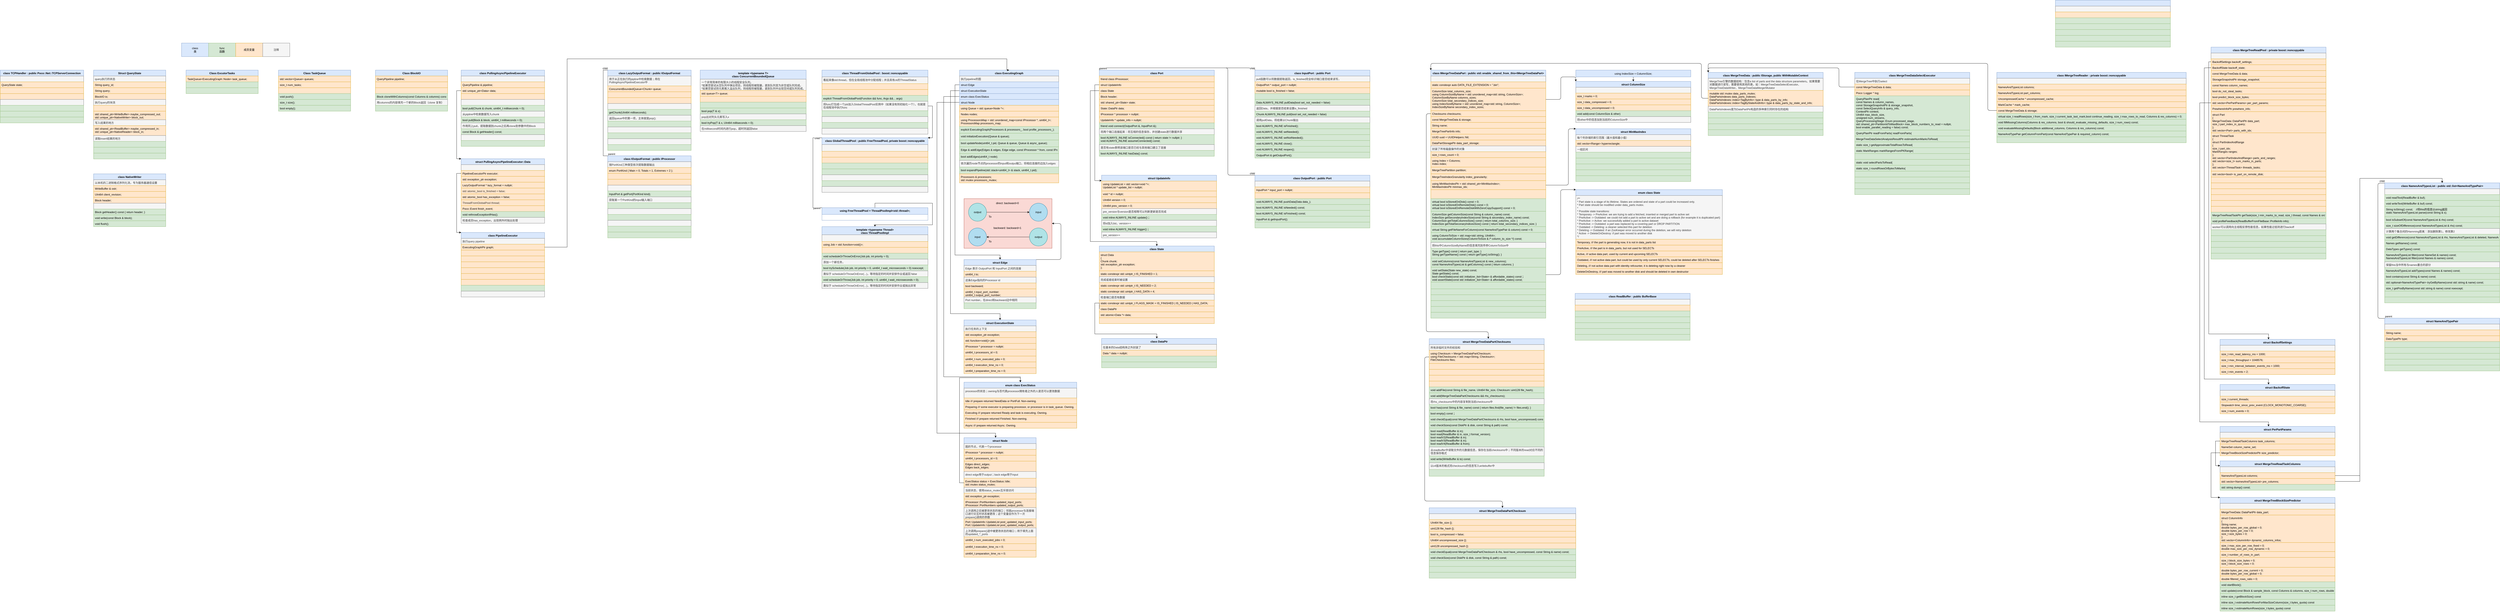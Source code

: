 <mxfile version="18.0.7" type="github">
  <diagram id="QgGctiaMu-XKdfcXtrG8" name="Page-1">
    <mxGraphModel dx="2109" dy="1916" grid="1" gridSize="10" guides="1" tooltips="1" connect="1" arrows="1" fold="1" page="1" pageScale="1" pageWidth="827" pageHeight="1169" math="0" shadow="0">
      <root>
        <mxCell id="0" />
        <mxCell id="1" parent="0" />
        <mxCell id="PkpWNehBuL-gXGb-69BD-1" value="class&lt;br&gt;类" style="rounded=0;whiteSpace=wrap;html=1;fillColor=#dae8fc;strokeColor=#6c8ebf;" parent="1" vertex="1">
          <mxGeometry x="20" y="20" width="120" height="60" as="geometry" />
        </mxCell>
        <mxCell id="PkpWNehBuL-gXGb-69BD-2" value="func&lt;br&gt;函数" style="rounded=0;whiteSpace=wrap;html=1;fillColor=#d5e8d4;strokeColor=#82b366;" parent="1" vertex="1">
          <mxGeometry x="140" y="20" width="120" height="60" as="geometry" />
        </mxCell>
        <mxCell id="PkpWNehBuL-gXGb-69BD-3" value="成员变量" style="rounded=0;whiteSpace=wrap;html=1;fillColor=#ffe6cc;strokeColor=#d79b00;" parent="1" vertex="1">
          <mxGeometry x="260" y="20" width="120" height="60" as="geometry" />
        </mxCell>
        <mxCell id="PkpWNehBuL-gXGb-69BD-4" value="注释" style="rounded=0;whiteSpace=wrap;html=1;fillColor=#f5f5f5;fontColor=#333333;strokeColor=#666666;" parent="1" vertex="1">
          <mxGeometry x="380" y="20" width="120" height="60" as="geometry" />
        </mxCell>
        <mxCell id="PkpWNehBuL-gXGb-69BD-6" value="Class ExcutorTasks" style="swimlane;fontStyle=1;align=center;verticalAlign=top;childLayout=stackLayout;horizontal=1;startSize=26;horizontalStack=0;resizeParent=1;resizeParentMax=0;resizeLast=0;collapsible=1;marginBottom=0;fillColor=#dae8fc;strokeColor=#6c8ebf;" parent="1" vertex="1">
          <mxGeometry x="40" y="140" width="320" height="104" as="geometry">
            <mxRectangle x="30" y="170" width="70" height="26" as="alternateBounds" />
          </mxGeometry>
        </mxCell>
        <mxCell id="PkpWNehBuL-gXGb-69BD-8" value="TaskQueue&lt;ExecutingGraph::Node&gt; task_queue;" style="text;strokeColor=#d79b00;fillColor=#ffe6cc;align=left;verticalAlign=top;spacingLeft=4;spacingRight=4;overflow=hidden;rotatable=0;points=[[0,0.5],[1,0.5]];portConstraint=eastwest;" parent="PkpWNehBuL-gXGb-69BD-6" vertex="1">
          <mxGeometry y="26" width="320" height="26" as="geometry" />
        </mxCell>
        <mxCell id="PkpWNehBuL-gXGb-69BD-9" value="" style="text;strokeColor=#82b366;fillColor=#d5e8d4;align=left;verticalAlign=top;spacingLeft=4;spacingRight=4;overflow=hidden;rotatable=0;points=[[0,0.5],[1,0.5]];portConstraint=eastwest;" parent="PkpWNehBuL-gXGb-69BD-6" vertex="1">
          <mxGeometry y="52" width="320" height="26" as="geometry" />
        </mxCell>
        <mxCell id="PkpWNehBuL-gXGb-69BD-10" value="" style="text;strokeColor=#82b366;fillColor=#d5e8d4;align=left;verticalAlign=top;spacingLeft=4;spacingRight=4;overflow=hidden;rotatable=0;points=[[0,0.5],[1,0.5]];portConstraint=eastwest;" parent="PkpWNehBuL-gXGb-69BD-6" vertex="1">
          <mxGeometry y="78" width="320" height="26" as="geometry" />
        </mxCell>
        <mxCell id="PkpWNehBuL-gXGb-69BD-11" value="Class TaskQueue" style="swimlane;fontStyle=1;align=center;verticalAlign=top;childLayout=stackLayout;horizontal=1;startSize=26;horizontalStack=0;resizeParent=1;resizeParentMax=0;resizeLast=0;collapsible=1;marginBottom=0;fillColor=#dae8fc;strokeColor=#6c8ebf;" parent="1" vertex="1">
          <mxGeometry x="450" y="140" width="320" height="182" as="geometry">
            <mxRectangle x="30" y="170" width="70" height="26" as="alternateBounds" />
          </mxGeometry>
        </mxCell>
        <mxCell id="PkpWNehBuL-gXGb-69BD-13" value="std::vector&lt;Queue&gt; queues;" style="text;strokeColor=#d79b00;fillColor=#ffe6cc;align=left;verticalAlign=top;spacingLeft=4;spacingRight=4;overflow=hidden;rotatable=0;points=[[0,0.5],[1,0.5]];portConstraint=eastwest;" parent="PkpWNehBuL-gXGb-69BD-11" vertex="1">
          <mxGeometry y="26" width="320" height="26" as="geometry" />
        </mxCell>
        <mxCell id="PkpWNehBuL-gXGb-69BD-14" value="size_t num_tasks;" style="text;strokeColor=#d79b00;fillColor=#ffe6cc;align=left;verticalAlign=top;spacingLeft=4;spacingRight=4;overflow=hidden;rotatable=0;points=[[0,0.5],[1,0.5]];portConstraint=eastwest;" parent="PkpWNehBuL-gXGb-69BD-11" vertex="1">
          <mxGeometry y="52" width="320" height="26" as="geometry" />
        </mxCell>
        <mxCell id="PkpWNehBuL-gXGb-69BD-18" style="text;strokeColor=#d79b00;fillColor=#ffe6cc;align=left;verticalAlign=top;spacingLeft=4;spacingRight=4;overflow=hidden;rotatable=0;points=[[0,0.5],[1,0.5]];portConstraint=eastwest;" parent="PkpWNehBuL-gXGb-69BD-11" vertex="1">
          <mxGeometry y="78" width="320" height="26" as="geometry" />
        </mxCell>
        <mxCell id="PkpWNehBuL-gXGb-69BD-17" value="void push();" style="text;strokeColor=#82b366;fillColor=#d5e8d4;align=left;verticalAlign=top;spacingLeft=4;spacingRight=4;overflow=hidden;rotatable=0;points=[[0,0.5],[1,0.5]];portConstraint=eastwest;" parent="PkpWNehBuL-gXGb-69BD-11" vertex="1">
          <mxGeometry y="104" width="320" height="26" as="geometry" />
        </mxCell>
        <mxCell id="PkpWNehBuL-gXGb-69BD-22" value="size_t size();" style="text;strokeColor=#82b366;fillColor=#d5e8d4;align=left;verticalAlign=top;spacingLeft=4;spacingRight=4;overflow=hidden;rotatable=0;points=[[0,0.5],[1,0.5]];portConstraint=eastwest;" parent="PkpWNehBuL-gXGb-69BD-11" vertex="1">
          <mxGeometry y="130" width="320" height="26" as="geometry" />
        </mxCell>
        <mxCell id="PkpWNehBuL-gXGb-69BD-21" value="bool empty();" style="text;strokeColor=#82b366;fillColor=#d5e8d4;align=left;verticalAlign=top;spacingLeft=4;spacingRight=4;overflow=hidden;rotatable=0;points=[[0,0.5],[1,0.5]];portConstraint=eastwest;" parent="PkpWNehBuL-gXGb-69BD-11" vertex="1">
          <mxGeometry y="156" width="320" height="26" as="geometry" />
        </mxCell>
        <mxCell id="PkpWNehBuL-gXGb-69BD-23" value="Class BlockIO" style="swimlane;fontStyle=1;align=center;verticalAlign=top;childLayout=stackLayout;horizontal=1;startSize=26;horizontalStack=0;resizeParent=1;resizeParentMax=0;resizeLast=0;collapsible=1;marginBottom=0;fillColor=#dae8fc;strokeColor=#6c8ebf;" parent="1" vertex="1">
          <mxGeometry x="880" y="140" width="320" height="182" as="geometry">
            <mxRectangle x="30" y="170" width="70" height="26" as="alternateBounds" />
          </mxGeometry>
        </mxCell>
        <mxCell id="PkpWNehBuL-gXGb-69BD-24" value="QueryPipeline pipeline;" style="text;strokeColor=#d79b00;fillColor=#ffe6cc;align=left;verticalAlign=top;spacingLeft=4;spacingRight=4;overflow=hidden;rotatable=0;points=[[0,0.5],[1,0.5]];portConstraint=eastwest;" parent="PkpWNehBuL-gXGb-69BD-23" vertex="1">
          <mxGeometry y="26" width="320" height="26" as="geometry" />
        </mxCell>
        <mxCell id="PkpWNehBuL-gXGb-69BD-25" value="" style="text;strokeColor=#d79b00;fillColor=#ffe6cc;align=left;verticalAlign=top;spacingLeft=4;spacingRight=4;overflow=hidden;rotatable=0;points=[[0,0.5],[1,0.5]];portConstraint=eastwest;" parent="PkpWNehBuL-gXGb-69BD-23" vertex="1">
          <mxGeometry y="52" width="320" height="26" as="geometry" />
        </mxCell>
        <mxCell id="PkpWNehBuL-gXGb-69BD-26" style="text;strokeColor=#d79b00;fillColor=#ffe6cc;align=left;verticalAlign=top;spacingLeft=4;spacingRight=4;overflow=hidden;rotatable=0;points=[[0,0.5],[1,0.5]];portConstraint=eastwest;" parent="PkpWNehBuL-gXGb-69BD-23" vertex="1">
          <mxGeometry y="78" width="320" height="26" as="geometry" />
        </mxCell>
        <mxCell id="PkpWNehBuL-gXGb-69BD-27" value="    Block cloneWithColumns(const Columns &amp; columns) const;&#xa;" style="text;strokeColor=#82b366;fillColor=#d5e8d4;align=left;verticalAlign=top;spacingLeft=4;spacingRight=4;overflow=hidden;rotatable=0;points=[[0,0.5],[1,0.5]];portConstraint=eastwest;" parent="PkpWNehBuL-gXGb-69BD-23" vertex="1">
          <mxGeometry y="104" width="320" height="26" as="geometry" />
        </mxCell>
        <mxCell id="PkpWNehBuL-gXGb-69BD-28" value="用columns的内容填充一个新的Block返回（clone 复制）" style="text;strokeColor=#666666;fillColor=#f5f5f5;align=left;verticalAlign=top;spacingLeft=4;spacingRight=4;overflow=hidden;rotatable=0;points=[[0,0.5],[1,0.5]];portConstraint=eastwest;fontColor=#333333;" parent="PkpWNehBuL-gXGb-69BD-23" vertex="1">
          <mxGeometry y="130" width="320" height="26" as="geometry" />
        </mxCell>
        <mxCell id="PkpWNehBuL-gXGb-69BD-29" value="" style="text;strokeColor=#82b366;fillColor=#d5e8d4;align=left;verticalAlign=top;spacingLeft=4;spacingRight=4;overflow=hidden;rotatable=0;points=[[0,0.5],[1,0.5]];portConstraint=eastwest;" parent="PkpWNehBuL-gXGb-69BD-23" vertex="1">
          <mxGeometry y="156" width="320" height="26" as="geometry" />
        </mxCell>
        <mxCell id="PkpWNehBuL-gXGb-69BD-30" value="Struct QueryState" style="swimlane;fontStyle=1;align=center;verticalAlign=top;childLayout=stackLayout;horizontal=1;startSize=26;horizontalStack=0;resizeParent=1;resizeParentMax=0;resizeLast=0;collapsible=1;marginBottom=0;fillColor=#dae8fc;strokeColor=#6c8ebf;" parent="1" vertex="1">
          <mxGeometry x="-370" y="140" width="320" height="394" as="geometry">
            <mxRectangle x="30" y="170" width="70" height="26" as="alternateBounds" />
          </mxGeometry>
        </mxCell>
        <mxCell id="PkpWNehBuL-gXGb-69BD-31" value="query执行的状态" style="text;strokeColor=#666666;fillColor=#f5f5f5;align=left;verticalAlign=top;spacingLeft=4;spacingRight=4;overflow=hidden;rotatable=0;points=[[0,0.5],[1,0.5]];portConstraint=eastwest;fontColor=#333333;" parent="PkpWNehBuL-gXGb-69BD-30" vertex="1">
          <mxGeometry y="26" width="320" height="26" as="geometry" />
        </mxCell>
        <mxCell id="PkpWNehBuL-gXGb-69BD-32" value="String query_id;" style="text;strokeColor=#d79b00;fillColor=#ffe6cc;align=left;verticalAlign=top;spacingLeft=4;spacingRight=4;overflow=hidden;rotatable=0;points=[[0,0.5],[1,0.5]];portConstraint=eastwest;" parent="PkpWNehBuL-gXGb-69BD-30" vertex="1">
          <mxGeometry y="52" width="320" height="26" as="geometry" />
        </mxCell>
        <mxCell id="PkpWNehBuL-gXGb-69BD-33" value="String query;" style="text;strokeColor=#d79b00;fillColor=#ffe6cc;align=left;verticalAlign=top;spacingLeft=4;spacingRight=4;overflow=hidden;rotatable=0;points=[[0,0.5],[1,0.5]];portConstraint=eastwest;" parent="PkpWNehBuL-gXGb-69BD-30" vertex="1">
          <mxGeometry y="78" width="320" height="26" as="geometry" />
        </mxCell>
        <mxCell id="PkpWNehBuL-gXGb-69BD-34" value="BlockIO io;" style="text;strokeColor=#d79b00;fillColor=#ffe6cc;align=left;verticalAlign=top;spacingLeft=4;spacingRight=4;overflow=hidden;rotatable=0;points=[[0,0.5],[1,0.5]];portConstraint=eastwest;" parent="PkpWNehBuL-gXGb-69BD-30" vertex="1">
          <mxGeometry y="104" width="320" height="26" as="geometry" />
        </mxCell>
        <mxCell id="PkpWNehBuL-gXGb-69BD-38" value="执行query的块流" style="text;strokeColor=#666666;fillColor=#f5f5f5;align=left;verticalAlign=top;spacingLeft=4;spacingRight=4;overflow=hidden;rotatable=0;points=[[0,0.5],[1,0.5]];portConstraint=eastwest;fontColor=#333333;" parent="PkpWNehBuL-gXGb-69BD-30" vertex="1">
          <mxGeometry y="130" width="320" height="26" as="geometry" />
        </mxCell>
        <mxCell id="PkpWNehBuL-gXGb-69BD-128" style="text;strokeColor=#d79b00;fillColor=#ffe6cc;align=left;verticalAlign=top;spacingLeft=4;spacingRight=4;overflow=hidden;rotatable=0;points=[[0,0.5],[1,0.5]];portConstraint=eastwest;" parent="PkpWNehBuL-gXGb-69BD-30" vertex="1">
          <mxGeometry y="156" width="320" height="26" as="geometry" />
        </mxCell>
        <mxCell id="PkpWNehBuL-gXGb-69BD-127" value="    std::shared_ptr&lt;WriteBuffer&gt; maybe_compressed_out;&#xa;std::unique_ptr&lt;NativeWriter&gt; block_out;" style="text;strokeColor=#d79b00;fillColor=#ffe6cc;align=left;verticalAlign=top;spacingLeft=4;spacingRight=4;overflow=hidden;rotatable=0;points=[[0,0.5],[1,0.5]];portConstraint=eastwest;" parent="PkpWNehBuL-gXGb-69BD-30" vertex="1">
          <mxGeometry y="182" width="320" height="38" as="geometry" />
        </mxCell>
        <mxCell id="PkpWNehBuL-gXGb-69BD-126" value="写入结果的地方" style="text;strokeColor=#666666;fillColor=#f5f5f5;align=left;verticalAlign=top;spacingLeft=4;spacingRight=4;overflow=hidden;rotatable=0;points=[[0,0.5],[1,0.5]];portConstraint=eastwest;fontColor=#333333;" parent="PkpWNehBuL-gXGb-69BD-30" vertex="1">
          <mxGeometry y="220" width="320" height="26" as="geometry" />
        </mxCell>
        <mxCell id="PkpWNehBuL-gXGb-69BD-130" value="    std::shared_ptr&lt;ReadBuffer&gt; maybe_compressed_in;&#xa;    std::unique_ptr&lt;NativeReader&gt; block_in;&#xa;" style="text;strokeColor=#d79b00;fillColor=#ffe6cc;align=left;verticalAlign=top;spacingLeft=4;spacingRight=4;overflow=hidden;rotatable=0;points=[[0,0.5],[1,0.5]];portConstraint=eastwest;" parent="PkpWNehBuL-gXGb-69BD-30" vertex="1">
          <mxGeometry y="246" width="320" height="44" as="geometry" />
        </mxCell>
        <mxCell id="PkpWNehBuL-gXGb-69BD-129" value="读取insert结果的地方" style="text;strokeColor=#666666;fillColor=#f5f5f5;align=left;verticalAlign=top;spacingLeft=4;spacingRight=4;overflow=hidden;rotatable=0;points=[[0,0.5],[1,0.5]];portConstraint=eastwest;fontColor=#333333;" parent="PkpWNehBuL-gXGb-69BD-30" vertex="1">
          <mxGeometry y="290" width="320" height="26" as="geometry" />
        </mxCell>
        <mxCell id="PkpWNehBuL-gXGb-69BD-35" value="" style="text;strokeColor=#82b366;fillColor=#d5e8d4;align=left;verticalAlign=top;spacingLeft=4;spacingRight=4;overflow=hidden;rotatable=0;points=[[0,0.5],[1,0.5]];portConstraint=eastwest;" parent="PkpWNehBuL-gXGb-69BD-30" vertex="1">
          <mxGeometry y="316" width="320" height="26" as="geometry" />
        </mxCell>
        <mxCell id="PkpWNehBuL-gXGb-69BD-36" value="" style="text;strokeColor=#82b366;fillColor=#d5e8d4;align=left;verticalAlign=top;spacingLeft=4;spacingRight=4;overflow=hidden;rotatable=0;points=[[0,0.5],[1,0.5]];portConstraint=eastwest;" parent="PkpWNehBuL-gXGb-69BD-30" vertex="1">
          <mxGeometry y="342" width="320" height="26" as="geometry" />
        </mxCell>
        <mxCell id="PkpWNehBuL-gXGb-69BD-37" style="text;strokeColor=#82b366;fillColor=#d5e8d4;align=left;verticalAlign=top;spacingLeft=4;spacingRight=4;overflow=hidden;rotatable=0;points=[[0,0.5],[1,0.5]];portConstraint=eastwest;" parent="PkpWNehBuL-gXGb-69BD-30" vertex="1">
          <mxGeometry y="368" width="320" height="26" as="geometry" />
        </mxCell>
        <mxCell id="PkpWNehBuL-gXGb-69BD-39" value="class TCPHandler : public Poco::Net::TCPServerConnection&#xa;" style="swimlane;fontStyle=1;align=center;verticalAlign=top;childLayout=stackLayout;horizontal=1;startSize=26;horizontalStack=0;resizeParent=1;resizeParentMax=0;resizeLast=0;collapsible=1;marginBottom=0;fillColor=#dae8fc;strokeColor=#6c8ebf;" parent="1" vertex="1">
          <mxGeometry x="-784" y="140" width="370" height="234" as="geometry">
            <mxRectangle x="30" y="170" width="70" height="26" as="alternateBounds" />
          </mxGeometry>
        </mxCell>
        <mxCell id="PkpWNehBuL-gXGb-69BD-40" value="" style="text;strokeColor=#666666;fillColor=#f5f5f5;align=left;verticalAlign=top;spacingLeft=4;spacingRight=4;overflow=hidden;rotatable=0;points=[[0,0.5],[1,0.5]];portConstraint=eastwest;fontColor=#333333;" parent="PkpWNehBuL-gXGb-69BD-39" vertex="1">
          <mxGeometry y="26" width="370" height="26" as="geometry" />
        </mxCell>
        <mxCell id="PkpWNehBuL-gXGb-69BD-41" value="QueryState state;" style="text;strokeColor=#d79b00;fillColor=#ffe6cc;align=left;verticalAlign=top;spacingLeft=4;spacingRight=4;overflow=hidden;rotatable=0;points=[[0,0.5],[1,0.5]];portConstraint=eastwest;" parent="PkpWNehBuL-gXGb-69BD-39" vertex="1">
          <mxGeometry y="52" width="370" height="26" as="geometry" />
        </mxCell>
        <mxCell id="PkpWNehBuL-gXGb-69BD-42" value="" style="text;strokeColor=#d79b00;fillColor=#ffe6cc;align=left;verticalAlign=top;spacingLeft=4;spacingRight=4;overflow=hidden;rotatable=0;points=[[0,0.5],[1,0.5]];portConstraint=eastwest;" parent="PkpWNehBuL-gXGb-69BD-39" vertex="1">
          <mxGeometry y="78" width="370" height="26" as="geometry" />
        </mxCell>
        <mxCell id="PkpWNehBuL-gXGb-69BD-43" value="" style="text;strokeColor=#d79b00;fillColor=#ffe6cc;align=left;verticalAlign=top;spacingLeft=4;spacingRight=4;overflow=hidden;rotatable=0;points=[[0,0.5],[1,0.5]];portConstraint=eastwest;" parent="PkpWNehBuL-gXGb-69BD-39" vertex="1">
          <mxGeometry y="104" width="370" height="26" as="geometry" />
        </mxCell>
        <mxCell id="PkpWNehBuL-gXGb-69BD-44" value="" style="text;strokeColor=#666666;fillColor=#f5f5f5;align=left;verticalAlign=top;spacingLeft=4;spacingRight=4;overflow=hidden;rotatable=0;points=[[0,0.5],[1,0.5]];portConstraint=eastwest;fontColor=#333333;" parent="PkpWNehBuL-gXGb-69BD-39" vertex="1">
          <mxGeometry y="130" width="370" height="26" as="geometry" />
        </mxCell>
        <mxCell id="PkpWNehBuL-gXGb-69BD-45" value="" style="text;strokeColor=#82b366;fillColor=#d5e8d4;align=left;verticalAlign=top;spacingLeft=4;spacingRight=4;overflow=hidden;rotatable=0;points=[[0,0.5],[1,0.5]];portConstraint=eastwest;" parent="PkpWNehBuL-gXGb-69BD-39" vertex="1">
          <mxGeometry y="156" width="370" height="26" as="geometry" />
        </mxCell>
        <mxCell id="PkpWNehBuL-gXGb-69BD-46" value="" style="text;strokeColor=#82b366;fillColor=#d5e8d4;align=left;verticalAlign=top;spacingLeft=4;spacingRight=4;overflow=hidden;rotatable=0;points=[[0,0.5],[1,0.5]];portConstraint=eastwest;" parent="PkpWNehBuL-gXGb-69BD-39" vertex="1">
          <mxGeometry y="182" width="370" height="26" as="geometry" />
        </mxCell>
        <mxCell id="PkpWNehBuL-gXGb-69BD-47" style="text;strokeColor=#82b366;fillColor=#d5e8d4;align=left;verticalAlign=top;spacingLeft=4;spacingRight=4;overflow=hidden;rotatable=0;points=[[0,0.5],[1,0.5]];portConstraint=eastwest;" parent="PkpWNehBuL-gXGb-69BD-39" vertex="1">
          <mxGeometry y="208" width="370" height="26" as="geometry" />
        </mxCell>
        <mxCell id="PkpWNehBuL-gXGb-69BD-48" value="class PullingAsyncPipelineExecutor&#xa;" style="swimlane;fontStyle=1;align=center;verticalAlign=top;childLayout=stackLayout;horizontal=1;startSize=26;horizontalStack=0;resizeParent=1;resizeParentMax=0;resizeLast=0;collapsible=1;marginBottom=0;fillColor=#dae8fc;strokeColor=#6c8ebf;" parent="1" vertex="1">
          <mxGeometry x="1260" y="140" width="370" height="338" as="geometry">
            <mxRectangle x="30" y="170" width="70" height="26" as="alternateBounds" />
          </mxGeometry>
        </mxCell>
        <mxCell id="PkpWNehBuL-gXGb-69BD-49" value="" style="text;strokeColor=#666666;fillColor=#f5f5f5;align=left;verticalAlign=top;spacingLeft=4;spacingRight=4;overflow=hidden;rotatable=0;points=[[0,0.5],[1,0.5]];portConstraint=eastwest;fontColor=#333333;" parent="PkpWNehBuL-gXGb-69BD-48" vertex="1">
          <mxGeometry y="26" width="370" height="26" as="geometry" />
        </mxCell>
        <mxCell id="PkpWNehBuL-gXGb-69BD-50" value="    QueryPipeline &amp; pipeline;&#xa;" style="text;strokeColor=#d79b00;fillColor=#ffe6cc;align=left;verticalAlign=top;spacingLeft=4;spacingRight=4;overflow=hidden;rotatable=0;points=[[0,0.5],[1,0.5]];portConstraint=eastwest;" parent="PkpWNehBuL-gXGb-69BD-48" vertex="1">
          <mxGeometry y="52" width="370" height="26" as="geometry" />
        </mxCell>
        <mxCell id="PkpWNehBuL-gXGb-69BD-51" value="    std::unique_ptr&lt;Data&gt; data;&#xa;" style="text;strokeColor=#d79b00;fillColor=#ffe6cc;align=left;verticalAlign=top;spacingLeft=4;spacingRight=4;overflow=hidden;rotatable=0;points=[[0,0.5],[1,0.5]];portConstraint=eastwest;" parent="PkpWNehBuL-gXGb-69BD-48" vertex="1">
          <mxGeometry y="78" width="370" height="26" as="geometry" />
        </mxCell>
        <mxCell id="PkpWNehBuL-gXGb-69BD-52" value="" style="text;strokeColor=#d79b00;fillColor=#ffe6cc;align=left;verticalAlign=top;spacingLeft=4;spacingRight=4;overflow=hidden;rotatable=0;points=[[0,0.5],[1,0.5]];portConstraint=eastwest;" parent="PkpWNehBuL-gXGb-69BD-48" vertex="1">
          <mxGeometry y="104" width="370" height="26" as="geometry" />
        </mxCell>
        <mxCell id="PkpWNehBuL-gXGb-69BD-53" value="" style="text;strokeColor=#666666;fillColor=#f5f5f5;align=left;verticalAlign=top;spacingLeft=4;spacingRight=4;overflow=hidden;rotatable=0;points=[[0,0.5],[1,0.5]];portConstraint=eastwest;fontColor=#333333;" parent="PkpWNehBuL-gXGb-69BD-48" vertex="1">
          <mxGeometry y="130" width="370" height="26" as="geometry" />
        </mxCell>
        <mxCell id="PkpWNehBuL-gXGb-69BD-54" value="    bool pull(Chunk &amp; chunk, uint64_t milliseconds = 0);&#xa;" style="text;strokeColor=#82b366;fillColor=#d5e8d4;align=left;verticalAlign=top;spacingLeft=4;spacingRight=4;overflow=hidden;rotatable=0;points=[[0,0.5],[1,0.5]];portConstraint=eastwest;" parent="PkpWNehBuL-gXGb-69BD-48" vertex="1">
          <mxGeometry y="156" width="370" height="26" as="geometry" />
        </mxCell>
        <mxCell id="PkpWNehBuL-gXGb-69BD-103" value="从pipline中检索数据写入chunk" style="text;strokeColor=#666666;fillColor=#f5f5f5;align=left;verticalAlign=top;spacingLeft=4;spacingRight=4;overflow=hidden;rotatable=0;points=[[0,0.5],[1,0.5]];portConstraint=eastwest;fontColor=#333333;" parent="PkpWNehBuL-gXGb-69BD-48" vertex="1">
          <mxGeometry y="182" width="370" height="26" as="geometry" />
        </mxCell>
        <mxCell id="PkpWNehBuL-gXGb-69BD-55" value="    bool pull(Block &amp; block, uint64_t milliseconds = 0);&#xa;" style="text;strokeColor=#82b366;fillColor=#d5e8d4;align=left;verticalAlign=top;spacingLeft=4;spacingRight=4;overflow=hidden;rotatable=0;points=[[0,0.5],[1,0.5]];portConstraint=eastwest;" parent="PkpWNehBuL-gXGb-69BD-48" vertex="1">
          <mxGeometry y="208" width="370" height="26" as="geometry" />
        </mxCell>
        <mxCell id="PkpWNehBuL-gXGb-69BD-57" value="作用同上pull，提取数据到chunk之后再clone到参数中的Block" style="text;strokeColor=#666666;fillColor=#f5f5f5;align=left;verticalAlign=top;spacingLeft=4;spacingRight=4;overflow=hidden;rotatable=0;points=[[0,0.5],[1,0.5]];portConstraint=eastwest;fontColor=#333333;" parent="PkpWNehBuL-gXGb-69BD-48" vertex="1">
          <mxGeometry y="234" width="370" height="26" as="geometry" />
        </mxCell>
        <mxCell id="PkpWNehBuL-gXGb-69BD-56" value="    const Block &amp; getHeader() const;&#xa;" style="text;strokeColor=#82b366;fillColor=#d5e8d4;align=left;verticalAlign=top;spacingLeft=4;spacingRight=4;overflow=hidden;rotatable=0;points=[[0,0.5],[1,0.5]];portConstraint=eastwest;" parent="PkpWNehBuL-gXGb-69BD-48" vertex="1">
          <mxGeometry y="260" width="370" height="26" as="geometry" />
        </mxCell>
        <mxCell id="PkpWNehBuL-gXGb-69BD-59" style="text;strokeColor=#666666;fillColor=#f5f5f5;align=left;verticalAlign=top;spacingLeft=4;spacingRight=4;overflow=hidden;rotatable=0;points=[[0,0.5],[1,0.5]];portConstraint=eastwest;fontColor=#333333;" parent="PkpWNehBuL-gXGb-69BD-48" vertex="1">
          <mxGeometry y="286" width="370" height="26" as="geometry" />
        </mxCell>
        <mxCell id="PkpWNehBuL-gXGb-69BD-58" style="text;strokeColor=#82b366;fillColor=#d5e8d4;align=left;verticalAlign=top;spacingLeft=4;spacingRight=4;overflow=hidden;rotatable=0;points=[[0,0.5],[1,0.5]];portConstraint=eastwest;" parent="PkpWNehBuL-gXGb-69BD-48" vertex="1">
          <mxGeometry y="312" width="370" height="26" as="geometry" />
        </mxCell>
        <mxCell id="PkpWNehBuL-gXGb-69BD-60" value="class LazyOutputFormat : public IOutputFormat&#xa;" style="swimlane;fontStyle=1;align=center;verticalAlign=top;childLayout=stackLayout;horizontal=1;startSize=26;horizontalStack=0;resizeParent=1;resizeParentMax=0;resizeLast=0;collapsible=1;marginBottom=0;fillColor=#dae8fc;strokeColor=#6c8ebf;" parent="1" vertex="1">
          <mxGeometry x="1910" y="140" width="370" height="356" as="geometry">
            <mxRectangle x="30" y="170" width="70" height="26" as="alternateBounds" />
          </mxGeometry>
        </mxCell>
        <mxCell id="PkpWNehBuL-gXGb-69BD-61" value="用于从正在执行的pipline中检索数据；用在PullingAsyncPipelineExecutor中" style="text;strokeColor=#666666;fillColor=#f5f5f5;align=left;verticalAlign=top;spacingLeft=4;spacingRight=4;overflow=hidden;rotatable=0;points=[[0,0.5],[1,0.5]];portConstraint=eastwest;fontColor=#333333;labelBorderColor=none;whiteSpace=wrap;" parent="PkpWNehBuL-gXGb-69BD-60" vertex="1">
          <mxGeometry y="26" width="370" height="44" as="geometry" />
        </mxCell>
        <mxCell id="PkpWNehBuL-gXGb-69BD-62" value="ConcurrentBoundedQueue&lt;Chunk&gt; queue;" style="text;strokeColor=#d79b00;fillColor=#ffe6cc;align=left;verticalAlign=top;spacingLeft=4;spacingRight=4;overflow=hidden;rotatable=0;points=[[0,0.5],[1,0.5]];portConstraint=eastwest;" parent="PkpWNehBuL-gXGb-69BD-60" vertex="1">
          <mxGeometry y="70" width="370" height="26" as="geometry" />
        </mxCell>
        <mxCell id="PkpWNehBuL-gXGb-69BD-63" value="" style="text;strokeColor=#d79b00;fillColor=#ffe6cc;align=left;verticalAlign=top;spacingLeft=4;spacingRight=4;overflow=hidden;rotatable=0;points=[[0,0.5],[1,0.5]];portConstraint=eastwest;" parent="PkpWNehBuL-gXGb-69BD-60" vertex="1">
          <mxGeometry y="96" width="370" height="26" as="geometry" />
        </mxCell>
        <mxCell id="PkpWNehBuL-gXGb-69BD-64" value="" style="text;strokeColor=#d79b00;fillColor=#ffe6cc;align=left;verticalAlign=top;spacingLeft=4;spacingRight=4;overflow=hidden;rotatable=0;points=[[0,0.5],[1,0.5]];portConstraint=eastwest;" parent="PkpWNehBuL-gXGb-69BD-60" vertex="1">
          <mxGeometry y="122" width="370" height="26" as="geometry" />
        </mxCell>
        <mxCell id="PkpWNehBuL-gXGb-69BD-65" value="" style="text;strokeColor=#666666;fillColor=#f5f5f5;align=left;verticalAlign=top;spacingLeft=4;spacingRight=4;overflow=hidden;rotatable=0;points=[[0,0.5],[1,0.5]];portConstraint=eastwest;fontColor=#333333;" parent="PkpWNehBuL-gXGb-69BD-60" vertex="1">
          <mxGeometry y="148" width="370" height="26" as="geometry" />
        </mxCell>
        <mxCell id="PkpWNehBuL-gXGb-69BD-66" value="getChunk(UInt64 milliseconds);" style="text;strokeColor=#82b366;fillColor=#d5e8d4;align=left;verticalAlign=top;spacingLeft=4;spacingRight=4;overflow=hidden;rotatable=0;points=[[0,0.5],[1,0.5]];portConstraint=eastwest;" parent="PkpWNehBuL-gXGb-69BD-60" vertex="1">
          <mxGeometry y="174" width="370" height="26" as="geometry" />
        </mxCell>
        <mxCell id="PkpWNehBuL-gXGb-69BD-83" value="返回queue中的第一项，主体就是pop();" style="text;strokeColor=#666666;fillColor=#f5f5f5;align=left;verticalAlign=top;spacingLeft=4;spacingRight=4;overflow=hidden;rotatable=0;points=[[0,0.5],[1,0.5]];portConstraint=eastwest;fontColor=#333333;" parent="PkpWNehBuL-gXGb-69BD-60" vertex="1">
          <mxGeometry y="200" width="370" height="26" as="geometry" />
        </mxCell>
        <mxCell id="PkpWNehBuL-gXGb-69BD-67" value="" style="text;strokeColor=#82b366;fillColor=#d5e8d4;align=left;verticalAlign=top;spacingLeft=4;spacingRight=4;overflow=hidden;rotatable=0;points=[[0,0.5],[1,0.5]];portConstraint=eastwest;" parent="PkpWNehBuL-gXGb-69BD-60" vertex="1">
          <mxGeometry y="226" width="370" height="26" as="geometry" />
        </mxCell>
        <mxCell id="PkpWNehBuL-gXGb-69BD-68" style="text;strokeColor=#666666;fillColor=#f5f5f5;align=left;verticalAlign=top;spacingLeft=4;spacingRight=4;overflow=hidden;rotatable=0;points=[[0,0.5],[1,0.5]];portConstraint=eastwest;fontColor=#333333;" parent="PkpWNehBuL-gXGb-69BD-60" vertex="1">
          <mxGeometry y="252" width="370" height="26" as="geometry" />
        </mxCell>
        <mxCell id="PkpWNehBuL-gXGb-69BD-69" value="" style="text;strokeColor=#82b366;fillColor=#d5e8d4;align=left;verticalAlign=top;spacingLeft=4;spacingRight=4;overflow=hidden;rotatable=0;points=[[0,0.5],[1,0.5]];portConstraint=eastwest;" parent="PkpWNehBuL-gXGb-69BD-60" vertex="1">
          <mxGeometry y="278" width="370" height="26" as="geometry" />
        </mxCell>
        <mxCell id="PkpWNehBuL-gXGb-69BD-70" style="text;strokeColor=#666666;fillColor=#f5f5f5;align=left;verticalAlign=top;spacingLeft=4;spacingRight=4;overflow=hidden;rotatable=0;points=[[0,0.5],[1,0.5]];portConstraint=eastwest;fontColor=#333333;" parent="PkpWNehBuL-gXGb-69BD-60" vertex="1">
          <mxGeometry y="304" width="370" height="26" as="geometry" />
        </mxCell>
        <mxCell id="PkpWNehBuL-gXGb-69BD-71" style="text;strokeColor=#82b366;fillColor=#d5e8d4;align=left;verticalAlign=top;spacingLeft=4;spacingRight=4;overflow=hidden;rotatable=0;points=[[0,0.5],[1,0.5]];portConstraint=eastwest;" parent="PkpWNehBuL-gXGb-69BD-60" vertex="1">
          <mxGeometry y="330" width="370" height="26" as="geometry" />
        </mxCell>
        <mxCell id="PkpWNehBuL-gXGb-69BD-72" value="template &lt;typename T&gt;&#xa;class ConcurrentBoundedQueue" style="swimlane;fontStyle=1;align=center;verticalAlign=top;childLayout=stackLayout;horizontal=1;startSize=40;horizontalStack=0;resizeParent=1;resizeParentMax=0;resizeLast=0;collapsible=1;marginBottom=0;fillColor=#dae8fc;strokeColor=#6c8ebf;" parent="1" vertex="1">
          <mxGeometry x="2320" y="140" width="470" height="272" as="geometry">
            <mxRectangle x="2070" y="140" width="70" height="26" as="alternateBounds" />
          </mxGeometry>
        </mxCell>
        <mxCell id="PkpWNehBuL-gXGb-69BD-73" value="一个非常简单的有限大小的线程安全队列。&#xa;*如果您尝试从空队列中弹出项目，则线程将被阻塞，直到队列变为非空或队列完成。&#xa;*如果您尝试将元素推入溢出队列，则线程将被阻塞，直到队列中出现空间或队列完成。&#xa;" style="text;strokeColor=#666666;fillColor=#f5f5f5;align=left;verticalAlign=top;spacingLeft=4;spacingRight=4;overflow=hidden;rotatable=0;points=[[0,0.5],[1,0.5]];portConstraint=eastwest;fontColor=#333333;" parent="PkpWNehBuL-gXGb-69BD-72" vertex="1">
          <mxGeometry y="40" width="470" height="50" as="geometry" />
        </mxCell>
        <mxCell id="PkpWNehBuL-gXGb-69BD-74" value="std::queue&lt;T&gt; queue;" style="text;strokeColor=#d79b00;fillColor=#ffe6cc;align=left;verticalAlign=top;spacingLeft=4;spacingRight=4;overflow=hidden;rotatable=0;points=[[0,0.5],[1,0.5]];portConstraint=eastwest;" parent="PkpWNehBuL-gXGb-69BD-72" vertex="1">
          <mxGeometry y="90" width="470" height="26" as="geometry" />
        </mxCell>
        <mxCell id="PkpWNehBuL-gXGb-69BD-75" style="text;strokeColor=#d79b00;fillColor=#ffe6cc;align=left;verticalAlign=top;spacingLeft=4;spacingRight=4;overflow=hidden;rotatable=0;points=[[0,0.5],[1,0.5]];portConstraint=eastwest;" parent="PkpWNehBuL-gXGb-69BD-72" vertex="1">
          <mxGeometry y="116" width="470" height="26" as="geometry" />
        </mxCell>
        <mxCell id="PkpWNehBuL-gXGb-69BD-76" value="" style="text;strokeColor=#82b366;fillColor=#d5e8d4;align=left;verticalAlign=top;spacingLeft=4;spacingRight=4;overflow=hidden;rotatable=0;points=[[0,0.5],[1,0.5]];portConstraint=eastwest;" parent="PkpWNehBuL-gXGb-69BD-72" vertex="1">
          <mxGeometry y="142" width="470" height="26" as="geometry" />
        </mxCell>
        <mxCell id="PkpWNehBuL-gXGb-69BD-77" value="bool pop(T &amp; x);" style="text;strokeColor=#82b366;fillColor=#d5e8d4;align=left;verticalAlign=top;spacingLeft=4;spacingRight=4;overflow=hidden;rotatable=0;points=[[0,0.5],[1,0.5]];portConstraint=eastwest;" parent="PkpWNehBuL-gXGb-69BD-72" vertex="1">
          <mxGeometry y="168" width="470" height="26" as="geometry" />
        </mxCell>
        <mxCell id="PkpWNehBuL-gXGb-69BD-81" value="pop出对列头元素写入x" style="text;strokeColor=#666666;fillColor=#f5f5f5;align=left;verticalAlign=top;spacingLeft=4;spacingRight=4;overflow=hidden;rotatable=0;points=[[0,0.5],[1,0.5]];portConstraint=eastwest;fontColor=#333333;" parent="PkpWNehBuL-gXGb-69BD-72" vertex="1">
          <mxGeometry y="194" width="470" height="26" as="geometry" />
        </mxCell>
        <mxCell id="PkpWNehBuL-gXGb-69BD-78" value="bool tryPop(T &amp; x, UInt64 milliseconds = 0);" style="text;strokeColor=#82b366;fillColor=#d5e8d4;align=left;verticalAlign=top;spacingLeft=4;spacingRight=4;overflow=hidden;rotatable=0;points=[[0,0.5],[1,0.5]];portConstraint=eastwest;" parent="PkpWNehBuL-gXGb-69BD-72" vertex="1">
          <mxGeometry y="220" width="470" height="26" as="geometry" />
        </mxCell>
        <mxCell id="PkpWNehBuL-gXGb-69BD-82" value="在millisecond时间内进行pop，超时则返回false" style="text;strokeColor=#666666;fillColor=#f5f5f5;align=left;verticalAlign=top;spacingLeft=4;spacingRight=4;overflow=hidden;rotatable=0;points=[[0,0.5],[1,0.5]];portConstraint=eastwest;fontColor=#333333;" parent="PkpWNehBuL-gXGb-69BD-72" vertex="1">
          <mxGeometry y="246" width="470" height="26" as="geometry" />
        </mxCell>
        <mxCell id="PkpWNehBuL-gXGb-69BD-84" value="class IOutputFormat : public IProcessor&#xa;" style="swimlane;fontStyle=1;align=center;verticalAlign=top;childLayout=stackLayout;horizontal=1;startSize=26;horizontalStack=0;resizeParent=1;resizeParentMax=0;resizeLast=0;collapsible=1;marginBottom=0;fillColor=#dae8fc;strokeColor=#6c8ebf;" parent="1" vertex="1">
          <mxGeometry x="1910" y="520" width="370" height="364" as="geometry">
            <mxRectangle x="30" y="170" width="70" height="26" as="alternateBounds" />
          </mxGeometry>
        </mxCell>
        <mxCell id="PkpWNehBuL-gXGb-69BD-99" value="按PortKind三种类型依次提取数据输出" style="text;strokeColor=#666666;fillColor=#f5f5f5;align=left;verticalAlign=top;spacingLeft=4;spacingRight=4;overflow=hidden;rotatable=0;points=[[0,0.5],[1,0.5]];portConstraint=eastwest;fontColor=#333333;" parent="PkpWNehBuL-gXGb-69BD-84" vertex="1">
          <mxGeometry y="26" width="370" height="26" as="geometry" />
        </mxCell>
        <mxCell id="PkpWNehBuL-gXGb-69BD-86" value="enum PortKind { Main = 0, Totals = 1, Extremes = 2 };" style="text;strokeColor=#d79b00;fillColor=#ffe6cc;align=left;verticalAlign=top;spacingLeft=4;spacingRight=4;overflow=hidden;rotatable=0;points=[[0,0.5],[1,0.5]];portConstraint=eastwest;" parent="PkpWNehBuL-gXGb-69BD-84" vertex="1">
          <mxGeometry y="52" width="370" height="26" as="geometry" />
        </mxCell>
        <mxCell id="PkpWNehBuL-gXGb-69BD-87" value="" style="text;strokeColor=#d79b00;fillColor=#ffe6cc;align=left;verticalAlign=top;spacingLeft=4;spacingRight=4;overflow=hidden;rotatable=0;points=[[0,0.5],[1,0.5]];portConstraint=eastwest;" parent="PkpWNehBuL-gXGb-69BD-84" vertex="1">
          <mxGeometry y="78" width="370" height="26" as="geometry" />
        </mxCell>
        <mxCell id="PkpWNehBuL-gXGb-69BD-88" value="" style="text;strokeColor=#d79b00;fillColor=#ffe6cc;align=left;verticalAlign=top;spacingLeft=4;spacingRight=4;overflow=hidden;rotatable=0;points=[[0,0.5],[1,0.5]];portConstraint=eastwest;" parent="PkpWNehBuL-gXGb-69BD-84" vertex="1">
          <mxGeometry y="104" width="370" height="26" as="geometry" />
        </mxCell>
        <mxCell id="PkpWNehBuL-gXGb-69BD-89" value="" style="text;strokeColor=#666666;fillColor=#f5f5f5;align=left;verticalAlign=top;spacingLeft=4;spacingRight=4;overflow=hidden;rotatable=0;points=[[0,0.5],[1,0.5]];portConstraint=eastwest;fontColor=#333333;" parent="PkpWNehBuL-gXGb-69BD-84" vertex="1">
          <mxGeometry y="130" width="370" height="26" as="geometry" />
        </mxCell>
        <mxCell id="PkpWNehBuL-gXGb-69BD-90" value="InputPort &amp; getPort(PortKind kind);" style="text;strokeColor=#82b366;fillColor=#d5e8d4;align=left;verticalAlign=top;spacingLeft=4;spacingRight=4;overflow=hidden;rotatable=0;points=[[0,0.5],[1,0.5]];portConstraint=eastwest;" parent="PkpWNehBuL-gXGb-69BD-84" vertex="1">
          <mxGeometry y="156" width="370" height="26" as="geometry" />
        </mxCell>
        <mxCell id="PkpWNehBuL-gXGb-69BD-97" value="获取某一个PortKind的input输入端口" style="text;strokeColor=#666666;fillColor=#f5f5f5;align=left;verticalAlign=top;spacingLeft=4;spacingRight=4;overflow=hidden;rotatable=0;points=[[0,0.5],[1,0.5]];portConstraint=eastwest;fontColor=#333333;" parent="PkpWNehBuL-gXGb-69BD-84" vertex="1">
          <mxGeometry y="182" width="370" height="26" as="geometry" />
        </mxCell>
        <mxCell id="PkpWNehBuL-gXGb-69BD-92" value="" style="text;strokeColor=#82b366;fillColor=#d5e8d4;align=left;verticalAlign=top;spacingLeft=4;spacingRight=4;overflow=hidden;rotatable=0;points=[[0,0.5],[1,0.5]];portConstraint=eastwest;" parent="PkpWNehBuL-gXGb-69BD-84" vertex="1">
          <mxGeometry y="208" width="370" height="26" as="geometry" />
        </mxCell>
        <mxCell id="PkpWNehBuL-gXGb-69BD-93" style="text;strokeColor=#666666;fillColor=#f5f5f5;align=left;verticalAlign=top;spacingLeft=4;spacingRight=4;overflow=hidden;rotatable=0;points=[[0,0.5],[1,0.5]];portConstraint=eastwest;fontColor=#333333;" parent="PkpWNehBuL-gXGb-69BD-84" vertex="1">
          <mxGeometry y="234" width="370" height="26" as="geometry" />
        </mxCell>
        <mxCell id="PkpWNehBuL-gXGb-69BD-94" value="" style="text;strokeColor=#82b366;fillColor=#d5e8d4;align=left;verticalAlign=top;spacingLeft=4;spacingRight=4;overflow=hidden;rotatable=0;points=[[0,0.5],[1,0.5]];portConstraint=eastwest;" parent="PkpWNehBuL-gXGb-69BD-84" vertex="1">
          <mxGeometry y="260" width="370" height="26" as="geometry" />
        </mxCell>
        <mxCell id="PkpWNehBuL-gXGb-69BD-95" style="text;strokeColor=#666666;fillColor=#f5f5f5;align=left;verticalAlign=top;spacingLeft=4;spacingRight=4;overflow=hidden;rotatable=0;points=[[0,0.5],[1,0.5]];portConstraint=eastwest;fontColor=#333333;" parent="PkpWNehBuL-gXGb-69BD-84" vertex="1">
          <mxGeometry y="286" width="370" height="26" as="geometry" />
        </mxCell>
        <mxCell id="PkpWNehBuL-gXGb-69BD-96" style="text;strokeColor=#82b366;fillColor=#d5e8d4;align=left;verticalAlign=top;spacingLeft=4;spacingRight=4;overflow=hidden;rotatable=0;points=[[0,0.5],[1,0.5]];portConstraint=eastwest;" parent="PkpWNehBuL-gXGb-69BD-84" vertex="1">
          <mxGeometry y="312" width="370" height="26" as="geometry" />
        </mxCell>
        <mxCell id="PkpWNehBuL-gXGb-69BD-98" style="text;strokeColor=#82b366;fillColor=#d5e8d4;align=left;verticalAlign=top;spacingLeft=4;spacingRight=4;overflow=hidden;rotatable=0;points=[[0,0.5],[1,0.5]];portConstraint=eastwest;" parent="PkpWNehBuL-gXGb-69BD-84" vertex="1">
          <mxGeometry y="338" width="370" height="26" as="geometry" />
        </mxCell>
        <mxCell id="PkpWNehBuL-gXGb-69BD-100" value="" style="endArrow=none;html=1;edgeStyle=orthogonalEdgeStyle;rounded=0;exitX=0;exitY=0;exitDx=0;exitDy=0;entryX=0;entryY=0;entryDx=0;entryDy=0;" parent="1" source="PkpWNehBuL-gXGb-69BD-84" target="PkpWNehBuL-gXGb-69BD-60" edge="1">
          <mxGeometry relative="1" as="geometry">
            <mxPoint x="2170" y="310" as="sourcePoint" />
            <mxPoint x="2330" y="310" as="targetPoint" />
            <Array as="points">
              <mxPoint x="1890" y="520" />
              <mxPoint x="1890" y="140" />
            </Array>
          </mxGeometry>
        </mxCell>
        <mxCell id="PkpWNehBuL-gXGb-69BD-101" value="parent" style="edgeLabel;resizable=0;html=1;align=left;verticalAlign=bottom;labelBorderColor=none;" parent="PkpWNehBuL-gXGb-69BD-100" connectable="0" vertex="1">
          <mxGeometry x="-1" relative="1" as="geometry" />
        </mxCell>
        <mxCell id="PkpWNehBuL-gXGb-69BD-102" value="child" style="edgeLabel;resizable=0;html=1;align=right;verticalAlign=bottom;labelBorderColor=none;" parent="PkpWNehBuL-gXGb-69BD-100" connectable="0" vertex="1">
          <mxGeometry x="1" relative="1" as="geometry" />
        </mxCell>
        <mxCell id="PkpWNehBuL-gXGb-69BD-104" value="struct PullingAsyncPipelineExecutor::Data&#xa;" style="swimlane;fontStyle=1;align=center;verticalAlign=top;childLayout=stackLayout;horizontal=1;startSize=26;horizontalStack=0;resizeParent=1;resizeParentMax=0;resizeLast=0;collapsible=1;marginBottom=0;fillColor=#dae8fc;strokeColor=#6c8ebf;" parent="1" vertex="1">
          <mxGeometry x="1260" y="533" width="370" height="286" as="geometry">
            <mxRectangle x="30" y="170" width="70" height="26" as="alternateBounds" />
          </mxGeometry>
        </mxCell>
        <mxCell id="PkpWNehBuL-gXGb-69BD-105" value="" style="text;strokeColor=#666666;fillColor=#f5f5f5;align=left;verticalAlign=top;spacingLeft=4;spacingRight=4;overflow=hidden;rotatable=0;points=[[0,0.5],[1,0.5]];portConstraint=eastwest;fontColor=#333333;" parent="PkpWNehBuL-gXGb-69BD-104" vertex="1">
          <mxGeometry y="26" width="370" height="26" as="geometry" />
        </mxCell>
        <mxCell id="PkpWNehBuL-gXGb-69BD-106" value="PipelineExecutorPtr executor;" style="text;strokeColor=#d79b00;fillColor=#ffe6cc;align=left;verticalAlign=top;spacingLeft=4;spacingRight=4;overflow=hidden;rotatable=0;points=[[0,0.5],[1,0.5]];portConstraint=eastwest;" parent="PkpWNehBuL-gXGb-69BD-104" vertex="1">
          <mxGeometry y="52" width="370" height="26" as="geometry" />
        </mxCell>
        <mxCell id="PkpWNehBuL-gXGb-69BD-107" value="    std::exception_ptr exception;&#xa;" style="text;strokeColor=#d79b00;fillColor=#ffe6cc;align=left;verticalAlign=top;spacingLeft=4;spacingRight=4;overflow=hidden;rotatable=0;points=[[0,0.5],[1,0.5]];portConstraint=eastwest;" parent="PkpWNehBuL-gXGb-69BD-104" vertex="1">
          <mxGeometry y="78" width="370" height="26" as="geometry" />
        </mxCell>
        <mxCell id="PkpWNehBuL-gXGb-69BD-108" value="    LazyOutputFormat * lazy_format = nullptr;&#xa;" style="text;strokeColor=#d79b00;fillColor=#ffe6cc;align=left;verticalAlign=top;spacingLeft=4;spacingRight=4;overflow=hidden;rotatable=0;points=[[0,0.5],[1,0.5]];portConstraint=eastwest;" parent="PkpWNehBuL-gXGb-69BD-104" vertex="1">
          <mxGeometry y="104" width="370" height="26" as="geometry" />
        </mxCell>
        <mxCell id="PkpWNehBuL-gXGb-69BD-109" value="    std::atomic_bool is_finished = false;&#xa;" style="text;strokeColor=#d79b00;fillColor=#ffe6cc;align=left;verticalAlign=top;spacingLeft=4;spacingRight=4;overflow=hidden;rotatable=0;points=[[0,0.5],[1,0.5]];portConstraint=eastwest;fontColor=#333333;" parent="PkpWNehBuL-gXGb-69BD-104" vertex="1">
          <mxGeometry y="130" width="370" height="26" as="geometry" />
        </mxCell>
        <mxCell id="PkpWNehBuL-gXGb-69BD-110" value="    std::atomic_bool has_exception = false;&#xa;" style="text;strokeColor=#d79b00;fillColor=#ffe6cc;align=left;verticalAlign=top;spacingLeft=4;spacingRight=4;overflow=hidden;rotatable=0;points=[[0,0.5],[1,0.5]];portConstraint=eastwest;" parent="PkpWNehBuL-gXGb-69BD-104" vertex="1">
          <mxGeometry y="156" width="370" height="26" as="geometry" />
        </mxCell>
        <mxCell id="PkpWNehBuL-gXGb-69BD-111" value="    ThreadFromGlobalPool thread;&#xa;" style="text;strokeColor=#d79b00;fillColor=#ffe6cc;align=left;verticalAlign=top;spacingLeft=4;spacingRight=4;overflow=hidden;rotatable=0;points=[[0,0.5],[1,0.5]];portConstraint=eastwest;fontColor=#333333;" parent="PkpWNehBuL-gXGb-69BD-104" vertex="1">
          <mxGeometry y="182" width="370" height="26" as="geometry" />
        </mxCell>
        <mxCell id="PkpWNehBuL-gXGb-69BD-112" value="    Poco::Event finish_event;&#xa;" style="text;strokeColor=#d79b00;fillColor=#ffe6cc;align=left;verticalAlign=top;spacingLeft=4;spacingRight=4;overflow=hidden;rotatable=0;points=[[0,0.5],[1,0.5]];portConstraint=eastwest;" parent="PkpWNehBuL-gXGb-69BD-104" vertex="1">
          <mxGeometry y="208" width="370" height="26" as="geometry" />
        </mxCell>
        <mxCell id="PkpWNehBuL-gXGb-69BD-115" value="    void rethrowExceptionIfHas();" style="text;strokeColor=#82b366;fillColor=#d5e8d4;align=left;verticalAlign=top;spacingLeft=4;spacingRight=4;overflow=hidden;rotatable=0;points=[[0,0.5],[1,0.5]];portConstraint=eastwest;" parent="PkpWNehBuL-gXGb-69BD-104" vertex="1">
          <mxGeometry y="234" width="370" height="26" as="geometry" />
        </mxCell>
        <mxCell id="PkpWNehBuL-gXGb-69BD-116" value="检查成员has_exception，出现例外时抛出处理" style="text;strokeColor=#666666;fillColor=#f5f5f5;align=left;verticalAlign=top;spacingLeft=4;spacingRight=4;overflow=hidden;rotatable=0;points=[[0,0.5],[1,0.5]];portConstraint=eastwest;fontColor=#333333;" parent="PkpWNehBuL-gXGb-69BD-104" vertex="1">
          <mxGeometry y="260" width="370" height="26" as="geometry" />
        </mxCell>
        <mxCell id="PkpWNehBuL-gXGb-69BD-117" value="class NativeWriter&#xa;" style="swimlane;fontStyle=1;align=center;verticalAlign=top;childLayout=stackLayout;horizontal=1;startSize=26;horizontalStack=0;resizeParent=1;resizeParentMax=0;resizeLast=0;collapsible=1;marginBottom=0;fillColor=#dae8fc;strokeColor=#6c8ebf;" parent="1" vertex="1">
          <mxGeometry x="-370" y="600" width="320" height="234" as="geometry">
            <mxRectangle x="30" y="170" width="70" height="26" as="alternateBounds" />
          </mxGeometry>
        </mxCell>
        <mxCell id="PkpWNehBuL-gXGb-69BD-118" value="以本机的二进制格式序列化流，专为服务器通信设置" style="text;strokeColor=#666666;fillColor=#f5f5f5;align=left;verticalAlign=top;spacingLeft=4;spacingRight=4;overflow=hidden;rotatable=0;points=[[0,0.5],[1,0.5]];portConstraint=eastwest;fontColor=#333333;" parent="PkpWNehBuL-gXGb-69BD-117" vertex="1">
          <mxGeometry y="26" width="320" height="26" as="geometry" />
        </mxCell>
        <mxCell id="PkpWNehBuL-gXGb-69BD-119" value="WriteBuffer &amp; ostr;" style="text;strokeColor=#d79b00;fillColor=#ffe6cc;align=left;verticalAlign=top;spacingLeft=4;spacingRight=4;overflow=hidden;rotatable=0;points=[[0,0.5],[1,0.5]];portConstraint=eastwest;" parent="PkpWNehBuL-gXGb-69BD-117" vertex="1">
          <mxGeometry y="52" width="320" height="26" as="geometry" />
        </mxCell>
        <mxCell id="PkpWNehBuL-gXGb-69BD-120" value="    UInt64 client_revision;&#xa;" style="text;strokeColor=#d79b00;fillColor=#ffe6cc;align=left;verticalAlign=top;spacingLeft=4;spacingRight=4;overflow=hidden;rotatable=0;points=[[0,0.5],[1,0.5]];portConstraint=eastwest;" parent="PkpWNehBuL-gXGb-69BD-117" vertex="1">
          <mxGeometry y="78" width="320" height="26" as="geometry" />
        </mxCell>
        <mxCell id="PkpWNehBuL-gXGb-69BD-121" value="    Block header;&#xa;" style="text;strokeColor=#d79b00;fillColor=#ffe6cc;align=left;verticalAlign=top;spacingLeft=4;spacingRight=4;overflow=hidden;rotatable=0;points=[[0,0.5],[1,0.5]];portConstraint=eastwest;" parent="PkpWNehBuL-gXGb-69BD-117" vertex="1">
          <mxGeometry y="104" width="320" height="26" as="geometry" />
        </mxCell>
        <mxCell id="PkpWNehBuL-gXGb-69BD-122" value="" style="text;strokeColor=#666666;fillColor=#f5f5f5;align=left;verticalAlign=top;spacingLeft=4;spacingRight=4;overflow=hidden;rotatable=0;points=[[0,0.5],[1,0.5]];portConstraint=eastwest;fontColor=#333333;" parent="PkpWNehBuL-gXGb-69BD-117" vertex="1">
          <mxGeometry y="130" width="320" height="26" as="geometry" />
        </mxCell>
        <mxCell id="PkpWNehBuL-gXGb-69BD-123" value="    Block getHeader() const { return header; }&#xa;" style="text;strokeColor=#82b366;fillColor=#d5e8d4;align=left;verticalAlign=top;spacingLeft=4;spacingRight=4;overflow=hidden;rotatable=0;points=[[0,0.5],[1,0.5]];portConstraint=eastwest;" parent="PkpWNehBuL-gXGb-69BD-117" vertex="1">
          <mxGeometry y="156" width="320" height="26" as="geometry" />
        </mxCell>
        <mxCell id="PkpWNehBuL-gXGb-69BD-124" value="    void write(const Block &amp; block);&#xa;" style="text;strokeColor=#82b366;fillColor=#d5e8d4;align=left;verticalAlign=top;spacingLeft=4;spacingRight=4;overflow=hidden;rotatable=0;points=[[0,0.5],[1,0.5]];portConstraint=eastwest;" parent="PkpWNehBuL-gXGb-69BD-117" vertex="1">
          <mxGeometry y="182" width="320" height="26" as="geometry" />
        </mxCell>
        <mxCell id="PkpWNehBuL-gXGb-69BD-125" value="    void flush();&#xa;" style="text;strokeColor=#82b366;fillColor=#d5e8d4;align=left;verticalAlign=top;spacingLeft=4;spacingRight=4;overflow=hidden;rotatable=0;points=[[0,0.5],[1,0.5]];portConstraint=eastwest;" parent="PkpWNehBuL-gXGb-69BD-117" vertex="1">
          <mxGeometry y="208" width="320" height="26" as="geometry" />
        </mxCell>
        <mxCell id="PkpWNehBuL-gXGb-69BD-131" value="class PipelineExecutor&#xa;" style="swimlane;fontStyle=1;align=center;verticalAlign=top;childLayout=stackLayout;horizontal=1;startSize=26;horizontalStack=0;resizeParent=1;resizeParentMax=0;resizeLast=0;collapsible=1;marginBottom=0;fillColor=#dae8fc;strokeColor=#6c8ebf;" parent="1" vertex="1">
          <mxGeometry x="1260" y="860" width="370" height="286" as="geometry">
            <mxRectangle x="30" y="170" width="70" height="26" as="alternateBounds" />
          </mxGeometry>
        </mxCell>
        <mxCell id="PkpWNehBuL-gXGb-69BD-132" value="执行query pipeline" style="text;strokeColor=#666666;fillColor=#f5f5f5;align=left;verticalAlign=top;spacingLeft=4;spacingRight=4;overflow=hidden;rotatable=0;points=[[0,0.5],[1,0.5]];portConstraint=eastwest;fontColor=#333333;" parent="PkpWNehBuL-gXGb-69BD-131" vertex="1">
          <mxGeometry y="26" width="370" height="26" as="geometry" />
        </mxCell>
        <mxCell id="PkpWNehBuL-gXGb-69BD-133" value="    ExecutingGraphPtr graph;" style="text;strokeColor=#d79b00;fillColor=#ffe6cc;align=left;verticalAlign=top;spacingLeft=4;spacingRight=4;overflow=hidden;rotatable=0;points=[[0,0.5],[1,0.5]];portConstraint=eastwest;" parent="PkpWNehBuL-gXGb-69BD-131" vertex="1">
          <mxGeometry y="52" width="370" height="26" as="geometry" />
        </mxCell>
        <mxCell id="PkpWNehBuL-gXGb-69BD-134" value="" style="text;strokeColor=#d79b00;fillColor=#ffe6cc;align=left;verticalAlign=top;spacingLeft=4;spacingRight=4;overflow=hidden;rotatable=0;points=[[0,0.5],[1,0.5]];portConstraint=eastwest;" parent="PkpWNehBuL-gXGb-69BD-131" vertex="1">
          <mxGeometry y="78" width="370" height="26" as="geometry" />
        </mxCell>
        <mxCell id="PkpWNehBuL-gXGb-69BD-135" value="" style="text;strokeColor=#d79b00;fillColor=#ffe6cc;align=left;verticalAlign=top;spacingLeft=4;spacingRight=4;overflow=hidden;rotatable=0;points=[[0,0.5],[1,0.5]];portConstraint=eastwest;" parent="PkpWNehBuL-gXGb-69BD-131" vertex="1">
          <mxGeometry y="104" width="370" height="26" as="geometry" />
        </mxCell>
        <mxCell id="PkpWNehBuL-gXGb-69BD-136" value="" style="text;strokeColor=#d79b00;fillColor=#ffe6cc;align=left;verticalAlign=top;spacingLeft=4;spacingRight=4;overflow=hidden;rotatable=0;points=[[0,0.5],[1,0.5]];portConstraint=eastwest;fontColor=#333333;" parent="PkpWNehBuL-gXGb-69BD-131" vertex="1">
          <mxGeometry y="130" width="370" height="26" as="geometry" />
        </mxCell>
        <mxCell id="PkpWNehBuL-gXGb-69BD-137" value="" style="text;strokeColor=#d79b00;fillColor=#ffe6cc;align=left;verticalAlign=top;spacingLeft=4;spacingRight=4;overflow=hidden;rotatable=0;points=[[0,0.5],[1,0.5]];portConstraint=eastwest;" parent="PkpWNehBuL-gXGb-69BD-131" vertex="1">
          <mxGeometry y="156" width="370" height="26" as="geometry" />
        </mxCell>
        <mxCell id="PkpWNehBuL-gXGb-69BD-138" value="" style="text;strokeColor=#d79b00;fillColor=#ffe6cc;align=left;verticalAlign=top;spacingLeft=4;spacingRight=4;overflow=hidden;rotatable=0;points=[[0,0.5],[1,0.5]];portConstraint=eastwest;fontColor=#333333;" parent="PkpWNehBuL-gXGb-69BD-131" vertex="1">
          <mxGeometry y="182" width="370" height="26" as="geometry" />
        </mxCell>
        <mxCell id="PkpWNehBuL-gXGb-69BD-139" value="" style="text;strokeColor=#d79b00;fillColor=#ffe6cc;align=left;verticalAlign=top;spacingLeft=4;spacingRight=4;overflow=hidden;rotatable=0;points=[[0,0.5],[1,0.5]];portConstraint=eastwest;" parent="PkpWNehBuL-gXGb-69BD-131" vertex="1">
          <mxGeometry y="208" width="370" height="26" as="geometry" />
        </mxCell>
        <mxCell id="PkpWNehBuL-gXGb-69BD-140" value="" style="text;strokeColor=#82b366;fillColor=#d5e8d4;align=left;verticalAlign=top;spacingLeft=4;spacingRight=4;overflow=hidden;rotatable=0;points=[[0,0.5],[1,0.5]];portConstraint=eastwest;" parent="PkpWNehBuL-gXGb-69BD-131" vertex="1">
          <mxGeometry y="234" width="370" height="26" as="geometry" />
        </mxCell>
        <mxCell id="PkpWNehBuL-gXGb-69BD-141" value="" style="text;strokeColor=#666666;fillColor=#f5f5f5;align=left;verticalAlign=top;spacingLeft=4;spacingRight=4;overflow=hidden;rotatable=0;points=[[0,0.5],[1,0.5]];portConstraint=eastwest;fontColor=#333333;" parent="PkpWNehBuL-gXGb-69BD-131" vertex="1">
          <mxGeometry y="260" width="370" height="26" as="geometry" />
        </mxCell>
        <mxCell id="PkpWNehBuL-gXGb-69BD-144" style="edgeStyle=orthogonalEdgeStyle;rounded=0;orthogonalLoop=1;jettySize=auto;html=1;exitX=0;exitY=0.5;exitDx=0;exitDy=0;entryX=0;entryY=0;entryDx=0;entryDy=0;" parent="1" source="PkpWNehBuL-gXGb-69BD-51" target="PkpWNehBuL-gXGb-69BD-104" edge="1">
          <mxGeometry relative="1" as="geometry">
            <Array as="points">
              <mxPoint x="1240" y="231" />
              <mxPoint x="1240" y="533" />
            </Array>
          </mxGeometry>
        </mxCell>
        <mxCell id="PkpWNehBuL-gXGb-69BD-145" style="edgeStyle=orthogonalEdgeStyle;rounded=0;orthogonalLoop=1;jettySize=auto;html=1;exitX=0;exitY=0.5;exitDx=0;exitDy=0;entryX=0;entryY=0;entryDx=0;entryDy=0;" parent="1" source="PkpWNehBuL-gXGb-69BD-106" target="PkpWNehBuL-gXGb-69BD-131" edge="1">
          <mxGeometry relative="1" as="geometry">
            <Array as="points">
              <mxPoint x="1240" y="598" />
              <mxPoint x="1240" y="860" />
            </Array>
          </mxGeometry>
        </mxCell>
        <mxCell id="PkpWNehBuL-gXGb-69BD-146" value="class ThreadFromGlobalPool : boost::noncopyable" style="swimlane;fontStyle=1;align=center;verticalAlign=top;childLayout=stackLayout;horizontal=1;startSize=30;horizontalStack=0;resizeParent=1;resizeParentMax=0;resizeLast=0;collapsible=1;marginBottom=0;fillColor=#dae8fc;strokeColor=#6c8ebf;whiteSpace=wrap;" parent="1" vertex="1">
          <mxGeometry x="2860" y="140" width="470" height="284" as="geometry">
            <mxRectangle x="2070" y="140" width="70" height="26" as="alternateBounds" />
          </mxGeometry>
        </mxCell>
        <mxCell id="PkpWNehBuL-gXGb-69BD-147" value="看起来像std:thread，但在全局线程池中分配线程；并且具有ck的ThreadStatus" style="text;strokeColor=#666666;fillColor=#f5f5f5;align=left;verticalAlign=top;spacingLeft=4;spacingRight=4;overflow=hidden;rotatable=0;points=[[0,0.5],[1,0.5]];portConstraint=eastwest;fontColor=#333333;" parent="PkpWNehBuL-gXGb-69BD-146" vertex="1">
          <mxGeometry y="30" width="470" height="30" as="geometry" />
        </mxCell>
        <mxCell id="PkpWNehBuL-gXGb-69BD-148" value="" style="text;strokeColor=#d79b00;fillColor=#ffe6cc;align=left;verticalAlign=top;spacingLeft=4;spacingRight=4;overflow=hidden;rotatable=0;points=[[0,0.5],[1,0.5]];portConstraint=eastwest;" parent="PkpWNehBuL-gXGb-69BD-146" vertex="1">
          <mxGeometry y="60" width="470" height="26" as="geometry" />
        </mxCell>
        <mxCell id="PkpWNehBuL-gXGb-69BD-149" style="text;strokeColor=#d79b00;fillColor=#ffe6cc;align=left;verticalAlign=top;spacingLeft=4;spacingRight=4;overflow=hidden;rotatable=0;points=[[0,0.5],[1,0.5]];portConstraint=eastwest;" parent="PkpWNehBuL-gXGb-69BD-146" vertex="1">
          <mxGeometry y="86" width="470" height="26" as="geometry" />
        </mxCell>
        <mxCell id="PkpWNehBuL-gXGb-69BD-150" value="explicit ThreadFromGlobalPool(Function &amp;&amp; func, Args &amp;&amp;... args)" style="text;strokeColor=#82b366;fillColor=#d5e8d4;align=left;verticalAlign=top;spacingLeft=4;spacingRight=4;overflow=hidden;rotatable=0;points=[[0,0.5],[1,0.5]];portConstraint=eastwest;" parent="PkpWNehBuL-gXGb-69BD-146" vertex="1">
          <mxGeometry y="112" width="470" height="26" as="geometry" />
        </mxCell>
        <mxCell id="PkpWNehBuL-gXGb-69BD-187" value="将func打包成一个job加入GlobalThreadPool实例中（如果没有则初始化一个），也就是在线程池中执行func" style="text;strokeColor=#666666;fillColor=#f5f5f5;align=left;verticalAlign=top;spacingLeft=4;spacingRight=4;overflow=hidden;rotatable=0;points=[[0,0.5],[1,0.5]];portConstraint=eastwest;fontColor=#333333;whiteSpace=wrap;" parent="PkpWNehBuL-gXGb-69BD-146" vertex="1">
          <mxGeometry y="138" width="470" height="42" as="geometry" />
        </mxCell>
        <mxCell id="PkpWNehBuL-gXGb-69BD-151" value="" style="text;strokeColor=#82b366;fillColor=#d5e8d4;align=left;verticalAlign=top;spacingLeft=4;spacingRight=4;overflow=hidden;rotatable=0;points=[[0,0.5],[1,0.5]];portConstraint=eastwest;" parent="PkpWNehBuL-gXGb-69BD-146" vertex="1">
          <mxGeometry y="180" width="470" height="26" as="geometry" />
        </mxCell>
        <mxCell id="PkpWNehBuL-gXGb-69BD-152" value="" style="text;strokeColor=#666666;fillColor=#f5f5f5;align=left;verticalAlign=top;spacingLeft=4;spacingRight=4;overflow=hidden;rotatable=0;points=[[0,0.5],[1,0.5]];portConstraint=eastwest;fontColor=#333333;" parent="PkpWNehBuL-gXGb-69BD-146" vertex="1">
          <mxGeometry y="206" width="470" height="26" as="geometry" />
        </mxCell>
        <mxCell id="PkpWNehBuL-gXGb-69BD-153" value="" style="text;strokeColor=#82b366;fillColor=#d5e8d4;align=left;verticalAlign=top;spacingLeft=4;spacingRight=4;overflow=hidden;rotatable=0;points=[[0,0.5],[1,0.5]];portConstraint=eastwest;" parent="PkpWNehBuL-gXGb-69BD-146" vertex="1">
          <mxGeometry y="232" width="470" height="26" as="geometry" />
        </mxCell>
        <mxCell id="PkpWNehBuL-gXGb-69BD-154" value="" style="text;strokeColor=#666666;fillColor=#f5f5f5;align=left;verticalAlign=top;spacingLeft=4;spacingRight=4;overflow=hidden;rotatable=0;points=[[0,0.5],[1,0.5]];portConstraint=eastwest;fontColor=#333333;" parent="PkpWNehBuL-gXGb-69BD-146" vertex="1">
          <mxGeometry y="258" width="470" height="26" as="geometry" />
        </mxCell>
        <mxCell id="PkpWNehBuL-gXGb-69BD-155" value="class GlobalThreadPool : public FreeThreadPool, private boost::noncopyable&#xa;" style="swimlane;fontStyle=1;align=center;verticalAlign=top;childLayout=stackLayout;horizontal=1;startSize=30;horizontalStack=0;resizeParent=1;resizeParentMax=0;resizeLast=0;collapsible=1;marginBottom=0;fillColor=#dae8fc;strokeColor=#6c8ebf;" parent="1" vertex="1">
          <mxGeometry x="2860" y="440" width="470" height="242" as="geometry">
            <mxRectangle x="2070" y="140" width="70" height="26" as="alternateBounds" />
          </mxGeometry>
        </mxCell>
        <mxCell id="PkpWNehBuL-gXGb-69BD-156" value="" style="text;strokeColor=#666666;fillColor=#f5f5f5;align=left;verticalAlign=top;spacingLeft=4;spacingRight=4;overflow=hidden;rotatable=0;points=[[0,0.5],[1,0.5]];portConstraint=eastwest;fontColor=#333333;" parent="PkpWNehBuL-gXGb-69BD-155" vertex="1">
          <mxGeometry y="30" width="470" height="30" as="geometry" />
        </mxCell>
        <mxCell id="PkpWNehBuL-gXGb-69BD-157" value="" style="text;strokeColor=#d79b00;fillColor=#ffe6cc;align=left;verticalAlign=top;spacingLeft=4;spacingRight=4;overflow=hidden;rotatable=0;points=[[0,0.5],[1,0.5]];portConstraint=eastwest;" parent="PkpWNehBuL-gXGb-69BD-155" vertex="1">
          <mxGeometry y="60" width="470" height="26" as="geometry" />
        </mxCell>
        <mxCell id="PkpWNehBuL-gXGb-69BD-158" style="text;strokeColor=#d79b00;fillColor=#ffe6cc;align=left;verticalAlign=top;spacingLeft=4;spacingRight=4;overflow=hidden;rotatable=0;points=[[0,0.5],[1,0.5]];portConstraint=eastwest;" parent="PkpWNehBuL-gXGb-69BD-155" vertex="1">
          <mxGeometry y="86" width="470" height="26" as="geometry" />
        </mxCell>
        <mxCell id="PkpWNehBuL-gXGb-69BD-159" value="" style="text;strokeColor=#82b366;fillColor=#d5e8d4;align=left;verticalAlign=top;spacingLeft=4;spacingRight=4;overflow=hidden;rotatable=0;points=[[0,0.5],[1,0.5]];portConstraint=eastwest;" parent="PkpWNehBuL-gXGb-69BD-155" vertex="1">
          <mxGeometry y="112" width="470" height="26" as="geometry" />
        </mxCell>
        <mxCell id="PkpWNehBuL-gXGb-69BD-160" value="" style="text;strokeColor=#82b366;fillColor=#d5e8d4;align=left;verticalAlign=top;spacingLeft=4;spacingRight=4;overflow=hidden;rotatable=0;points=[[0,0.5],[1,0.5]];portConstraint=eastwest;" parent="PkpWNehBuL-gXGb-69BD-155" vertex="1">
          <mxGeometry y="138" width="470" height="26" as="geometry" />
        </mxCell>
        <mxCell id="PkpWNehBuL-gXGb-69BD-161" value="" style="text;strokeColor=#666666;fillColor=#f5f5f5;align=left;verticalAlign=top;spacingLeft=4;spacingRight=4;overflow=hidden;rotatable=0;points=[[0,0.5],[1,0.5]];portConstraint=eastwest;fontColor=#333333;" parent="PkpWNehBuL-gXGb-69BD-155" vertex="1">
          <mxGeometry y="164" width="470" height="26" as="geometry" />
        </mxCell>
        <mxCell id="PkpWNehBuL-gXGb-69BD-162" value="" style="text;strokeColor=#82b366;fillColor=#d5e8d4;align=left;verticalAlign=top;spacingLeft=4;spacingRight=4;overflow=hidden;rotatable=0;points=[[0,0.5],[1,0.5]];portConstraint=eastwest;" parent="PkpWNehBuL-gXGb-69BD-155" vertex="1">
          <mxGeometry y="190" width="470" height="26" as="geometry" />
        </mxCell>
        <mxCell id="PkpWNehBuL-gXGb-69BD-163" value="" style="text;strokeColor=#666666;fillColor=#f5f5f5;align=left;verticalAlign=top;spacingLeft=4;spacingRight=4;overflow=hidden;rotatable=0;points=[[0,0.5],[1,0.5]];portConstraint=eastwest;fontColor=#333333;" parent="PkpWNehBuL-gXGb-69BD-155" vertex="1">
          <mxGeometry y="216" width="470" height="26" as="geometry" />
        </mxCell>
        <mxCell id="PkpWNehBuL-gXGb-69BD-185" style="edgeStyle=orthogonalEdgeStyle;rounded=0;orthogonalLoop=1;jettySize=auto;html=1;exitX=0.5;exitY=0;exitDx=0;exitDy=0;" parent="1" source="PkpWNehBuL-gXGb-69BD-164" target="PkpWNehBuL-gXGb-69BD-176" edge="1">
          <mxGeometry relative="1" as="geometry" />
        </mxCell>
        <mxCell id="PkpWNehBuL-gXGb-69BD-164" value="using FreeThreadPool = ThreadPoolImpl&lt;std::thread&gt;;&#xa;" style="swimlane;fontStyle=1;align=center;verticalAlign=top;childLayout=stackLayout;horizontal=1;startSize=30;horizontalStack=0;resizeParent=1;resizeParentMax=0;resizeLast=0;collapsible=1;marginBottom=0;fillColor=#dae8fc;strokeColor=#6c8ebf;" parent="1" vertex="1">
          <mxGeometry x="2860" y="750" width="470" height="56" as="geometry">
            <mxRectangle x="2070" y="140" width="70" height="26" as="alternateBounds" />
          </mxGeometry>
        </mxCell>
        <mxCell id="PkpWNehBuL-gXGb-69BD-173" value="" style="endArrow=none;html=1;edgeStyle=orthogonalEdgeStyle;rounded=0;exitX=0;exitY=0;exitDx=0;exitDy=0;entryX=0;entryY=0;entryDx=0;entryDy=0;" parent="1" source="PkpWNehBuL-gXGb-69BD-164" target="PkpWNehBuL-gXGb-69BD-155" edge="1">
          <mxGeometry relative="1" as="geometry">
            <mxPoint x="3090" y="640" as="sourcePoint" />
            <mxPoint x="3250" y="640" as="targetPoint" />
            <Array as="points">
              <mxPoint x="2820" y="750" />
              <mxPoint x="2820" y="440" />
            </Array>
          </mxGeometry>
        </mxCell>
        <mxCell id="PkpWNehBuL-gXGb-69BD-174" value="parent" style="edgeLabel;resizable=0;html=1;align=left;verticalAlign=bottom;labelBorderColor=none;" parent="PkpWNehBuL-gXGb-69BD-173" connectable="0" vertex="1">
          <mxGeometry x="-1" relative="1" as="geometry">
            <mxPoint x="-40" y="10" as="offset" />
          </mxGeometry>
        </mxCell>
        <mxCell id="PkpWNehBuL-gXGb-69BD-175" value="child" style="edgeLabel;resizable=0;html=1;align=right;verticalAlign=bottom;labelBorderColor=none;" parent="PkpWNehBuL-gXGb-69BD-173" connectable="0" vertex="1">
          <mxGeometry x="1" relative="1" as="geometry">
            <mxPoint x="-10" y="10" as="offset" />
          </mxGeometry>
        </mxCell>
        <mxCell id="PkpWNehBuL-gXGb-69BD-176" value="template &lt;typename Thread&gt;&#xa;class ThreadPoolImpl" style="swimlane;fontStyle=1;align=center;verticalAlign=top;childLayout=stackLayout;horizontal=1;startSize=36;horizontalStack=0;resizeParent=1;resizeParentMax=0;resizeLast=0;collapsible=1;marginBottom=0;fillColor=#dae8fc;strokeColor=#6c8ebf;" parent="1" vertex="1">
          <mxGeometry x="2860" y="834" width="470" height="274" as="geometry">
            <mxRectangle x="2070" y="140" width="70" height="26" as="alternateBounds" />
          </mxGeometry>
        </mxCell>
        <mxCell id="PkpWNehBuL-gXGb-69BD-177" value="" style="text;strokeColor=#666666;fillColor=#f5f5f5;align=left;verticalAlign=top;spacingLeft=4;spacingRight=4;overflow=hidden;rotatable=0;points=[[0,0.5],[1,0.5]];portConstraint=eastwest;fontColor=#333333;" parent="PkpWNehBuL-gXGb-69BD-176" vertex="1">
          <mxGeometry y="36" width="470" height="30" as="geometry" />
        </mxCell>
        <mxCell id="PkpWNehBuL-gXGb-69BD-178" value="using Job = std::function&lt;void()&gt;;" style="text;strokeColor=#d79b00;fillColor=#ffe6cc;align=left;verticalAlign=top;spacingLeft=4;spacingRight=4;overflow=hidden;rotatable=0;points=[[0,0.5],[1,0.5]];portConstraint=eastwest;" parent="PkpWNehBuL-gXGb-69BD-176" vertex="1">
          <mxGeometry y="66" width="470" height="26" as="geometry" />
        </mxCell>
        <mxCell id="PkpWNehBuL-gXGb-69BD-179" style="text;strokeColor=#d79b00;fillColor=#ffe6cc;align=left;verticalAlign=top;spacingLeft=4;spacingRight=4;overflow=hidden;rotatable=0;points=[[0,0.5],[1,0.5]];portConstraint=eastwest;" parent="PkpWNehBuL-gXGb-69BD-176" vertex="1">
          <mxGeometry y="92" width="470" height="26" as="geometry" />
        </mxCell>
        <mxCell id="PkpWNehBuL-gXGb-69BD-180" value="    void scheduleOrThrowOnError(Job job, int priority = 0);" style="text;strokeColor=#82b366;fillColor=#d5e8d4;align=left;verticalAlign=top;spacingLeft=4;spacingRight=4;overflow=hidden;rotatable=0;points=[[0,0.5],[1,0.5]];portConstraint=eastwest;" parent="PkpWNehBuL-gXGb-69BD-176" vertex="1">
          <mxGeometry y="118" width="470" height="26" as="geometry" />
        </mxCell>
        <mxCell id="PkpWNehBuL-gXGb-69BD-186" value="添加一个新任务，" style="text;strokeColor=#666666;fillColor=#f5f5f5;align=left;verticalAlign=top;spacingLeft=4;spacingRight=4;overflow=hidden;rotatable=0;points=[[0,0.5],[1,0.5]];portConstraint=eastwest;fontColor=#333333;" parent="PkpWNehBuL-gXGb-69BD-176" vertex="1">
          <mxGeometry y="144" width="470" height="26" as="geometry" />
        </mxCell>
        <mxCell id="PkpWNehBuL-gXGb-69BD-181" value="    bool trySchedule(Job job, int priority = 0, uint64_t wait_microseconds = 0) noexcept;" style="text;strokeColor=#82b366;fillColor=#d5e8d4;align=left;verticalAlign=top;spacingLeft=4;spacingRight=4;overflow=hidden;rotatable=0;points=[[0,0.5],[1,0.5]];portConstraint=eastwest;" parent="PkpWNehBuL-gXGb-69BD-176" vertex="1">
          <mxGeometry y="170" width="470" height="26" as="geometry" />
        </mxCell>
        <mxCell id="PkpWNehBuL-gXGb-69BD-182" value="类似于 scheduleOrThrowOnError(...)，等待指定的时间并安排作业或返回 false&#xa;" style="text;strokeColor=#666666;fillColor=#f5f5f5;align=left;verticalAlign=top;spacingLeft=4;spacingRight=4;overflow=hidden;rotatable=0;points=[[0,0.5],[1,0.5]];portConstraint=eastwest;fontColor=#333333;" parent="PkpWNehBuL-gXGb-69BD-176" vertex="1">
          <mxGeometry y="196" width="470" height="26" as="geometry" />
        </mxCell>
        <mxCell id="PkpWNehBuL-gXGb-69BD-183" value="    void scheduleOrThrow(Job job, int priority = 0, uint64_t wait_microseconds = 0);" style="text;strokeColor=#82b366;fillColor=#d5e8d4;align=left;verticalAlign=top;spacingLeft=4;spacingRight=4;overflow=hidden;rotatable=0;points=[[0,0.5],[1,0.5]];portConstraint=eastwest;" parent="PkpWNehBuL-gXGb-69BD-176" vertex="1">
          <mxGeometry y="222" width="470" height="26" as="geometry" />
        </mxCell>
        <mxCell id="PkpWNehBuL-gXGb-69BD-184" value="类似于 scheduleOrThrowOnError(...)，等待指定的时间并安排作业或抛出异常" style="text;strokeColor=#666666;fillColor=#f5f5f5;align=left;verticalAlign=top;spacingLeft=4;spacingRight=4;overflow=hidden;rotatable=0;points=[[0,0.5],[1,0.5]];portConstraint=eastwest;fontColor=#333333;" parent="PkpWNehBuL-gXGb-69BD-176" vertex="1">
          <mxGeometry y="248" width="470" height="26" as="geometry" />
        </mxCell>
        <mxCell id="PkpWNehBuL-gXGb-69BD-188" style="edgeStyle=orthogonalEdgeStyle;rounded=0;orthogonalLoop=1;jettySize=auto;html=1;exitX=1;exitY=0.5;exitDx=0;exitDy=0;entryX=1;entryY=0;entryDx=0;entryDy=0;" parent="1" source="PkpWNehBuL-gXGb-69BD-187" target="PkpWNehBuL-gXGb-69BD-155" edge="1">
          <mxGeometry relative="1" as="geometry">
            <Array as="points">
              <mxPoint x="3350" y="299" />
              <mxPoint x="3350" y="440" />
            </Array>
          </mxGeometry>
        </mxCell>
        <mxCell id="PkpWNehBuL-gXGb-69BD-189" value="class ExecutingGraph&#xa;" style="swimlane;fontStyle=1;align=center;verticalAlign=top;childLayout=stackLayout;horizontal=1;startSize=26;horizontalStack=0;resizeParent=1;resizeParentMax=0;resizeLast=0;collapsible=1;marginBottom=0;fillColor=#dae8fc;strokeColor=#6c8ebf;" parent="1" vertex="1">
          <mxGeometry x="3470" y="140" width="440" height="500" as="geometry">
            <mxRectangle x="30" y="170" width="70" height="26" as="alternateBounds" />
          </mxGeometry>
        </mxCell>
        <mxCell id="PkpWNehBuL-gXGb-69BD-193" value="执行pipeline的图" style="text;strokeColor=#666666;fillColor=#f5f5f5;align=left;verticalAlign=top;spacingLeft=4;spacingRight=4;overflow=hidden;rotatable=0;points=[[0,0.5],[1,0.5]];portConstraint=eastwest;fontColor=#333333;" parent="PkpWNehBuL-gXGb-69BD-189" vertex="1">
          <mxGeometry y="26" width="440" height="26" as="geometry" />
        </mxCell>
        <mxCell id="PkpWNehBuL-gXGb-69BD-190" value="struct Edge" style="text;strokeColor=#6c8ebf;fillColor=#dae8fc;align=left;verticalAlign=top;spacingLeft=4;spacingRight=4;overflow=hidden;rotatable=0;points=[[0,0.5],[1,0.5]];portConstraint=eastwest;" parent="PkpWNehBuL-gXGb-69BD-189" vertex="1">
          <mxGeometry y="52" width="440" height="26" as="geometry" />
        </mxCell>
        <mxCell id="PkpWNehBuL-gXGb-69BD-194" value="struct ExecutionState" style="text;strokeColor=#6c8ebf;fillColor=#dae8fc;align=left;verticalAlign=top;spacingLeft=4;spacingRight=4;overflow=hidden;rotatable=0;points=[[0,0.5],[1,0.5]];portConstraint=eastwest;" parent="PkpWNehBuL-gXGb-69BD-189" vertex="1">
          <mxGeometry y="78" width="440" height="26" as="geometry" />
        </mxCell>
        <mxCell id="PkpWNehBuL-gXGb-69BD-191" value="enum class ExecStatus&#xa;" style="text;strokeColor=#6c8ebf;fillColor=#dae8fc;align=left;verticalAlign=top;spacingLeft=4;spacingRight=4;overflow=hidden;rotatable=0;points=[[0,0.5],[1,0.5]];portConstraint=eastwest;" parent="PkpWNehBuL-gXGb-69BD-189" vertex="1">
          <mxGeometry y="104" width="440" height="26" as="geometry" />
        </mxCell>
        <mxCell id="PkpWNehBuL-gXGb-69BD-192" value="struct Node" style="text;strokeColor=#6c8ebf;fillColor=#dae8fc;align=left;verticalAlign=top;spacingLeft=4;spacingRight=4;overflow=hidden;rotatable=0;points=[[0,0.5],[1,0.5]];portConstraint=eastwest;" parent="PkpWNehBuL-gXGb-69BD-189" vertex="1">
          <mxGeometry y="130" width="440" height="26" as="geometry" />
        </mxCell>
        <mxCell id="PkpWNehBuL-gXGb-69BD-248" value="    using Queue = std::queue&lt;Node *&gt;;&#xa;" style="text;strokeColor=#d79b00;fillColor=#ffe6cc;align=left;verticalAlign=top;spacingLeft=4;spacingRight=4;overflow=hidden;rotatable=0;points=[[0,0.5],[1,0.5]];portConstraint=eastwest;" parent="PkpWNehBuL-gXGb-69BD-189" vertex="1">
          <mxGeometry y="156" width="440" height="26" as="geometry" />
        </mxCell>
        <mxCell id="PkpWNehBuL-gXGb-69BD-249" value="    Nodes nodes;" style="text;strokeColor=#d79b00;fillColor=#ffe6cc;align=left;verticalAlign=top;spacingLeft=4;spacingRight=4;overflow=hidden;rotatable=0;points=[[0,0.5],[1,0.5]];portConstraint=eastwest;" parent="PkpWNehBuL-gXGb-69BD-189" vertex="1">
          <mxGeometry y="182" width="440" height="26" as="geometry" />
        </mxCell>
        <mxCell id="PkpWNehBuL-gXGb-69BD-250" value="    using ProcessorsMap = std::unordered_map&lt;const IProcessor *, uint64_t&gt;;&#xa;    ProcessorsMap processors_map;" style="text;strokeColor=#d79b00;fillColor=#ffe6cc;align=left;verticalAlign=top;spacingLeft=4;spacingRight=4;overflow=hidden;rotatable=0;points=[[0,0.5],[1,0.5]];portConstraint=eastwest;" parent="PkpWNehBuL-gXGb-69BD-189" vertex="1">
          <mxGeometry y="208" width="440" height="42" as="geometry" />
        </mxCell>
        <mxCell id="PkpWNehBuL-gXGb-69BD-252" value="    explicit ExecutingGraph(Processors &amp; processors_, bool profile_processors_);" style="text;strokeColor=#82b366;fillColor=#d5e8d4;align=left;verticalAlign=top;spacingLeft=4;spacingRight=4;overflow=hidden;rotatable=0;points=[[0,0.5],[1,0.5]];portConstraint=eastwest;" parent="PkpWNehBuL-gXGb-69BD-189" vertex="1">
          <mxGeometry y="250" width="440" height="30" as="geometry" />
        </mxCell>
        <mxCell id="PkpWNehBuL-gXGb-69BD-253" value="    void initializeExecution(Queue &amp; queue);" style="text;strokeColor=#82b366;fillColor=#d5e8d4;align=left;verticalAlign=top;spacingLeft=4;spacingRight=4;overflow=hidden;rotatable=0;points=[[0,0.5],[1,0.5]];portConstraint=eastwest;" parent="PkpWNehBuL-gXGb-69BD-189" vertex="1">
          <mxGeometry y="280" width="440" height="30" as="geometry" />
        </mxCell>
        <mxCell id="PkpWNehBuL-gXGb-69BD-254" value="    bool updateNode(uint64_t pid, Queue &amp; queue, Queue &amp; async_queue);" style="text;strokeColor=#82b366;fillColor=#d5e8d4;align=left;verticalAlign=top;spacingLeft=4;spacingRight=4;overflow=hidden;rotatable=0;points=[[0,0.5],[1,0.5]];portConstraint=eastwest;" parent="PkpWNehBuL-gXGb-69BD-189" vertex="1">
          <mxGeometry y="310" width="440" height="30" as="geometry" />
        </mxCell>
        <mxCell id="PkpWNehBuL-gXGb-69BD-255" value="    Edge &amp; addEdge(Edges &amp; edges, Edge edge, const IProcessor * from, const IProcessor * to);" style="text;strokeColor=#82b366;fillColor=#d5e8d4;align=left;verticalAlign=top;spacingLeft=4;spacingRight=4;overflow=hidden;rotatable=0;points=[[0,0.5],[1,0.5]];portConstraint=eastwest;" parent="PkpWNehBuL-gXGb-69BD-189" vertex="1">
          <mxGeometry y="340" width="440" height="30" as="geometry" />
        </mxCell>
        <mxCell id="PkpWNehBuL-gXGb-69BD-256" value="    bool addEdges(uint64_t node);" style="text;strokeColor=#82b366;fillColor=#d5e8d4;align=left;verticalAlign=top;spacingLeft=4;spacingRight=4;overflow=hidden;rotatable=0;points=[[0,0.5],[1,0.5]];portConstraint=eastwest;" parent="PkpWNehBuL-gXGb-69BD-189" vertex="1">
          <mxGeometry y="370" width="440" height="30" as="geometry" />
        </mxCell>
        <mxCell id="PkpWNehBuL-gXGb-69BD-260" value="依次遍历node节点的processor的input和outpu端口，将相应连接的边加入edges" style="text;strokeColor=#666666;fillColor=#f5f5f5;align=left;verticalAlign=top;spacingLeft=4;spacingRight=4;overflow=hidden;rotatable=0;points=[[0,0.5],[1,0.5]];portConstraint=eastwest;fontColor=#333333;" parent="PkpWNehBuL-gXGb-69BD-189" vertex="1">
          <mxGeometry y="400" width="440" height="30" as="geometry" />
        </mxCell>
        <mxCell id="PkpWNehBuL-gXGb-69BD-257" value="    bool expandPipeline(std::stack&lt;uint64_t&gt; &amp; stack, uint64_t pid);" style="text;strokeColor=#82b366;fillColor=#d5e8d4;align=left;verticalAlign=top;spacingLeft=4;spacingRight=4;overflow=hidden;rotatable=0;points=[[0,0.5],[1,0.5]];portConstraint=eastwest;" parent="PkpWNehBuL-gXGb-69BD-189" vertex="1">
          <mxGeometry y="430" width="440" height="30" as="geometry" />
        </mxCell>
        <mxCell id="PkpWNehBuL-gXGb-69BD-258" value="    Processors &amp; processors;&#xa;    std::mutex processors_mutex;" style="text;strokeColor=#d79b00;fillColor=#ffe6cc;align=left;verticalAlign=top;spacingLeft=4;spacingRight=4;overflow=hidden;rotatable=0;points=[[0,0.5],[1,0.5]];portConstraint=eastwest;" parent="PkpWNehBuL-gXGb-69BD-189" vertex="1">
          <mxGeometry y="460" width="440" height="40" as="geometry" />
        </mxCell>
        <mxCell id="IQTYQkikppVQnb9sFK9S-77" style="edgeStyle=orthogonalEdgeStyle;curved=0;rounded=1;sketch=0;orthogonalLoop=1;jettySize=auto;html=1;exitX=1;exitY=0;exitDx=0;exitDy=0;entryX=1;entryY=0.5;entryDx=0;entryDy=0;" parent="1" source="PkpWNehBuL-gXGb-69BD-195" target="IQTYQkikppVQnb9sFK9S-75" edge="1">
          <mxGeometry relative="1" as="geometry">
            <mxPoint x="3870" y="816.667" as="targetPoint" />
            <Array as="points">
              <mxPoint x="3920" y="980" />
              <mxPoint x="3920" y="820" />
            </Array>
          </mxGeometry>
        </mxCell>
        <mxCell id="PkpWNehBuL-gXGb-69BD-195" value="struct Edge" style="swimlane;fontStyle=1;align=center;verticalAlign=top;childLayout=stackLayout;horizontal=1;startSize=26;horizontalStack=0;resizeParent=1;resizeParentMax=0;resizeLast=0;collapsible=1;marginBottom=0;fillColor=#dae8fc;strokeColor=#6c8ebf;" parent="1" vertex="1">
          <mxGeometry x="3489.86" y="980" width="320" height="218" as="geometry">
            <mxRectangle x="30" y="170" width="70" height="26" as="alternateBounds" />
          </mxGeometry>
        </mxCell>
        <mxCell id="PkpWNehBuL-gXGb-69BD-196" value="Edge 表示 OutputPort 和 InputPort 之间的连接" style="text;strokeColor=#666666;fillColor=#f5f5f5;align=left;verticalAlign=top;spacingLeft=4;spacingRight=4;overflow=hidden;rotatable=0;points=[[0,0.5],[1,0.5]];portConstraint=eastwest;fontColor=#333333;" parent="PkpWNehBuL-gXGb-69BD-195" vertex="1">
          <mxGeometry y="26" width="320" height="26" as="geometry" />
        </mxCell>
        <mxCell id="PkpWNehBuL-gXGb-69BD-197" value="uint64_t to;" style="text;strokeColor=#d79b00;fillColor=#ffe6cc;align=left;verticalAlign=top;spacingLeft=4;spacingRight=4;overflow=hidden;rotatable=0;points=[[0,0.5],[1,0.5]];portConstraint=eastwest;" parent="PkpWNehBuL-gXGb-69BD-195" vertex="1">
          <mxGeometry y="52" width="320" height="26" as="geometry" />
        </mxCell>
        <mxCell id="PkpWNehBuL-gXGb-69BD-201" value="这条Edge指向的Processor id" style="text;strokeColor=#666666;fillColor=#f5f5f5;align=left;verticalAlign=top;spacingLeft=4;spacingRight=4;overflow=hidden;rotatable=0;points=[[0,0.5],[1,0.5]];portConstraint=eastwest;fontColor=#333333;" parent="PkpWNehBuL-gXGb-69BD-195" vertex="1">
          <mxGeometry y="78" width="320" height="26" as="geometry" />
        </mxCell>
        <mxCell id="PkpWNehBuL-gXGb-69BD-202" value="bool backward;" style="text;strokeColor=#d79b00;fillColor=#ffe6cc;align=left;verticalAlign=top;spacingLeft=4;spacingRight=4;overflow=hidden;rotatable=0;points=[[0,0.5],[1,0.5]];portConstraint=eastwest;" parent="PkpWNehBuL-gXGb-69BD-195" vertex="1">
          <mxGeometry y="104" width="320" height="26" as="geometry" />
        </mxCell>
        <mxCell id="PkpWNehBuL-gXGb-69BD-198" value="uint64_t input_port_number;&#xa;        uint64_t output_port_number;" style="text;strokeColor=#d79b00;fillColor=#ffe6cc;align=left;verticalAlign=top;spacingLeft=4;spacingRight=4;overflow=hidden;rotatable=0;points=[[0,0.5],[1,0.5]];portConstraint=eastwest;" parent="PkpWNehBuL-gXGb-69BD-195" vertex="1">
          <mxGeometry y="130" width="320" height="36" as="geometry" />
        </mxCell>
        <mxCell id="PkpWNehBuL-gXGb-69BD-199" value="Port number，在direct和backward边中相同" style="text;strokeColor=#666666;fillColor=#f5f5f5;align=left;verticalAlign=top;spacingLeft=4;spacingRight=4;overflow=hidden;rotatable=0;points=[[0,0.5],[1,0.5]];portConstraint=eastwest;fontColor=#333333;" parent="PkpWNehBuL-gXGb-69BD-195" vertex="1">
          <mxGeometry y="166" width="320" height="26" as="geometry" />
        </mxCell>
        <mxCell id="PkpWNehBuL-gXGb-69BD-200" value="" style="text;strokeColor=#82b366;fillColor=#d5e8d4;align=left;verticalAlign=top;spacingLeft=4;spacingRight=4;overflow=hidden;rotatable=0;points=[[0,0.5],[1,0.5]];portConstraint=eastwest;" parent="PkpWNehBuL-gXGb-69BD-195" vertex="1">
          <mxGeometry y="192" width="320" height="26" as="geometry" />
        </mxCell>
        <mxCell id="PkpWNehBuL-gXGb-69BD-203" value="    struct ExecutionState" style="swimlane;fontStyle=1;align=center;verticalAlign=top;childLayout=stackLayout;horizontal=1;startSize=26;horizontalStack=0;resizeParent=1;resizeParentMax=0;resizeLast=0;collapsible=1;marginBottom=0;fillColor=#dae8fc;strokeColor=#6c8ebf;" parent="1" vertex="1">
          <mxGeometry x="3489.86" y="1248" width="320" height="238" as="geometry">
            <mxRectangle x="30" y="170" width="70" height="26" as="alternateBounds" />
          </mxGeometry>
        </mxCell>
        <mxCell id="PkpWNehBuL-gXGb-69BD-204" value="执行任务的上下文" style="text;strokeColor=#666666;fillColor=#f5f5f5;align=left;verticalAlign=top;spacingLeft=4;spacingRight=4;overflow=hidden;rotatable=0;points=[[0,0.5],[1,0.5]];portConstraint=eastwest;fontColor=#333333;" parent="PkpWNehBuL-gXGb-69BD-203" vertex="1">
          <mxGeometry y="26" width="320" height="26" as="geometry" />
        </mxCell>
        <mxCell id="PkpWNehBuL-gXGb-69BD-205" value="std::exception_ptr exception;" style="text;strokeColor=#d79b00;fillColor=#ffe6cc;align=left;verticalAlign=top;spacingLeft=4;spacingRight=4;overflow=hidden;rotatable=0;points=[[0,0.5],[1,0.5]];portConstraint=eastwest;" parent="PkpWNehBuL-gXGb-69BD-203" vertex="1">
          <mxGeometry y="52" width="320" height="26" as="geometry" />
        </mxCell>
        <mxCell id="PkpWNehBuL-gXGb-69BD-206" value="        std::function&lt;void()&gt; job;" style="text;strokeColor=#d79b00;fillColor=#ffe6cc;align=left;verticalAlign=top;spacingLeft=4;spacingRight=4;overflow=hidden;rotatable=0;points=[[0,0.5],[1,0.5]];portConstraint=eastwest;" parent="PkpWNehBuL-gXGb-69BD-203" vertex="1">
          <mxGeometry y="78" width="320" height="26" as="geometry" />
        </mxCell>
        <mxCell id="PkpWNehBuL-gXGb-69BD-207" value="        IProcessor * processor = nullptr;&#xa;" style="text;strokeColor=#d79b00;fillColor=#ffe6cc;align=left;verticalAlign=top;spacingLeft=4;spacingRight=4;overflow=hidden;rotatable=0;points=[[0,0.5],[1,0.5]];portConstraint=eastwest;" parent="PkpWNehBuL-gXGb-69BD-203" vertex="1">
          <mxGeometry y="104" width="320" height="26" as="geometry" />
        </mxCell>
        <mxCell id="PkpWNehBuL-gXGb-69BD-208" value="        uint64_t processors_id = 0;" style="text;strokeColor=#d79b00;fillColor=#ffe6cc;align=left;verticalAlign=top;spacingLeft=4;spacingRight=4;overflow=hidden;rotatable=0;points=[[0,0.5],[1,0.5]];portConstraint=eastwest;" parent="PkpWNehBuL-gXGb-69BD-203" vertex="1">
          <mxGeometry y="130" width="320" height="30" as="geometry" />
        </mxCell>
        <mxCell id="PkpWNehBuL-gXGb-69BD-209" value="        uint64_t num_executed_jobs = 0;&#xa;" style="text;strokeColor=#d79b00;fillColor=#ffe6cc;align=left;verticalAlign=top;spacingLeft=4;spacingRight=4;overflow=hidden;rotatable=0;points=[[0,0.5],[1,0.5]];portConstraint=eastwest;" parent="PkpWNehBuL-gXGb-69BD-203" vertex="1">
          <mxGeometry y="160" width="320" height="26" as="geometry" />
        </mxCell>
        <mxCell id="PkpWNehBuL-gXGb-69BD-210" value="        uint64_t execution_time_ns = 0;&#xa;" style="text;strokeColor=#d79b00;fillColor=#ffe6cc;align=left;verticalAlign=top;spacingLeft=4;spacingRight=4;overflow=hidden;rotatable=0;points=[[0,0.5],[1,0.5]];portConstraint=eastwest;" parent="PkpWNehBuL-gXGb-69BD-203" vertex="1">
          <mxGeometry y="186" width="320" height="26" as="geometry" />
        </mxCell>
        <mxCell id="PkpWNehBuL-gXGb-69BD-211" value="        uint64_t preparation_time_ns = 0;&#xa;" style="text;strokeColor=#d79b00;fillColor=#ffe6cc;align=left;verticalAlign=top;spacingLeft=4;spacingRight=4;overflow=hidden;rotatable=0;points=[[0,0.5],[1,0.5]];portConstraint=eastwest;" parent="PkpWNehBuL-gXGb-69BD-203" vertex="1">
          <mxGeometry y="212" width="320" height="26" as="geometry" />
        </mxCell>
        <mxCell id="PkpWNehBuL-gXGb-69BD-212" value="    enum class ExecStatus&#xa;" style="swimlane;fontStyle=1;align=center;verticalAlign=top;childLayout=stackLayout;horizontal=1;startSize=26;horizontalStack=0;resizeParent=1;resizeParentMax=0;resizeLast=0;collapsible=1;marginBottom=0;fillColor=#dae8fc;strokeColor=#6c8ebf;" parent="1" vertex="1">
          <mxGeometry x="3489.86" y="1524" width="500" height="204" as="geometry">
            <mxRectangle x="30" y="170" width="70" height="26" as="alternateBounds" />
          </mxGeometry>
        </mxCell>
        <mxCell id="PkpWNehBuL-gXGb-69BD-213" value="processor的状态；owning与否代表processor拥有者之外的人是否可以更改数据" style="text;strokeColor=#666666;fillColor=#f5f5f5;align=left;verticalAlign=top;spacingLeft=4;spacingRight=4;overflow=hidden;rotatable=0;points=[[0,0.5],[1,0.5]];portConstraint=eastwest;fontColor=#333333;whiteSpace=wrap;" parent="PkpWNehBuL-gXGb-69BD-212" vertex="1">
          <mxGeometry y="26" width="500" height="44" as="geometry" />
        </mxCell>
        <mxCell id="PkpWNehBuL-gXGb-69BD-214" value="        Idle /// prepare returned NeedData or PortFull. Non-owning.&#xa;" style="text;strokeColor=#d79b00;fillColor=#ffe6cc;align=left;verticalAlign=top;spacingLeft=4;spacingRight=4;overflow=hidden;rotatable=0;points=[[0,0.5],[1,0.5]];portConstraint=eastwest;" parent="PkpWNehBuL-gXGb-69BD-212" vertex="1">
          <mxGeometry y="70" width="500" height="26" as="geometry" />
        </mxCell>
        <mxCell id="PkpWNehBuL-gXGb-69BD-215" value="        Preparing /// some executor is preparing processor, or processor is in task_queue. Owning." style="text;strokeColor=#d79b00;fillColor=#ffe6cc;align=left;verticalAlign=top;spacingLeft=4;spacingRight=4;overflow=hidden;rotatable=0;points=[[0,0.5],[1,0.5]];portConstraint=eastwest;" parent="PkpWNehBuL-gXGb-69BD-212" vertex="1">
          <mxGeometry y="96" width="500" height="26" as="geometry" />
        </mxCell>
        <mxCell id="PkpWNehBuL-gXGb-69BD-216" value="        Executing /// prepare returned Ready and task is executing. Owning.&#xa;" style="text;strokeColor=#d79b00;fillColor=#ffe6cc;align=left;verticalAlign=top;spacingLeft=4;spacingRight=4;overflow=hidden;rotatable=0;points=[[0,0.5],[1,0.5]];portConstraint=eastwest;" parent="PkpWNehBuL-gXGb-69BD-212" vertex="1">
          <mxGeometry y="122" width="500" height="26" as="geometry" />
        </mxCell>
        <mxCell id="PkpWNehBuL-gXGb-69BD-217" value="        Finished /// prepare returned Finished. Non-owning.&#xa;" style="text;strokeColor=#d79b00;fillColor=#ffe6cc;align=left;verticalAlign=top;spacingLeft=4;spacingRight=4;overflow=hidden;rotatable=0;points=[[0,0.5],[1,0.5]];portConstraint=eastwest;" parent="PkpWNehBuL-gXGb-69BD-212" vertex="1">
          <mxGeometry y="148" width="500" height="30" as="geometry" />
        </mxCell>
        <mxCell id="PkpWNehBuL-gXGb-69BD-218" value="        Async  /// prepare returned Async. Owning.&#xa;" style="text;strokeColor=#d79b00;fillColor=#ffe6cc;align=left;verticalAlign=top;spacingLeft=4;spacingRight=4;overflow=hidden;rotatable=0;points=[[0,0.5],[1,0.5]];portConstraint=eastwest;" parent="PkpWNehBuL-gXGb-69BD-212" vertex="1">
          <mxGeometry y="178" width="500" height="26" as="geometry" />
        </mxCell>
        <mxCell id="PkpWNehBuL-gXGb-69BD-221" value="    struct Node&#xa;" style="swimlane;fontStyle=1;align=center;verticalAlign=top;childLayout=stackLayout;horizontal=1;startSize=26;horizontalStack=0;resizeParent=1;resizeParentMax=0;resizeLast=0;collapsible=1;marginBottom=0;fillColor=#dae8fc;strokeColor=#6c8ebf;" parent="1" vertex="1">
          <mxGeometry x="3489.86" y="1770" width="320" height="530" as="geometry">
            <mxRectangle x="30" y="170" width="70" height="26" as="alternateBounds" />
          </mxGeometry>
        </mxCell>
        <mxCell id="PkpWNehBuL-gXGb-69BD-222" value="图的节点，代表一个processor" style="text;strokeColor=#666666;fillColor=#f5f5f5;align=left;verticalAlign=top;spacingLeft=4;spacingRight=4;overflow=hidden;rotatable=0;points=[[0,0.5],[1,0.5]];portConstraint=eastwest;fontColor=#333333;" parent="PkpWNehBuL-gXGb-69BD-221" vertex="1">
          <mxGeometry y="26" width="320" height="26" as="geometry" />
        </mxCell>
        <mxCell id="PkpWNehBuL-gXGb-69BD-223" value="        IProcessor * processor = nullptr;&#xa;" style="text;strokeColor=#d79b00;fillColor=#ffe6cc;align=left;verticalAlign=top;spacingLeft=4;spacingRight=4;overflow=hidden;rotatable=0;points=[[0,0.5],[1,0.5]];portConstraint=eastwest;" parent="PkpWNehBuL-gXGb-69BD-221" vertex="1">
          <mxGeometry y="52" width="320" height="26" as="geometry" />
        </mxCell>
        <mxCell id="PkpWNehBuL-gXGb-69BD-224" value="        uint64_t processors_id = 0;" style="text;strokeColor=#d79b00;fillColor=#ffe6cc;align=left;verticalAlign=top;spacingLeft=4;spacingRight=4;overflow=hidden;rotatable=0;points=[[0,0.5],[1,0.5]];portConstraint=eastwest;" parent="PkpWNehBuL-gXGb-69BD-221" vertex="1">
          <mxGeometry y="78" width="320" height="26" as="geometry" />
        </mxCell>
        <mxCell id="PkpWNehBuL-gXGb-69BD-225" value="        Edges direct_edges;&#xa;        Edges back_edges;&#xa;" style="text;strokeColor=#d79b00;fillColor=#ffe6cc;align=left;verticalAlign=top;spacingLeft=4;spacingRight=4;overflow=hidden;rotatable=0;points=[[0,0.5],[1,0.5]];portConstraint=eastwest;" parent="PkpWNehBuL-gXGb-69BD-221" vertex="1">
          <mxGeometry y="104" width="320" height="46" as="geometry" />
        </mxCell>
        <mxCell id="PkpWNehBuL-gXGb-69BD-226" value="direct edge用于output；back edge用于input" style="text;strokeColor=#666666;fillColor=#f5f5f5;align=left;verticalAlign=top;spacingLeft=4;spacingRight=4;overflow=hidden;rotatable=0;points=[[0,0.5],[1,0.5]];portConstraint=eastwest;fontColor=#333333;" parent="PkpWNehBuL-gXGb-69BD-221" vertex="1">
          <mxGeometry y="150" width="320" height="30" as="geometry" />
        </mxCell>
        <mxCell id="PkpWNehBuL-gXGb-69BD-227" value="        ExecStatus status = ExecStatus::Idle;&#xa;        std::mutex status_mutex;&#xa;" style="text;strokeColor=#d79b00;fillColor=#ffe6cc;align=left;verticalAlign=top;spacingLeft=4;spacingRight=4;overflow=hidden;rotatable=0;points=[[0,0.5],[1,0.5]];portConstraint=eastwest;" parent="PkpWNehBuL-gXGb-69BD-221" vertex="1">
          <mxGeometry y="180" width="320" height="40" as="geometry" />
        </mxCell>
        <mxCell id="PkpWNehBuL-gXGb-69BD-228" value="当前状态，使用status_mutex互斥锁访问" style="text;strokeColor=#666666;fillColor=#f5f5f5;align=left;verticalAlign=top;spacingLeft=4;spacingRight=4;overflow=hidden;rotatable=0;points=[[0,0.5],[1,0.5]];portConstraint=eastwest;fontColor=#333333;" parent="PkpWNehBuL-gXGb-69BD-221" vertex="1">
          <mxGeometry y="220" width="320" height="26" as="geometry" />
        </mxCell>
        <mxCell id="PkpWNehBuL-gXGb-69BD-229" value="        std::exception_ptr exception;" style="text;strokeColor=#d79b00;fillColor=#ffe6cc;align=left;verticalAlign=top;spacingLeft=4;spacingRight=4;overflow=hidden;rotatable=0;points=[[0,0.5],[1,0.5]];portConstraint=eastwest;" parent="PkpWNehBuL-gXGb-69BD-221" vertex="1">
          <mxGeometry y="246" width="320" height="26" as="geometry" />
        </mxCell>
        <mxCell id="PkpWNehBuL-gXGb-69BD-238" value="        IProcessor::PortNumbers updated_input_ports;&#xa;        IProcessor::PortNumbers updated_output_ports;" style="text;strokeColor=#d79b00;fillColor=#ffe6cc;align=left;verticalAlign=top;spacingLeft=4;spacingRight=4;overflow=hidden;rotatable=0;points=[[0,0.5],[1,0.5]];portConstraint=eastwest;" parent="PkpWNehBuL-gXGb-69BD-221" vertex="1">
          <mxGeometry y="272" width="320" height="38" as="geometry" />
        </mxCell>
        <mxCell id="PkpWNehBuL-gXGb-69BD-239" value="上次调用之后被更改状态的端口；邻居processor与连接端口进行交互时状态被更改；这个变量会作为下一次prepare()调用的参数" style="text;strokeColor=#666666;fillColor=#f5f5f5;align=left;verticalAlign=top;spacingLeft=4;spacingRight=4;overflow=hidden;rotatable=0;points=[[0,0.5],[1,0.5]];portConstraint=eastwest;fontColor=#333333;whiteSpace=wrap;" parent="PkpWNehBuL-gXGb-69BD-221" vertex="1">
          <mxGeometry y="310" width="320" height="50" as="geometry" />
        </mxCell>
        <mxCell id="PkpWNehBuL-gXGb-69BD-240" value="Port::UpdateInfo::UpdateList post_updated_input_ports;&#xa;        Port::UpdateInfo::UpdateList post_updated_output_ports;" style="text;strokeColor=#d79b00;fillColor=#ffe6cc;align=left;verticalAlign=top;spacingLeft=4;spacingRight=4;overflow=hidden;rotatable=0;points=[[0,0.5],[1,0.5]];portConstraint=eastwest;whiteSpace=wrap;" parent="PkpWNehBuL-gXGb-69BD-221" vertex="1">
          <mxGeometry y="360" width="320" height="40" as="geometry" />
        </mxCell>
        <mxCell id="PkpWNehBuL-gXGb-69BD-241" value="上次调用prepare()途中被更改状态的端口；用于填充上面的updated_*_ports" style="text;strokeColor=#666666;fillColor=#f5f5f5;align=left;verticalAlign=top;spacingLeft=4;spacingRight=4;overflow=hidden;rotatable=0;points=[[0,0.5],[1,0.5]];portConstraint=eastwest;whiteSpace=wrap;fontColor=#333333;" parent="PkpWNehBuL-gXGb-69BD-221" vertex="1">
          <mxGeometry y="400" width="320" height="40" as="geometry" />
        </mxCell>
        <mxCell id="PkpWNehBuL-gXGb-69BD-242" value="        uint64_t num_executed_jobs = 0;&#xa;" style="text;strokeColor=#d79b00;fillColor=#ffe6cc;align=left;verticalAlign=top;spacingLeft=4;spacingRight=4;overflow=hidden;rotatable=0;points=[[0,0.5],[1,0.5]];portConstraint=eastwest;whiteSpace=wrap;" parent="PkpWNehBuL-gXGb-69BD-221" vertex="1">
          <mxGeometry y="440" width="320" height="30" as="geometry" />
        </mxCell>
        <mxCell id="PkpWNehBuL-gXGb-69BD-243" value="        uint64_t execution_time_ns = 0;&#xa;" style="text;strokeColor=#d79b00;fillColor=#ffe6cc;align=left;verticalAlign=top;spacingLeft=4;spacingRight=4;overflow=hidden;rotatable=0;points=[[0,0.5],[1,0.5]];portConstraint=eastwest;whiteSpace=wrap;" parent="PkpWNehBuL-gXGb-69BD-221" vertex="1">
          <mxGeometry y="470" width="320" height="30" as="geometry" />
        </mxCell>
        <mxCell id="PkpWNehBuL-gXGb-69BD-244" value="        uint64_t preparation_time_ns = 0;&#xa;" style="text;strokeColor=#d79b00;fillColor=#ffe6cc;align=left;verticalAlign=top;spacingLeft=4;spacingRight=4;overflow=hidden;rotatable=0;points=[[0,0.5],[1,0.5]];portConstraint=eastwest;whiteSpace=wrap;" parent="PkpWNehBuL-gXGb-69BD-221" vertex="1">
          <mxGeometry y="500" width="320" height="30" as="geometry" />
        </mxCell>
        <mxCell id="PkpWNehBuL-gXGb-69BD-231" style="edgeStyle=orthogonalEdgeStyle;rounded=0;orthogonalLoop=1;jettySize=auto;html=1;exitX=0;exitY=0.5;exitDx=0;exitDy=0;entryX=0.5;entryY=0;entryDx=0;entryDy=0;" parent="1" source="PkpWNehBuL-gXGb-69BD-227" target="PkpWNehBuL-gXGb-69BD-212" edge="1">
          <mxGeometry relative="1" as="geometry" />
        </mxCell>
        <mxCell id="PkpWNehBuL-gXGb-69BD-237" style="edgeStyle=orthogonalEdgeStyle;rounded=0;orthogonalLoop=1;jettySize=auto;html=1;exitX=0;exitY=0.5;exitDx=0;exitDy=0;entryX=0.5;entryY=0;entryDx=0;entryDy=0;" parent="1" source="PkpWNehBuL-gXGb-69BD-190" target="PkpWNehBuL-gXGb-69BD-195" edge="1">
          <mxGeometry relative="1" as="geometry">
            <Array as="points">
              <mxPoint x="3450" y="205" />
              <mxPoint x="3450" y="960" />
              <mxPoint x="3650" y="960" />
            </Array>
          </mxGeometry>
        </mxCell>
        <mxCell id="PkpWNehBuL-gXGb-69BD-245" style="edgeStyle=orthogonalEdgeStyle;rounded=0;orthogonalLoop=1;jettySize=auto;html=1;exitX=0;exitY=0.5;exitDx=0;exitDy=0;entryX=0.5;entryY=0;entryDx=0;entryDy=0;" parent="1" source="PkpWNehBuL-gXGb-69BD-194" target="PkpWNehBuL-gXGb-69BD-203" edge="1">
          <mxGeometry relative="1" as="geometry">
            <Array as="points">
              <mxPoint x="3430" y="231" />
              <mxPoint x="3430" y="1220" />
              <mxPoint x="3650" y="1220" />
            </Array>
          </mxGeometry>
        </mxCell>
        <mxCell id="PkpWNehBuL-gXGb-69BD-246" style="edgeStyle=orthogonalEdgeStyle;rounded=0;orthogonalLoop=1;jettySize=auto;html=1;exitX=0;exitY=0.5;exitDx=0;exitDy=0;entryX=0.5;entryY=0;entryDx=0;entryDy=0;" parent="1" source="PkpWNehBuL-gXGb-69BD-191" target="PkpWNehBuL-gXGb-69BD-212" edge="1">
          <mxGeometry relative="1" as="geometry">
            <Array as="points">
              <mxPoint x="3400" y="257" />
              <mxPoint x="3400" y="1500" />
              <mxPoint x="3740" y="1500" />
            </Array>
          </mxGeometry>
        </mxCell>
        <mxCell id="PkpWNehBuL-gXGb-69BD-247" style="edgeStyle=orthogonalEdgeStyle;rounded=0;orthogonalLoop=1;jettySize=auto;html=1;exitX=0;exitY=0.5;exitDx=0;exitDy=0;" parent="1" source="PkpWNehBuL-gXGb-69BD-192" target="PkpWNehBuL-gXGb-69BD-221" edge="1">
          <mxGeometry relative="1" as="geometry">
            <Array as="points">
              <mxPoint x="3370" y="283" />
              <mxPoint x="3370" y="1750" />
              <mxPoint x="3630" y="1750" />
            </Array>
          </mxGeometry>
        </mxCell>
        <mxCell id="PkpWNehBuL-gXGb-69BD-259" style="edgeStyle=orthogonalEdgeStyle;rounded=0;orthogonalLoop=1;jettySize=auto;html=1;exitX=1;exitY=0.5;exitDx=0;exitDy=0;entryX=0.5;entryY=0;entryDx=0;entryDy=0;" parent="1" source="PkpWNehBuL-gXGb-69BD-133" target="PkpWNehBuL-gXGb-69BD-189" edge="1">
          <mxGeometry relative="1" as="geometry">
            <Array as="points">
              <mxPoint x="1730" y="925" />
              <mxPoint x="1730" y="90" />
              <mxPoint x="3680" y="90" />
            </Array>
          </mxGeometry>
        </mxCell>
        <mxCell id="PkpWNehBuL-gXGb-69BD-287" value="class Port&#xa;" style="swimlane;fontStyle=1;align=center;verticalAlign=top;childLayout=stackLayout;horizontal=1;startSize=26;horizontalStack=0;resizeParent=1;resizeParentMax=0;resizeLast=0;collapsible=1;marginBottom=0;fillColor=#dae8fc;strokeColor=#6c8ebf;" parent="1" vertex="1">
          <mxGeometry x="4090" y="140" width="510" height="382" as="geometry">
            <mxRectangle x="30" y="170" width="70" height="26" as="alternateBounds" />
          </mxGeometry>
        </mxCell>
        <mxCell id="PkpWNehBuL-gXGb-69BD-288" value="    friend class IProcessor;" style="text;strokeColor=#d79b00;fillColor=#ffe6cc;align=left;verticalAlign=top;spacingLeft=4;spacingRight=4;overflow=hidden;rotatable=0;points=[[0,0.5],[1,0.5]];portConstraint=eastwest;" parent="PkpWNehBuL-gXGb-69BD-287" vertex="1">
          <mxGeometry y="26" width="510" height="26" as="geometry" />
        </mxCell>
        <mxCell id="PkpWNehBuL-gXGb-69BD-298" value="struct UpdateInfo" style="text;strokeColor=#d79b00;fillColor=#ffe6cc;align=left;verticalAlign=top;spacingLeft=4;spacingRight=4;overflow=hidden;rotatable=0;points=[[0,0.5],[1,0.5]];portConstraint=eastwest;" parent="PkpWNehBuL-gXGb-69BD-287" vertex="1">
          <mxGeometry y="52" width="510" height="26" as="geometry" />
        </mxCell>
        <mxCell id="PkpWNehBuL-gXGb-69BD-300" value="class State" style="text;strokeColor=#d79b00;fillColor=#ffe6cc;align=left;verticalAlign=top;spacingLeft=4;spacingRight=4;overflow=hidden;rotatable=0;points=[[0,0.5],[1,0.5]];portConstraint=eastwest;" parent="PkpWNehBuL-gXGb-69BD-287" vertex="1">
          <mxGeometry y="78" width="510" height="26" as="geometry" />
        </mxCell>
        <mxCell id="PkpWNehBuL-gXGb-69BD-320" value="Block header;" style="text;strokeColor=#d79b00;fillColor=#ffe6cc;align=left;verticalAlign=top;spacingLeft=4;spacingRight=4;overflow=hidden;rotatable=0;points=[[0,0.5],[1,0.5]];portConstraint=eastwest;" parent="PkpWNehBuL-gXGb-69BD-287" vertex="1">
          <mxGeometry y="104" width="510" height="26" as="geometry" />
        </mxCell>
        <mxCell id="PkpWNehBuL-gXGb-69BD-322" value="std::shared_ptr&lt;State&gt; state;" style="text;strokeColor=#d79b00;fillColor=#ffe6cc;align=left;verticalAlign=top;spacingLeft=4;spacingRight=4;overflow=hidden;rotatable=0;points=[[0,0.5],[1,0.5]];portConstraint=eastwest;" parent="PkpWNehBuL-gXGb-69BD-287" vertex="1">
          <mxGeometry y="130" width="510" height="26" as="geometry" />
        </mxCell>
        <mxCell id="PkpWNehBuL-gXGb-69BD-321" value="State::DataPtr data;" style="text;strokeColor=#d79b00;fillColor=#ffe6cc;align=left;verticalAlign=top;spacingLeft=4;spacingRight=4;overflow=hidden;rotatable=0;points=[[0,0.5],[1,0.5]];portConstraint=eastwest;" parent="PkpWNehBuL-gXGb-69BD-287" vertex="1">
          <mxGeometry y="156" width="510" height="26" as="geometry" />
        </mxCell>
        <mxCell id="PkpWNehBuL-gXGb-69BD-323" value="IProcessor * processor = nullptr;" style="text;strokeColor=#d79b00;fillColor=#ffe6cc;align=left;verticalAlign=top;spacingLeft=4;spacingRight=4;overflow=hidden;rotatable=0;points=[[0,0.5],[1,0.5]];portConstraint=eastwest;" parent="PkpWNehBuL-gXGb-69BD-287" vertex="1">
          <mxGeometry y="182" width="510" height="26" as="geometry" />
        </mxCell>
        <mxCell id="PkpWNehBuL-gXGb-69BD-324" value="UpdateInfo * update_info = nullptr;" style="text;strokeColor=#d79b00;fillColor=#ffe6cc;align=left;verticalAlign=top;spacingLeft=4;spacingRight=4;overflow=hidden;rotatable=0;points=[[0,0.5],[1,0.5]];portConstraint=eastwest;" parent="PkpWNehBuL-gXGb-69BD-287" vertex="1">
          <mxGeometry y="208" width="510" height="26" as="geometry" />
        </mxCell>
        <mxCell id="PkpWNehBuL-gXGb-69BD-289" value="friend void connect(OutputPort &amp;, InputPort &amp;);" style="text;strokeColor=#82b366;fillColor=#d5e8d4;align=left;verticalAlign=top;spacingLeft=4;spacingRight=4;overflow=hidden;rotatable=0;points=[[0,0.5],[1,0.5]];portConstraint=eastwest;" parent="PkpWNehBuL-gXGb-69BD-287" vertex="1">
          <mxGeometry y="234" width="510" height="26" as="geometry" />
        </mxCell>
        <mxCell id="IQTYQkikppVQnb9sFK9S-1" value="将两个端口连接起来：将互相的信息保存，并创建state进行数据共享" style="text;strokeColor=#666666;fillColor=#f5f5f5;align=left;verticalAlign=top;spacingLeft=4;spacingRight=4;overflow=hidden;rotatable=0;points=[[0,0.5],[1,0.5]];portConstraint=eastwest;fontColor=#333333;" parent="PkpWNehBuL-gXGb-69BD-287" vertex="1">
          <mxGeometry y="260" width="510" height="26" as="geometry" />
        </mxCell>
        <mxCell id="PkpWNehBuL-gXGb-69BD-290" value="bool ALWAYS_INLINE isConnected() const { return state != nullptr; }&#xa;void ALWAYS_INLINE assumeConnected() const;" style="text;strokeColor=#82b366;fillColor=#d5e8d4;align=left;verticalAlign=top;spacingLeft=4;spacingRight=4;overflow=hidden;rotatable=0;points=[[0,0.5],[1,0.5]];portConstraint=eastwest;" parent="PkpWNehBuL-gXGb-69BD-287" vertex="1">
          <mxGeometry y="286" width="510" height="44" as="geometry" />
        </mxCell>
        <mxCell id="IQTYQkikppVQnb9sFK9S-2" value="是否有state表明该端口是否已经与其他端口建立了连接" style="text;strokeColor=#666666;fillColor=#f5f5f5;align=left;verticalAlign=top;spacingLeft=4;spacingRight=4;overflow=hidden;rotatable=0;points=[[0,0.5],[1,0.5]];portConstraint=eastwest;fontColor=#333333;" parent="PkpWNehBuL-gXGb-69BD-287" vertex="1">
          <mxGeometry y="330" width="510" height="26" as="geometry" />
        </mxCell>
        <mxCell id="IQTYQkikppVQnb9sFK9S-3" value="bool ALWAYS_INLINE hasData() const;" style="text;strokeColor=#82b366;fillColor=#d5e8d4;align=left;verticalAlign=top;spacingLeft=4;spacingRight=4;overflow=hidden;rotatable=0;points=[[0,0.5],[1,0.5]];portConstraint=eastwest;" parent="PkpWNehBuL-gXGb-69BD-287" vertex="1">
          <mxGeometry y="356" width="510" height="26" as="geometry" />
        </mxCell>
        <mxCell id="PkpWNehBuL-gXGb-69BD-291" value="    struct UpdateInfo&#xa;" style="swimlane;fontStyle=1;align=center;verticalAlign=top;childLayout=stackLayout;horizontal=1;startSize=26;horizontalStack=0;resizeParent=1;resizeParentMax=0;resizeLast=0;collapsible=1;marginBottom=0;fillColor=#dae8fc;strokeColor=#6c8ebf;" parent="1" vertex="1">
          <mxGeometry x="4100" y="606" width="510" height="278" as="geometry">
            <mxRectangle x="30" y="170" width="70" height="26" as="alternateBounds" />
          </mxGeometry>
        </mxCell>
        <mxCell id="PkpWNehBuL-gXGb-69BD-292" value="using UpdateList = std::vector&lt;void *&gt;;&#xa;        UpdateList * update_list = nullptr;" style="text;strokeColor=#d79b00;fillColor=#ffe6cc;align=left;verticalAlign=top;spacingLeft=4;spacingRight=4;overflow=hidden;rotatable=0;points=[[0,0.5],[1,0.5]];portConstraint=eastwest;" parent="PkpWNehBuL-gXGb-69BD-291" vertex="1">
          <mxGeometry y="26" width="510" height="44" as="geometry" />
        </mxCell>
        <mxCell id="PkpWNehBuL-gXGb-69BD-293" value="void * id = nullptr;" style="text;strokeColor=#d79b00;fillColor=#ffe6cc;align=left;verticalAlign=top;spacingLeft=4;spacingRight=4;overflow=hidden;rotatable=0;points=[[0,0.5],[1,0.5]];portConstraint=eastwest;" parent="PkpWNehBuL-gXGb-69BD-291" vertex="1">
          <mxGeometry y="70" width="510" height="26" as="geometry" />
        </mxCell>
        <mxCell id="PkpWNehBuL-gXGb-69BD-294" value="UInt64 version = 0;" style="text;strokeColor=#d79b00;fillColor=#ffe6cc;align=left;verticalAlign=top;spacingLeft=4;spacingRight=4;overflow=hidden;rotatable=0;points=[[0,0.5],[1,0.5]];portConstraint=eastwest;" parent="PkpWNehBuL-gXGb-69BD-291" vertex="1">
          <mxGeometry y="96" width="510" height="26" as="geometry" />
        </mxCell>
        <mxCell id="PkpWNehBuL-gXGb-69BD-295" value="UInt64 prev_version = 0;" style="text;strokeColor=#d79b00;fillColor=#ffe6cc;align=left;verticalAlign=top;spacingLeft=4;spacingRight=4;overflow=hidden;rotatable=0;points=[[0,0.5],[1,0.5]];portConstraint=eastwest;" parent="PkpWNehBuL-gXGb-69BD-291" vertex="1">
          <mxGeometry y="122" width="510" height="26" as="geometry" />
        </mxCell>
        <mxCell id="IQTYQkikppVQnb9sFK9S-10" value="pre_version与version是否相等可以判断更新是否完成" style="text;strokeColor=#666666;fillColor=#f5f5f5;align=left;verticalAlign=top;spacingLeft=4;spacingRight=4;overflow=hidden;rotatable=0;points=[[0,0.5],[1,0.5]];portConstraint=eastwest;fontColor=#333333;" parent="PkpWNehBuL-gXGb-69BD-291" vertex="1">
          <mxGeometry y="148" width="510" height="26" as="geometry" />
        </mxCell>
        <mxCell id="PkpWNehBuL-gXGb-69BD-296" value="void inline ALWAYS_INLINE update()；" style="text;strokeColor=#82b366;fillColor=#d5e8d4;align=left;verticalAlign=top;spacingLeft=4;spacingRight=4;overflow=hidden;rotatable=0;points=[[0,0.5],[1,0.5]];portConstraint=eastwest;" parent="PkpWNehBuL-gXGb-69BD-291" vertex="1">
          <mxGeometry y="174" width="510" height="26" as="geometry" />
        </mxCell>
        <mxCell id="IQTYQkikppVQnb9sFK9S-7" value="将id加入list，version++" style="text;strokeColor=#666666;fillColor=#f5f5f5;align=left;verticalAlign=top;spacingLeft=4;spacingRight=4;overflow=hidden;rotatable=0;points=[[0,0.5],[1,0.5]];portConstraint=eastwest;fontColor=#333333;" parent="PkpWNehBuL-gXGb-69BD-291" vertex="1">
          <mxGeometry y="200" width="510" height="26" as="geometry" />
        </mxCell>
        <mxCell id="PkpWNehBuL-gXGb-69BD-297" value="void inline ALWAYS_INLINE trigger()；" style="text;strokeColor=#82b366;fillColor=#d5e8d4;align=left;verticalAlign=top;spacingLeft=4;spacingRight=4;overflow=hidden;rotatable=0;points=[[0,0.5],[1,0.5]];portConstraint=eastwest;" parent="PkpWNehBuL-gXGb-69BD-291" vertex="1">
          <mxGeometry y="226" width="510" height="26" as="geometry" />
        </mxCell>
        <mxCell id="IQTYQkikppVQnb9sFK9S-8" value="pre_version++" style="text;strokeColor=#666666;fillColor=#f5f5f5;align=left;verticalAlign=top;spacingLeft=4;spacingRight=4;overflow=hidden;rotatable=0;points=[[0,0.5],[1,0.5]];portConstraint=eastwest;fontColor=#333333;" parent="PkpWNehBuL-gXGb-69BD-291" vertex="1">
          <mxGeometry y="252" width="510" height="26" as="geometry" />
        </mxCell>
        <mxCell id="PkpWNehBuL-gXGb-69BD-299" style="edgeStyle=orthogonalEdgeStyle;rounded=0;orthogonalLoop=1;jettySize=auto;html=1;exitX=0;exitY=0.5;exitDx=0;exitDy=0;" parent="1" source="PkpWNehBuL-gXGb-69BD-298" target="PkpWNehBuL-gXGb-69BD-291" edge="1">
          <mxGeometry relative="1" as="geometry">
            <Array as="points">
              <mxPoint x="4070" y="205" />
              <mxPoint x="4070" y="630" />
              <mxPoint x="4345" y="630" />
            </Array>
          </mxGeometry>
        </mxCell>
        <mxCell id="PkpWNehBuL-gXGb-69BD-301" value="class State" style="swimlane;fontStyle=1;align=center;verticalAlign=top;childLayout=stackLayout;horizontal=1;startSize=26;horizontalStack=0;resizeParent=1;resizeParentMax=0;resizeLast=0;collapsible=1;marginBottom=0;fillColor=#dae8fc;strokeColor=#6c8ebf;" parent="1" vertex="1">
          <mxGeometry x="4090" y="920" width="510" height="344" as="geometry">
            <mxRectangle x="4090" y="920" width="70" height="26" as="alternateBounds" />
          </mxGeometry>
        </mxCell>
        <mxCell id="PkpWNehBuL-gXGb-69BD-302" value=" struct Data&#xa;        {&#xa;Chunk chunk;&#xa;            std::exception_ptr exception;&#xa;        };" style="text;strokeColor=#d79b00;fillColor=#ffe6cc;align=left;verticalAlign=top;spacingLeft=4;spacingRight=4;overflow=hidden;rotatable=0;points=[[0,0.5],[1,0.5]];portConstraint=eastwest;" parent="PkpWNehBuL-gXGb-69BD-301" vertex="1">
          <mxGeometry y="26" width="510" height="84" as="geometry" />
        </mxCell>
        <mxCell id="PkpWNehBuL-gXGb-69BD-303" value="static constexpr std::uintptr_t IS_FINISHED = 1;" style="text;strokeColor=#d79b00;fillColor=#ffe6cc;align=left;verticalAlign=top;spacingLeft=4;spacingRight=4;overflow=hidden;rotatable=0;points=[[0,0.5],[1,0.5]];portConstraint=eastwest;" parent="PkpWNehBuL-gXGb-69BD-301" vertex="1">
          <mxGeometry y="110" width="510" height="26" as="geometry" />
        </mxCell>
        <mxCell id="PkpWNehBuL-gXGb-69BD-308" value="完成或者结束时被设置" style="text;strokeColor=#666666;fillColor=#f5f5f5;align=left;verticalAlign=top;spacingLeft=4;spacingRight=4;overflow=hidden;rotatable=0;points=[[0,0.5],[1,0.5]];portConstraint=eastwest;fontColor=#333333;" parent="PkpWNehBuL-gXGb-69BD-301" vertex="1">
          <mxGeometry y="136" width="510" height="26" as="geometry" />
        </mxCell>
        <mxCell id="PkpWNehBuL-gXGb-69BD-304" value="static constexpr std::uintptr_t IS_NEEDED = 2;" style="text;strokeColor=#d79b00;fillColor=#ffe6cc;align=left;verticalAlign=top;spacingLeft=4;spacingRight=4;overflow=hidden;rotatable=0;points=[[0,0.5],[1,0.5]];portConstraint=eastwest;" parent="PkpWNehBuL-gXGb-69BD-301" vertex="1">
          <mxGeometry y="162" width="510" height="26" as="geometry" />
        </mxCell>
        <mxCell id="PkpWNehBuL-gXGb-69BD-305" value="static constexpr std::uintptr_t HAS_DATA = 4;" style="text;strokeColor=#d79b00;fillColor=#ffe6cc;align=left;verticalAlign=top;spacingLeft=4;spacingRight=4;overflow=hidden;rotatable=0;points=[[0,0.5],[1,0.5]];portConstraint=eastwest;" parent="PkpWNehBuL-gXGb-69BD-301" vertex="1">
          <mxGeometry y="188" width="510" height="26" as="geometry" />
        </mxCell>
        <mxCell id="PkpWNehBuL-gXGb-69BD-309" value="检查端口是否有数据" style="text;strokeColor=#666666;fillColor=#f5f5f5;align=left;verticalAlign=top;spacingLeft=4;spacingRight=4;overflow=hidden;rotatable=0;points=[[0,0.5],[1,0.5]];portConstraint=eastwest;fontColor=#333333;" parent="PkpWNehBuL-gXGb-69BD-301" vertex="1">
          <mxGeometry y="214" width="510" height="26" as="geometry" />
        </mxCell>
        <mxCell id="IQTYQkikppVQnb9sFK9S-4" value="static constexpr std::uintptr_t FLAGS_MASK = IS_FINISHED | IS_NEEDED | HAS_DATA;" style="text;strokeColor=#d79b00;fillColor=#ffe6cc;align=left;verticalAlign=top;spacingLeft=4;spacingRight=4;overflow=hidden;rotatable=0;points=[[0,0.5],[1,0.5]];portConstraint=eastwest;" parent="PkpWNehBuL-gXGb-69BD-301" vertex="1">
          <mxGeometry y="240" width="510" height="26" as="geometry" />
        </mxCell>
        <mxCell id="PkpWNehBuL-gXGb-69BD-306" value="class DataPtr" style="text;strokeColor=#d79b00;fillColor=#ffe6cc;align=left;verticalAlign=top;spacingLeft=4;spacingRight=4;overflow=hidden;rotatable=0;points=[[0,0.5],[1,0.5]];portConstraint=eastwest;" parent="PkpWNehBuL-gXGb-69BD-301" vertex="1">
          <mxGeometry y="266" width="510" height="26" as="geometry" />
        </mxCell>
        <mxCell id="PkpWNehBuL-gXGb-69BD-307" value="std::atomic&lt;Data *&gt; data;" style="text;strokeColor=#d79b00;fillColor=#ffe6cc;align=left;verticalAlign=top;spacingLeft=4;spacingRight=4;overflow=hidden;rotatable=0;points=[[0,0.5],[1,0.5]];portConstraint=eastwest;" parent="PkpWNehBuL-gXGb-69BD-301" vertex="1">
          <mxGeometry y="292" width="510" height="26" as="geometry" />
        </mxCell>
        <mxCell id="PkpWNehBuL-gXGb-69BD-318" style="text;strokeColor=#d79b00;fillColor=#ffe6cc;align=left;verticalAlign=top;spacingLeft=4;spacingRight=4;overflow=hidden;rotatable=0;points=[[0,0.5],[1,0.5]];portConstraint=eastwest;" parent="PkpWNehBuL-gXGb-69BD-301" vertex="1">
          <mxGeometry y="318" width="510" height="26" as="geometry" />
        </mxCell>
        <mxCell id="PkpWNehBuL-gXGb-69BD-310" value="class DataPtr" style="swimlane;fontStyle=1;align=center;verticalAlign=top;childLayout=stackLayout;horizontal=1;startSize=26;horizontalStack=0;resizeParent=1;resizeParentMax=0;resizeLast=0;collapsible=1;marginBottom=0;fillColor=#dae8fc;strokeColor=#6c8ebf;" parent="1" vertex="1">
          <mxGeometry x="4100" y="1330" width="510" height="130" as="geometry">
            <mxRectangle x="30" y="170" width="70" height="26" as="alternateBounds" />
          </mxGeometry>
        </mxCell>
        <mxCell id="PkpWNehBuL-gXGb-69BD-316" value="在基本的Data结构体之外封装了" style="text;strokeColor=#666666;fillColor=#f5f5f5;align=left;verticalAlign=top;spacingLeft=4;spacingRight=4;overflow=hidden;rotatable=0;points=[[0,0.5],[1,0.5]];portConstraint=eastwest;fontColor=#333333;" parent="PkpWNehBuL-gXGb-69BD-310" vertex="1">
          <mxGeometry y="26" width="510" height="26" as="geometry" />
        </mxCell>
        <mxCell id="PkpWNehBuL-gXGb-69BD-311" value="Data * data = nullptr;" style="text;strokeColor=#d79b00;fillColor=#ffe6cc;align=left;verticalAlign=top;spacingLeft=4;spacingRight=4;overflow=hidden;rotatable=0;points=[[0,0.5],[1,0.5]];portConstraint=eastwest;" parent="PkpWNehBuL-gXGb-69BD-310" vertex="1">
          <mxGeometry y="52" width="510" height="26" as="geometry" />
        </mxCell>
        <mxCell id="PkpWNehBuL-gXGb-69BD-314" value="" style="text;strokeColor=#82b366;fillColor=#d5e8d4;align=left;verticalAlign=top;spacingLeft=4;spacingRight=4;overflow=hidden;rotatable=0;points=[[0,0.5],[1,0.5]];portConstraint=eastwest;" parent="PkpWNehBuL-gXGb-69BD-310" vertex="1">
          <mxGeometry y="78" width="510" height="26" as="geometry" />
        </mxCell>
        <mxCell id="PkpWNehBuL-gXGb-69BD-315" value="" style="text;strokeColor=#82b366;fillColor=#d5e8d4;align=left;verticalAlign=top;spacingLeft=4;spacingRight=4;overflow=hidden;rotatable=0;points=[[0,0.5],[1,0.5]];portConstraint=eastwest;" parent="PkpWNehBuL-gXGb-69BD-310" vertex="1">
          <mxGeometry y="104" width="510" height="26" as="geometry" />
        </mxCell>
        <mxCell id="PkpWNehBuL-gXGb-69BD-317" style="edgeStyle=orthogonalEdgeStyle;rounded=0;orthogonalLoop=1;jettySize=auto;html=1;exitX=0;exitY=0.5;exitDx=0;exitDy=0;" parent="1" source="PkpWNehBuL-gXGb-69BD-306" target="PkpWNehBuL-gXGb-69BD-310" edge="1">
          <mxGeometry relative="1" as="geometry">
            <Array as="points">
              <mxPoint x="4070" y="1173" />
              <mxPoint x="4070" y="1310" />
              <mxPoint x="4345" y="1310" />
            </Array>
          </mxGeometry>
        </mxCell>
        <mxCell id="PkpWNehBuL-gXGb-69BD-319" style="edgeStyle=orthogonalEdgeStyle;rounded=0;orthogonalLoop=1;jettySize=auto;html=1;exitX=0;exitY=0.5;exitDx=0;exitDy=0;" parent="1" source="PkpWNehBuL-gXGb-69BD-300" target="PkpWNehBuL-gXGb-69BD-301" edge="1">
          <mxGeometry relative="1" as="geometry">
            <Array as="points">
              <mxPoint x="4050" y="231" />
              <mxPoint x="4050" y="900" />
              <mxPoint x="4345" y="900" />
            </Array>
          </mxGeometry>
        </mxCell>
        <mxCell id="IQTYQkikppVQnb9sFK9S-25" value="class InputPort : public Port&#xa;" style="swimlane;fontStyle=1;align=center;verticalAlign=top;childLayout=stackLayout;horizontal=1;startSize=26;horizontalStack=0;resizeParent=1;resizeParentMax=0;resizeLast=0;collapsible=1;marginBottom=0;fillColor=#dae8fc;strokeColor=#6c8ebf;" parent="1" vertex="1">
          <mxGeometry x="4780" y="140" width="510" height="390" as="geometry">
            <mxRectangle x="30" y="170" width="70" height="26" as="alternateBounds" />
          </mxGeometry>
        </mxCell>
        <mxCell id="IQTYQkikppVQnb9sFK9S-26" value="pull函数可以将数据提取返回，is_finished完全标识端口是否结束读写，" style="text;strokeColor=#666666;fillColor=#f5f5f5;align=left;verticalAlign=top;spacingLeft=4;spacingRight=4;overflow=hidden;rotatable=0;points=[[0,0.5],[1,0.5]];portConstraint=eastwest;fontColor=#333333;" parent="IQTYQkikppVQnb9sFK9S-25" vertex="1">
          <mxGeometry y="26" width="510" height="26" as="geometry" />
        </mxCell>
        <mxCell id="IQTYQkikppVQnb9sFK9S-27" value="OutputPort * output_port = nullptr;" style="text;strokeColor=#d79b00;fillColor=#ffe6cc;align=left;verticalAlign=top;spacingLeft=4;spacingRight=4;overflow=hidden;rotatable=0;points=[[0,0.5],[1,0.5]];portConstraint=eastwest;" parent="IQTYQkikppVQnb9sFK9S-25" vertex="1">
          <mxGeometry y="52" width="510" height="26" as="geometry" />
        </mxCell>
        <mxCell id="IQTYQkikppVQnb9sFK9S-28" value="mutable bool is_finished = false;" style="text;strokeColor=#d79b00;fillColor=#ffe6cc;align=left;verticalAlign=top;spacingLeft=4;spacingRight=4;overflow=hidden;rotatable=0;points=[[0,0.5],[1,0.5]];portConstraint=eastwest;" parent="IQTYQkikppVQnb9sFK9S-25" vertex="1">
          <mxGeometry y="78" width="510" height="26" as="geometry" />
        </mxCell>
        <mxCell id="IQTYQkikppVQnb9sFK9S-42" style="text;strokeColor=#82b366;fillColor=#d5e8d4;align=left;verticalAlign=top;spacingLeft=4;spacingRight=4;overflow=hidden;rotatable=0;points=[[0,0.5],[1,0.5]];portConstraint=eastwest;" parent="IQTYQkikppVQnb9sFK9S-25" vertex="1">
          <mxGeometry y="104" width="510" height="26" as="geometry" />
        </mxCell>
        <mxCell id="IQTYQkikppVQnb9sFK9S-29" value="Data ALWAYS_INLINE pullData(bool set_not_needed = false)" style="text;strokeColor=#82b366;fillColor=#d5e8d4;align=left;verticalAlign=top;spacingLeft=4;spacingRight=4;overflow=hidden;rotatable=0;points=[[0,0.5],[1,0.5]];portConstraint=eastwest;" parent="IQTYQkikppVQnb9sFK9S-25" vertex="1">
          <mxGeometry y="130" width="510" height="26" as="geometry" />
        </mxCell>
        <mxCell id="IQTYQkikppVQnb9sFK9S-43" value="返回Data，并根据是否结束设置is_finished" style="text;strokeColor=#666666;fillColor=#f5f5f5;align=left;verticalAlign=top;spacingLeft=4;spacingRight=4;overflow=hidden;rotatable=0;points=[[0,0.5],[1,0.5]];portConstraint=eastwest;fontColor=#333333;" parent="IQTYQkikppVQnb9sFK9S-25" vertex="1">
          <mxGeometry y="156" width="510" height="26" as="geometry" />
        </mxCell>
        <mxCell id="IQTYQkikppVQnb9sFK9S-32" value="Chunk ALWAYS_INLINE pull(bool set_not_needed = false)" style="text;strokeColor=#82b366;fillColor=#d5e8d4;align=left;verticalAlign=top;spacingLeft=4;spacingRight=4;overflow=hidden;rotatable=0;points=[[0,0.5],[1,0.5]];portConstraint=eastwest;" parent="IQTYQkikppVQnb9sFK9S-25" vertex="1">
          <mxGeometry y="182" width="510" height="26" as="geometry" />
        </mxCell>
        <mxCell id="IQTYQkikppVQnb9sFK9S-31" value="调用pullData，将结果以Chunk输出" style="text;strokeColor=#666666;fillColor=#f5f5f5;align=left;verticalAlign=top;spacingLeft=4;spacingRight=4;overflow=hidden;rotatable=0;points=[[0,0.5],[1,0.5]];portConstraint=eastwest;fontColor=#333333;" parent="IQTYQkikppVQnb9sFK9S-25" vertex="1">
          <mxGeometry y="208" width="510" height="26" as="geometry" />
        </mxCell>
        <mxCell id="IQTYQkikppVQnb9sFK9S-30" value="bool ALWAYS_INLINE isFinished();" style="text;strokeColor=#82b366;fillColor=#d5e8d4;align=left;verticalAlign=top;spacingLeft=4;spacingRight=4;overflow=hidden;rotatable=0;points=[[0,0.5],[1,0.5]];portConstraint=eastwest;" parent="IQTYQkikppVQnb9sFK9S-25" vertex="1">
          <mxGeometry y="234" width="510" height="26" as="geometry" />
        </mxCell>
        <mxCell id="IQTYQkikppVQnb9sFK9S-46" value="void ALWAYS_INLINE setNeeded();" style="text;strokeColor=#82b366;fillColor=#d5e8d4;align=left;verticalAlign=top;spacingLeft=4;spacingRight=4;overflow=hidden;rotatable=0;points=[[0,0.5],[1,0.5]];portConstraint=eastwest;" parent="IQTYQkikppVQnb9sFK9S-25" vertex="1">
          <mxGeometry y="260" width="510" height="26" as="geometry" />
        </mxCell>
        <mxCell id="IQTYQkikppVQnb9sFK9S-45" value="void ALWAYS_INLINE setNotNeeded();" style="text;strokeColor=#82b366;fillColor=#d5e8d4;align=left;verticalAlign=top;spacingLeft=4;spacingRight=4;overflow=hidden;rotatable=0;points=[[0,0.5],[1,0.5]];portConstraint=eastwest;" parent="IQTYQkikppVQnb9sFK9S-25" vertex="1">
          <mxGeometry y="286" width="510" height="26" as="geometry" />
        </mxCell>
        <mxCell id="IQTYQkikppVQnb9sFK9S-44" value="void ALWAYS_INLINE close();" style="text;strokeColor=#82b366;fillColor=#d5e8d4;align=left;verticalAlign=top;spacingLeft=4;spacingRight=4;overflow=hidden;rotatable=0;points=[[0,0.5],[1,0.5]];portConstraint=eastwest;" parent="IQTYQkikppVQnb9sFK9S-25" vertex="1">
          <mxGeometry y="312" width="510" height="26" as="geometry" />
        </mxCell>
        <mxCell id="IQTYQkikppVQnb9sFK9S-47" value="void ALWAYS_INLINE reopen();" style="text;strokeColor=#82b366;fillColor=#d5e8d4;align=left;verticalAlign=top;spacingLeft=4;spacingRight=4;overflow=hidden;rotatable=0;points=[[0,0.5],[1,0.5]];portConstraint=eastwest;" parent="IQTYQkikppVQnb9sFK9S-25" vertex="1">
          <mxGeometry y="338" width="510" height="26" as="geometry" />
        </mxCell>
        <mxCell id="IQTYQkikppVQnb9sFK9S-48" value=" OutputPort &amp; getOutputPort();" style="text;strokeColor=#82b366;fillColor=#d5e8d4;align=left;verticalAlign=top;spacingLeft=4;spacingRight=4;overflow=hidden;rotatable=0;points=[[0,0.5],[1,0.5]];portConstraint=eastwest;" parent="IQTYQkikppVQnb9sFK9S-25" vertex="1">
          <mxGeometry y="364" width="510" height="26" as="geometry" />
        </mxCell>
        <mxCell id="IQTYQkikppVQnb9sFK9S-34" value="" style="swimlane;fontStyle=1;align=center;verticalAlign=top;childLayout=stackLayout;horizontal=1;startSize=26;horizontalStack=0;resizeParent=1;resizeParentMax=0;resizeLast=0;collapsible=1;marginBottom=0;fillColor=#dae8fc;strokeColor=#6c8ebf;" parent="1" vertex="1">
          <mxGeometry x="8330" y="-170" width="510" height="208" as="geometry">
            <mxRectangle x="30" y="170" width="70" height="26" as="alternateBounds" />
          </mxGeometry>
        </mxCell>
        <mxCell id="IQTYQkikppVQnb9sFK9S-35" value="" style="text;strokeColor=#666666;fillColor=#f5f5f5;align=left;verticalAlign=top;spacingLeft=4;spacingRight=4;overflow=hidden;rotatable=0;points=[[0,0.5],[1,0.5]];portConstraint=eastwest;fontColor=#333333;" parent="IQTYQkikppVQnb9sFK9S-34" vertex="1">
          <mxGeometry y="26" width="510" height="26" as="geometry" />
        </mxCell>
        <mxCell id="IQTYQkikppVQnb9sFK9S-36" value="" style="text;strokeColor=#d79b00;fillColor=#ffe6cc;align=left;verticalAlign=top;spacingLeft=4;spacingRight=4;overflow=hidden;rotatable=0;points=[[0,0.5],[1,0.5]];portConstraint=eastwest;" parent="IQTYQkikppVQnb9sFK9S-34" vertex="1">
          <mxGeometry y="52" width="510" height="26" as="geometry" />
        </mxCell>
        <mxCell id="IQTYQkikppVQnb9sFK9S-37" value="" style="text;strokeColor=#82b366;fillColor=#d5e8d4;align=left;verticalAlign=top;spacingLeft=4;spacingRight=4;overflow=hidden;rotatable=0;points=[[0,0.5],[1,0.5]];portConstraint=eastwest;" parent="IQTYQkikppVQnb9sFK9S-34" vertex="1">
          <mxGeometry y="78" width="510" height="26" as="geometry" />
        </mxCell>
        <mxCell id="IQTYQkikppVQnb9sFK9S-38" value="" style="text;strokeColor=#82b366;fillColor=#d5e8d4;align=left;verticalAlign=top;spacingLeft=4;spacingRight=4;overflow=hidden;rotatable=0;points=[[0,0.5],[1,0.5]];portConstraint=eastwest;" parent="IQTYQkikppVQnb9sFK9S-34" vertex="1">
          <mxGeometry y="104" width="510" height="26" as="geometry" />
        </mxCell>
        <mxCell id="IQTYQkikppVQnb9sFK9S-39" style="text;strokeColor=#82b366;fillColor=#d5e8d4;align=left;verticalAlign=top;spacingLeft=4;spacingRight=4;overflow=hidden;rotatable=0;points=[[0,0.5],[1,0.5]];portConstraint=eastwest;" parent="IQTYQkikppVQnb9sFK9S-34" vertex="1">
          <mxGeometry y="130" width="510" height="26" as="geometry" />
        </mxCell>
        <mxCell id="IQTYQkikppVQnb9sFK9S-40" style="text;strokeColor=#82b366;fillColor=#d5e8d4;align=left;verticalAlign=top;spacingLeft=4;spacingRight=4;overflow=hidden;rotatable=0;points=[[0,0.5],[1,0.5]];portConstraint=eastwest;" parent="IQTYQkikppVQnb9sFK9S-34" vertex="1">
          <mxGeometry y="156" width="510" height="26" as="geometry" />
        </mxCell>
        <mxCell id="IQTYQkikppVQnb9sFK9S-41" style="text;strokeColor=#82b366;fillColor=#d5e8d4;align=left;verticalAlign=top;spacingLeft=4;spacingRight=4;overflow=hidden;rotatable=0;points=[[0,0.5],[1,0.5]];portConstraint=eastwest;" parent="IQTYQkikppVQnb9sFK9S-34" vertex="1">
          <mxGeometry y="182" width="510" height="26" as="geometry" />
        </mxCell>
        <mxCell id="IQTYQkikppVQnb9sFK9S-49" value="class OutputPort : public Port&#xa;" style="swimlane;fontStyle=1;align=center;verticalAlign=top;childLayout=stackLayout;horizontal=1;startSize=26;horizontalStack=0;resizeParent=1;resizeParentMax=0;resizeLast=0;collapsible=1;marginBottom=0;fillColor=#dae8fc;strokeColor=#6c8ebf;" parent="1" vertex="1">
          <mxGeometry x="4780" y="606" width="510" height="234" as="geometry">
            <mxRectangle x="30" y="170" width="70" height="26" as="alternateBounds" />
          </mxGeometry>
        </mxCell>
        <mxCell id="IQTYQkikppVQnb9sFK9S-50" value="" style="text;strokeColor=#666666;fillColor=#f5f5f5;align=left;verticalAlign=top;spacingLeft=4;spacingRight=4;overflow=hidden;rotatable=0;points=[[0,0.5],[1,0.5]];portConstraint=eastwest;fontColor=#333333;" parent="IQTYQkikppVQnb9sFK9S-49" vertex="1">
          <mxGeometry y="26" width="510" height="26" as="geometry" />
        </mxCell>
        <mxCell id="IQTYQkikppVQnb9sFK9S-51" value="InputPort * input_port = nullptr;" style="text;strokeColor=#d79b00;fillColor=#ffe6cc;align=left;verticalAlign=top;spacingLeft=4;spacingRight=4;overflow=hidden;rotatable=0;points=[[0,0.5],[1,0.5]];portConstraint=eastwest;" parent="IQTYQkikppVQnb9sFK9S-49" vertex="1">
          <mxGeometry y="52" width="510" height="26" as="geometry" />
        </mxCell>
        <mxCell id="IQTYQkikppVQnb9sFK9S-57" style="text;strokeColor=#d79b00;fillColor=#ffe6cc;align=left;verticalAlign=top;spacingLeft=4;spacingRight=4;overflow=hidden;rotatable=0;points=[[0,0.5],[1,0.5]];portConstraint=eastwest;" parent="IQTYQkikppVQnb9sFK9S-49" vertex="1">
          <mxGeometry y="78" width="510" height="26" as="geometry" />
        </mxCell>
        <mxCell id="IQTYQkikppVQnb9sFK9S-52" value="void ALWAYS_INLINE pushData(Data data_);" style="text;strokeColor=#82b366;fillColor=#d5e8d4;align=left;verticalAlign=top;spacingLeft=4;spacingRight=4;overflow=hidden;rotatable=0;points=[[0,0.5],[1,0.5]];portConstraint=eastwest;" parent="IQTYQkikppVQnb9sFK9S-49" vertex="1">
          <mxGeometry y="104" width="510" height="26" as="geometry" />
        </mxCell>
        <mxCell id="IQTYQkikppVQnb9sFK9S-53" value="bool ALWAYS_INLINE isNeeded() const;" style="text;strokeColor=#82b366;fillColor=#d5e8d4;align=left;verticalAlign=top;spacingLeft=4;spacingRight=4;overflow=hidden;rotatable=0;points=[[0,0.5],[1,0.5]];portConstraint=eastwest;" parent="IQTYQkikppVQnb9sFK9S-49" vertex="1">
          <mxGeometry y="130" width="510" height="26" as="geometry" />
        </mxCell>
        <mxCell id="IQTYQkikppVQnb9sFK9S-54" value="bool ALWAYS_INLINE isFinished() const;" style="text;strokeColor=#82b366;fillColor=#d5e8d4;align=left;verticalAlign=top;spacingLeft=4;spacingRight=4;overflow=hidden;rotatable=0;points=[[0,0.5],[1,0.5]];portConstraint=eastwest;" parent="IQTYQkikppVQnb9sFK9S-49" vertex="1">
          <mxGeometry y="156" width="510" height="26" as="geometry" />
        </mxCell>
        <mxCell id="IQTYQkikppVQnb9sFK9S-55" value="InputPort &amp; getInputPort();" style="text;strokeColor=#82b366;fillColor=#d5e8d4;align=left;verticalAlign=top;spacingLeft=4;spacingRight=4;overflow=hidden;rotatable=0;points=[[0,0.5],[1,0.5]];portConstraint=eastwest;" parent="IQTYQkikppVQnb9sFK9S-49" vertex="1">
          <mxGeometry y="182" width="510" height="26" as="geometry" />
        </mxCell>
        <mxCell id="IQTYQkikppVQnb9sFK9S-56" style="text;strokeColor=#82b366;fillColor=#d5e8d4;align=left;verticalAlign=top;spacingLeft=4;spacingRight=4;overflow=hidden;rotatable=0;points=[[0,0.5],[1,0.5]];portConstraint=eastwest;" parent="IQTYQkikppVQnb9sFK9S-49" vertex="1">
          <mxGeometry y="208" width="510" height="26" as="geometry" />
        </mxCell>
        <mxCell id="IQTYQkikppVQnb9sFK9S-58" value="" style="endArrow=none;html=1;edgeStyle=orthogonalEdgeStyle;rounded=1;sketch=0;curved=0;exitX=0;exitY=0;exitDx=0;exitDy=0;entryX=0;entryY=0;entryDx=0;entryDy=0;" parent="1" source="PkpWNehBuL-gXGb-69BD-287" target="IQTYQkikppVQnb9sFK9S-49" edge="1">
          <mxGeometry relative="1" as="geometry">
            <mxPoint x="4880" y="580" as="sourcePoint" />
            <mxPoint x="5040" y="580" as="targetPoint" />
            <Array as="points">
              <mxPoint x="4090" y="130" />
              <mxPoint x="4660" y="130" />
              <mxPoint x="4660" y="606" />
            </Array>
          </mxGeometry>
        </mxCell>
        <mxCell id="IQTYQkikppVQnb9sFK9S-59" value="parent" style="edgeLabel;resizable=0;html=1;align=left;verticalAlign=bottom;rounded=0;sketch=0;" parent="IQTYQkikppVQnb9sFK9S-58" connectable="0" vertex="1">
          <mxGeometry x="-1" relative="1" as="geometry" />
        </mxCell>
        <mxCell id="IQTYQkikppVQnb9sFK9S-60" value="child" style="edgeLabel;resizable=0;html=1;align=right;verticalAlign=bottom;rounded=0;sketch=0;" parent="IQTYQkikppVQnb9sFK9S-58" connectable="0" vertex="1">
          <mxGeometry x="1" relative="1" as="geometry" />
        </mxCell>
        <mxCell id="IQTYQkikppVQnb9sFK9S-61" value="" style="endArrow=none;html=1;edgeStyle=orthogonalEdgeStyle;rounded=1;sketch=0;curved=0;exitX=0;exitY=0;exitDx=0;exitDy=0;entryX=0;entryY=0;entryDx=0;entryDy=0;" parent="1" source="PkpWNehBuL-gXGb-69BD-287" target="IQTYQkikppVQnb9sFK9S-25" edge="1">
          <mxGeometry relative="1" as="geometry">
            <mxPoint x="4880" y="580" as="sourcePoint" />
            <mxPoint x="5040" y="580" as="targetPoint" />
            <Array as="points">
              <mxPoint x="4090" y="130" />
              <mxPoint x="4780" y="130" />
            </Array>
          </mxGeometry>
        </mxCell>
        <mxCell id="IQTYQkikppVQnb9sFK9S-62" value="parent" style="edgeLabel;resizable=0;html=1;align=left;verticalAlign=bottom;rounded=0;sketch=0;" parent="IQTYQkikppVQnb9sFK9S-61" connectable="0" vertex="1">
          <mxGeometry x="-1" relative="1" as="geometry" />
        </mxCell>
        <mxCell id="IQTYQkikppVQnb9sFK9S-63" value="child" style="edgeLabel;resizable=0;html=1;align=right;verticalAlign=bottom;rounded=0;sketch=0;" parent="IQTYQkikppVQnb9sFK9S-61" connectable="0" vertex="1">
          <mxGeometry x="1" relative="1" as="geometry" />
        </mxCell>
        <mxCell id="IQTYQkikppVQnb9sFK9S-76" value="" style="group" parent="1" vertex="1" connectable="0">
          <mxGeometry x="3490" y="710" width="390.14" height="220" as="geometry" />
        </mxCell>
        <mxCell id="IQTYQkikppVQnb9sFK9S-75" value="" style="rounded=0;whiteSpace=wrap;html=1;sketch=0;fillColor=#fad9d5;strokeColor=#ae4132;" parent="IQTYQkikppVQnb9sFK9S-76" vertex="1">
          <mxGeometry width="390.14" height="220" as="geometry" />
        </mxCell>
        <mxCell id="IQTYQkikppVQnb9sFK9S-64" value="output" style="ellipse;whiteSpace=wrap;html=1;aspect=fixed;rounded=0;sketch=0;fillColor=#b0e3e6;strokeColor=#0e8088;" parent="IQTYQkikppVQnb9sFK9S-76" vertex="1">
          <mxGeometry x="20" y="20" width="80" height="80" as="geometry" />
        </mxCell>
        <mxCell id="IQTYQkikppVQnb9sFK9S-65" value="input" style="ellipse;whiteSpace=wrap;html=1;aspect=fixed;rounded=0;sketch=0;fillColor=#b1ddf0;strokeColor=#10739e;" parent="IQTYQkikppVQnb9sFK9S-76" vertex="1">
          <mxGeometry x="290.14" y="20" width="80" height="80" as="geometry" />
        </mxCell>
        <mxCell id="IQTYQkikppVQnb9sFK9S-66" style="edgeStyle=orthogonalEdgeStyle;curved=0;rounded=1;sketch=0;orthogonalLoop=1;jettySize=auto;html=1;exitX=1;exitY=0.5;exitDx=0;exitDy=0;" parent="IQTYQkikppVQnb9sFK9S-76" source="IQTYQkikppVQnb9sFK9S-64" target="IQTYQkikppVQnb9sFK9S-65" edge="1">
          <mxGeometry relative="1" as="geometry" />
        </mxCell>
        <mxCell id="IQTYQkikppVQnb9sFK9S-67" value="direct: backward=0" style="text;html=1;align=center;verticalAlign=middle;resizable=0;points=[];autosize=1;strokeColor=none;fillColor=none;" parent="IQTYQkikppVQnb9sFK9S-76" vertex="1">
          <mxGeometry x="132.14" y="10" width="120" height="20" as="geometry" />
        </mxCell>
        <mxCell id="IQTYQkikppVQnb9sFK9S-68" value="To" style="text;html=1;align=center;verticalAlign=middle;resizable=0;points=[];autosize=1;strokeColor=none;fillColor=none;" parent="IQTYQkikppVQnb9sFK9S-76" vertex="1">
          <mxGeometry x="100.0" y="70" width="30" height="20" as="geometry" />
        </mxCell>
        <mxCell id="IQTYQkikppVQnb9sFK9S-70" value="input" style="ellipse;whiteSpace=wrap;html=1;aspect=fixed;rounded=0;sketch=0;fillColor=#b1ddf0;strokeColor=#10739e;" parent="IQTYQkikppVQnb9sFK9S-76" vertex="1">
          <mxGeometry x="20" y="130" width="80" height="80" as="geometry" />
        </mxCell>
        <mxCell id="IQTYQkikppVQnb9sFK9S-74" style="edgeStyle=orthogonalEdgeStyle;curved=0;rounded=1;sketch=0;orthogonalLoop=1;jettySize=auto;html=1;exitX=0;exitY=0.5;exitDx=0;exitDy=0;" parent="IQTYQkikppVQnb9sFK9S-76" source="IQTYQkikppVQnb9sFK9S-71" target="IQTYQkikppVQnb9sFK9S-70" edge="1">
          <mxGeometry relative="1" as="geometry" />
        </mxCell>
        <mxCell id="IQTYQkikppVQnb9sFK9S-71" value="output" style="ellipse;whiteSpace=wrap;html=1;aspect=fixed;rounded=0;sketch=0;fillColor=#b0e3e6;strokeColor=#0e8088;" parent="IQTYQkikppVQnb9sFK9S-76" vertex="1">
          <mxGeometry x="290.14" y="130" width="80" height="80" as="geometry" />
        </mxCell>
        <mxCell id="IQTYQkikppVQnb9sFK9S-72" value="backward: backward=1" style="text;html=1;align=center;verticalAlign=middle;resizable=0;points=[];autosize=1;strokeColor=none;fillColor=none;" parent="IQTYQkikppVQnb9sFK9S-76" vertex="1">
          <mxGeometry x="122.14" y="120" width="140" height="20" as="geometry" />
        </mxCell>
        <mxCell id="IQTYQkikppVQnb9sFK9S-73" value="To" style="text;html=1;align=center;verticalAlign=middle;resizable=0;points=[];autosize=1;strokeColor=none;fillColor=none;" parent="IQTYQkikppVQnb9sFK9S-76" vertex="1">
          <mxGeometry x="100.0" y="180" width="30" height="20" as="geometry" />
        </mxCell>
        <mxCell id="IQTYQkikppVQnb9sFK9S-78" value="class IMergeTreeDataPart : public std::enable_shared_from_this&lt;IMergeTreeDataPart&gt;&#xa;" style="swimlane;fontStyle=1;align=center;verticalAlign=top;childLayout=stackLayout;horizontal=1;startSize=26;horizontalStack=0;resizeParent=1;resizeParentMax=0;resizeLast=0;collapsible=1;marginBottom=0;fillColor=#dae8fc;strokeColor=#6c8ebf;" parent="1" vertex="1">
          <mxGeometry x="5560" y="140" width="510" height="1100" as="geometry">
            <mxRectangle x="30" y="170" width="70" height="26" as="alternateBounds" />
          </mxGeometry>
        </mxCell>
        <mxCell id="IQTYQkikppVQnb9sFK9S-79" value="" style="text;strokeColor=#666666;fillColor=#f5f5f5;align=left;verticalAlign=top;spacingLeft=4;spacingRight=4;overflow=hidden;rotatable=0;points=[[0,0.5],[1,0.5]];portConstraint=eastwest;fontColor=#333333;" parent="IQTYQkikppVQnb9sFK9S-78" vertex="1">
          <mxGeometry y="26" width="510" height="26" as="geometry" />
        </mxCell>
        <mxCell id="IQTYQkikppVQnb9sFK9S-80" value="    static constexpr auto DATA_FILE_EXTENSION = &quot;.bin&quot;;" style="text;strokeColor=#d79b00;fillColor=#ffe6cc;align=left;verticalAlign=top;spacingLeft=4;spacingRight=4;overflow=hidden;rotatable=0;points=[[0,0.5],[1,0.5]];portConstraint=eastwest;" parent="IQTYQkikppVQnb9sFK9S-78" vertex="1">
          <mxGeometry y="52" width="510" height="28" as="geometry" />
        </mxCell>
        <mxCell id="IQTYQkikppVQnb9sFK9S-144" value="ColumnSize total_columns_size;&#xa;using ColumnSizeByName = std::unordered_map&lt;std::string, ColumnSize&gt;;&#xa;ColumnSizeByName columns_sizes;&#xa;ColumnSize total_secondary_indices_size;&#xa;using IndexSizeByName = std::unordered_map&lt;std::string, ColumnSize&gt;;&#xa;IndexSizeByName secondary_index_sizes;" style="text;strokeColor=#d79b00;fillColor=#ffe6cc;align=left;verticalAlign=top;spacingLeft=4;spacingRight=4;overflow=hidden;rotatable=0;points=[[0,0.5],[1,0.5]];portConstraint=eastwest;" parent="IQTYQkikppVQnb9sFK9S-78" vertex="1">
          <mxGeometry y="80" width="510" height="100" as="geometry" />
        </mxCell>
        <mxCell id="IQTYQkikppVQnb9sFK9S-86" value="Checksums checksums;" style="text;strokeColor=#d79b00;fillColor=#ffe6cc;align=left;verticalAlign=top;spacingLeft=4;spacingRight=4;overflow=hidden;rotatable=0;points=[[0,0.5],[1,0.5]];portConstraint=eastwest;" parent="IQTYQkikppVQnb9sFK9S-78" vertex="1">
          <mxGeometry y="180" width="510" height="26" as="geometry" />
        </mxCell>
        <mxCell id="IQTYQkikppVQnb9sFK9S-161" value="const MergeTreeData &amp; storage;" style="text;strokeColor=#d79b00;fillColor=#ffe6cc;align=left;verticalAlign=top;spacingLeft=4;spacingRight=4;overflow=hidden;rotatable=0;points=[[0,0.5],[1,0.5]];portConstraint=eastwest;" parent="IQTYQkikppVQnb9sFK9S-78" vertex="1">
          <mxGeometry y="206" width="510" height="26" as="geometry" />
        </mxCell>
        <mxCell id="IQTYQkikppVQnb9sFK9S-162" value="String name;" style="text;strokeColor=#d79b00;fillColor=#ffe6cc;align=left;verticalAlign=top;spacingLeft=4;spacingRight=4;overflow=hidden;rotatable=0;points=[[0,0.5],[1,0.5]];portConstraint=eastwest;" parent="IQTYQkikppVQnb9sFK9S-78" vertex="1">
          <mxGeometry y="232" width="510" height="26" as="geometry" />
        </mxCell>
        <mxCell id="IQTYQkikppVQnb9sFK9S-164" value="MergeTreePartInfo info;" style="text;strokeColor=#d79b00;fillColor=#ffe6cc;align=left;verticalAlign=top;spacingLeft=4;spacingRight=4;overflow=hidden;rotatable=0;points=[[0,0.5],[1,0.5]];portConstraint=eastwest;" parent="IQTYQkikppVQnb9sFK9S-78" vertex="1">
          <mxGeometry y="258" width="510" height="26" as="geometry" />
        </mxCell>
        <mxCell id="IQTYQkikppVQnb9sFK9S-165" value="    UUID uuid = UUIDHelpers::Nil;" style="text;strokeColor=#d79b00;fillColor=#ffe6cc;align=left;verticalAlign=top;spacingLeft=4;spacingRight=4;overflow=hidden;rotatable=0;points=[[0,0.5],[1,0.5]];portConstraint=eastwest;" parent="IQTYQkikppVQnb9sFK9S-78" vertex="1">
          <mxGeometry y="284" width="510" height="26" as="geometry" />
        </mxCell>
        <mxCell id="IQTYQkikppVQnb9sFK9S-166" value="DataPartStoragePtr data_part_storage;" style="text;strokeColor=#d79b00;fillColor=#ffe6cc;align=left;verticalAlign=top;spacingLeft=4;spacingRight=4;overflow=hidden;rotatable=0;points=[[0,0.5],[1,0.5]];portConstraint=eastwest;" parent="IQTYQkikppVQnb9sFK9S-78" vertex="1">
          <mxGeometry y="310" width="510" height="26" as="geometry" />
        </mxCell>
        <mxCell id="IQTYQkikppVQnb9sFK9S-167" value="封装了所有磁盘操作的对象" style="text;strokeColor=#666666;fillColor=#f5f5f5;align=left;verticalAlign=top;spacingLeft=4;spacingRight=4;overflow=hidden;rotatable=0;points=[[0,0.5],[1,0.5]];portConstraint=eastwest;fontColor=#333333;" parent="IQTYQkikppVQnb9sFK9S-78" vertex="1">
          <mxGeometry y="336" width="510" height="26" as="geometry" />
        </mxCell>
        <mxCell id="IQTYQkikppVQnb9sFK9S-168" value="size_t rows_count = 0;" style="text;strokeColor=#d79b00;fillColor=#ffe6cc;align=left;verticalAlign=top;spacingLeft=4;spacingRight=4;overflow=hidden;rotatable=0;points=[[0,0.5],[1,0.5]];portConstraint=eastwest;" parent="IQTYQkikppVQnb9sFK9S-78" vertex="1">
          <mxGeometry y="362" width="510" height="26" as="geometry" />
        </mxCell>
        <mxCell id="IQTYQkikppVQnb9sFK9S-177" value="    using Index = Columns;&#xa;    Index index;" style="text;strokeColor=#d79b00;fillColor=#ffe6cc;align=left;verticalAlign=top;spacingLeft=4;spacingRight=4;overflow=hidden;rotatable=0;points=[[0,0.5],[1,0.5]];portConstraint=eastwest;" parent="IQTYQkikppVQnb9sFK9S-78" vertex="1">
          <mxGeometry y="388" width="510" height="42" as="geometry" />
        </mxCell>
        <mxCell id="IQTYQkikppVQnb9sFK9S-178" value="    MergeTreePartition partition;" style="text;strokeColor=#d79b00;fillColor=#ffe6cc;align=left;verticalAlign=top;spacingLeft=4;spacingRight=4;overflow=hidden;rotatable=0;points=[[0,0.5],[1,0.5]];portConstraint=eastwest;" parent="IQTYQkikppVQnb9sFK9S-78" vertex="1">
          <mxGeometry y="430" width="510" height="30" as="geometry" />
        </mxCell>
        <mxCell id="IQTYQkikppVQnb9sFK9S-179" value="    MergeTreeIndexGranularity index_granularity;" style="text;strokeColor=#d79b00;fillColor=#ffe6cc;align=left;verticalAlign=top;spacingLeft=4;spacingRight=4;overflow=hidden;rotatable=0;points=[[0,0.5],[1,0.5]];portConstraint=eastwest;" parent="IQTYQkikppVQnb9sFK9S-78" vertex="1">
          <mxGeometry y="460" width="510" height="30" as="geometry" />
        </mxCell>
        <mxCell id="IQTYQkikppVQnb9sFK9S-188" value="    using MinMaxIndexPtr = std::shared_ptr&lt;MinMaxIndex&gt;;&#xa;    MinMaxIndexPtr minmax_idx;" style="text;strokeColor=#d79b00;fillColor=#ffe6cc;align=left;verticalAlign=top;spacingLeft=4;spacingRight=4;overflow=hidden;rotatable=0;points=[[0,0.5],[1,0.5]];portConstraint=eastwest;" parent="IQTYQkikppVQnb9sFK9S-78" vertex="1">
          <mxGeometry y="490" width="510" height="40" as="geometry" />
        </mxCell>
        <mxCell id="IQTYQkikppVQnb9sFK9S-190" style="text;strokeColor=#d79b00;fillColor=#ffe6cc;align=left;verticalAlign=top;spacingLeft=4;spacingRight=4;overflow=hidden;rotatable=0;points=[[0,0.5],[1,0.5]];portConstraint=eastwest;" parent="IQTYQkikppVQnb9sFK9S-78" vertex="1">
          <mxGeometry y="530" width="510" height="40" as="geometry" />
        </mxCell>
        <mxCell id="IQTYQkikppVQnb9sFK9S-81" value="    virtual bool isStoredOnDisk() const = 0;&#xa;    virtual bool isStoredOnRemoteDisk() const = 0;&#xa;    virtual bool isStoredOnRemoteDiskWithZeroCopySupport() const = 0;" style="text;strokeColor=#82b366;fillColor=#d5e8d4;align=left;verticalAlign=top;spacingLeft=4;spacingRight=4;overflow=hidden;rotatable=0;points=[[0,0.5],[1,0.5]];portConstraint=eastwest;" parent="IQTYQkikppVQnb9sFK9S-78" vertex="1">
          <mxGeometry y="570" width="510" height="56" as="geometry" />
        </mxCell>
        <mxCell id="IQTYQkikppVQnb9sFK9S-82" value="ColumnSize getColumnSize(const String &amp; column_name) const;&#xa;IndexSize getSecondaryIndexSize(const String &amp; secondary_index_name) const;&#xa;ColumnSize getTotalColumnsSize() const { return total_columns_size; }&#xa;IndexSize getTotalSeconaryIndicesSize() const { return total_secondary_indices_size; }" style="text;strokeColor=#82b366;fillColor=#d5e8d4;align=left;verticalAlign=top;spacingLeft=4;spacingRight=4;overflow=hidden;rotatable=0;points=[[0,0.5],[1,0.5]];portConstraint=eastwest;" parent="IQTYQkikppVQnb9sFK9S-78" vertex="1">
          <mxGeometry y="626" width="510" height="68" as="geometry" />
        </mxCell>
        <mxCell id="IQTYQkikppVQnb9sFK9S-83" value="    virtual String getFileNameForColumn(const NameAndTypePair &amp; column) const = 0;" style="text;strokeColor=#82b366;fillColor=#d5e8d4;align=left;verticalAlign=top;spacingLeft=4;spacingRight=4;overflow=hidden;rotatable=0;points=[[0,0.5],[1,0.5]];portConstraint=eastwest;" parent="IQTYQkikppVQnb9sFK9S-78" vertex="1">
          <mxGeometry y="694" width="510" height="26" as="geometry" />
        </mxCell>
        <mxCell id="IQTYQkikppVQnb9sFK9S-84" value="    using ColumnToSize = std::map&lt;std::string, UInt64&gt;;&#xa;void accumulateColumnSizes(ColumnToSize &amp; /* column_to_size */) const;&#xa;" style="text;strokeColor=#82b366;fillColor=#d5e8d4;align=left;verticalAlign=top;spacingLeft=4;spacingRight=4;overflow=hidden;rotatable=0;points=[[0,0.5],[1,0.5]];portConstraint=eastwest;" parent="IQTYQkikppVQnb9sFK9S-78" vertex="1">
          <mxGeometry y="720" width="510" height="44" as="geometry" />
        </mxCell>
        <mxCell id="IQTYQkikppVQnb9sFK9S-85" value="将this中ColumnSizeByName的信息填充到传参ColumnToSize中" style="text;strokeColor=#666666;fillColor=#f5f5f5;align=left;verticalAlign=top;spacingLeft=4;spacingRight=4;overflow=hidden;rotatable=0;points=[[0,0.5],[1,0.5]];portConstraint=eastwest;fontColor=#333333;" parent="IQTYQkikppVQnb9sFK9S-78" vertex="1">
          <mxGeometry y="764" width="510" height="26" as="geometry" />
        </mxCell>
        <mxCell id="IQTYQkikppVQnb9sFK9S-160" value="    Type getType() const { return part_type; }&#xa;    String getTypeName() const { return getType().toString(); }" style="text;strokeColor=#82b366;fillColor=#d5e8d4;align=left;verticalAlign=top;spacingLeft=4;spacingRight=4;overflow=hidden;rotatable=0;points=[[0,0.5],[1,0.5]];portConstraint=eastwest;" parent="IQTYQkikppVQnb9sFK9S-78" vertex="1">
          <mxGeometry y="790" width="510" height="44" as="geometry" />
        </mxCell>
        <mxCell id="IQTYQkikppVQnb9sFK9S-159" value="    void setColumns(const NamesAndTypesList &amp; new_columns);&#xa;    const NamesAndTypesList &amp; getColumns() const { return columns; }" style="text;strokeColor=#82b366;fillColor=#d5e8d4;align=left;verticalAlign=top;spacingLeft=4;spacingRight=4;overflow=hidden;rotatable=0;points=[[0,0.5],[1,0.5]];portConstraint=eastwest;" parent="IQTYQkikppVQnb9sFK9S-78" vertex="1">
          <mxGeometry y="834" width="510" height="40" as="geometry" />
        </mxCell>
        <mxCell id="IQTYQkikppVQnb9sFK9S-158" value="    void setState(State new_state) const;&#xa;    State getState() const;&#xa;bool checkState(const std::initializer_list&lt;State&gt; &amp; affordable_states) const；&#xa;void assertState(const std::initializer_list&lt;State&gt; &amp; affordable_states) const;&#xa;" style="text;strokeColor=#82b366;fillColor=#d5e8d4;align=left;verticalAlign=top;spacingLeft=4;spacingRight=4;overflow=hidden;rotatable=0;points=[[0,0.5],[1,0.5]];portConstraint=eastwest;" parent="IQTYQkikppVQnb9sFK9S-78" vertex="1">
          <mxGeometry y="874" width="510" height="66" as="geometry" />
        </mxCell>
        <mxCell id="IQTYQkikppVQnb9sFK9S-157" value="" style="text;strokeColor=#82b366;fillColor=#d5e8d4;align=left;verticalAlign=top;spacingLeft=4;spacingRight=4;overflow=hidden;rotatable=0;points=[[0,0.5],[1,0.5]];portConstraint=eastwest;" parent="IQTYQkikppVQnb9sFK9S-78" vertex="1">
          <mxGeometry y="940" width="510" height="30" as="geometry" />
        </mxCell>
        <mxCell id="IQTYQkikppVQnb9sFK9S-156" style="text;strokeColor=#82b366;fillColor=#d5e8d4;align=left;verticalAlign=top;spacingLeft=4;spacingRight=4;overflow=hidden;rotatable=0;points=[[0,0.5],[1,0.5]];portConstraint=eastwest;" parent="IQTYQkikppVQnb9sFK9S-78" vertex="1">
          <mxGeometry y="970" width="510" height="26" as="geometry" />
        </mxCell>
        <mxCell id="IQTYQkikppVQnb9sFK9S-155" style="text;strokeColor=#82b366;fillColor=#d5e8d4;align=left;verticalAlign=top;spacingLeft=4;spacingRight=4;overflow=hidden;rotatable=0;points=[[0,0.5],[1,0.5]];portConstraint=eastwest;" parent="IQTYQkikppVQnb9sFK9S-78" vertex="1">
          <mxGeometry y="996" width="510" height="26" as="geometry" />
        </mxCell>
        <mxCell id="IQTYQkikppVQnb9sFK9S-154" style="text;strokeColor=#82b366;fillColor=#d5e8d4;align=left;verticalAlign=top;spacingLeft=4;spacingRight=4;overflow=hidden;rotatable=0;points=[[0,0.5],[1,0.5]];portConstraint=eastwest;" parent="IQTYQkikppVQnb9sFK9S-78" vertex="1">
          <mxGeometry y="1022" width="510" height="26" as="geometry" />
        </mxCell>
        <mxCell id="IQTYQkikppVQnb9sFK9S-153" style="text;strokeColor=#82b366;fillColor=#d5e8d4;align=left;verticalAlign=top;spacingLeft=4;spacingRight=4;overflow=hidden;rotatable=0;points=[[0,0.5],[1,0.5]];portConstraint=eastwest;" parent="IQTYQkikppVQnb9sFK9S-78" vertex="1">
          <mxGeometry y="1048" width="510" height="26" as="geometry" />
        </mxCell>
        <mxCell id="IQTYQkikppVQnb9sFK9S-189" style="text;strokeColor=#82b366;fillColor=#d5e8d4;align=left;verticalAlign=top;spacingLeft=4;spacingRight=4;overflow=hidden;rotatable=0;points=[[0,0.5],[1,0.5]];portConstraint=eastwest;" parent="IQTYQkikppVQnb9sFK9S-78" vertex="1">
          <mxGeometry y="1074" width="510" height="26" as="geometry" />
        </mxCell>
        <mxCell id="IQTYQkikppVQnb9sFK9S-87" value="struct MergeTreeDataPartChecksums" style="swimlane;fontStyle=1;align=center;verticalAlign=top;childLayout=stackLayout;horizontal=1;startSize=26;horizontalStack=0;resizeParent=1;resizeParentMax=0;resizeLast=0;collapsible=1;marginBottom=0;fillColor=#dae8fc;strokeColor=#6c8ebf;" parent="1" vertex="1">
          <mxGeometry x="5552.91" y="1331" width="510" height="610" as="geometry">
            <mxRectangle x="30" y="170" width="70" height="26" as="alternateBounds" />
          </mxGeometry>
        </mxCell>
        <mxCell id="IQTYQkikppVQnb9sFK9S-88" value="所有非临时文件的校验和" style="text;strokeColor=#666666;fillColor=#f5f5f5;align=left;verticalAlign=top;spacingLeft=4;spacingRight=4;overflow=hidden;rotatable=0;points=[[0,0.5],[1,0.5]];portConstraint=eastwest;fontColor=#333333;" parent="IQTYQkikppVQnb9sFK9S-87" vertex="1">
          <mxGeometry y="26" width="510" height="26" as="geometry" />
        </mxCell>
        <mxCell id="IQTYQkikppVQnb9sFK9S-89" value="    using Checksum = MergeTreeDataPartChecksum;&#xa;    using FileChecksums = std::map&lt;String, Checksum&gt;;&#xa;    FileChecksums files;" style="text;strokeColor=#d79b00;fillColor=#ffe6cc;align=left;verticalAlign=top;spacingLeft=4;spacingRight=4;overflow=hidden;rotatable=0;points=[[0,0.5],[1,0.5]];portConstraint=eastwest;" parent="IQTYQkikppVQnb9sFK9S-87" vertex="1">
          <mxGeometry y="52" width="510" height="58" as="geometry" />
        </mxCell>
        <mxCell id="IQTYQkikppVQnb9sFK9S-90" value="" style="text;strokeColor=#d79b00;fillColor=#ffe6cc;align=left;verticalAlign=top;spacingLeft=4;spacingRight=4;overflow=hidden;rotatable=0;points=[[0,0.5],[1,0.5]];portConstraint=eastwest;" parent="IQTYQkikppVQnb9sFK9S-87" vertex="1">
          <mxGeometry y="110" width="510" height="26" as="geometry" />
        </mxCell>
        <mxCell id="IQTYQkikppVQnb9sFK9S-96" value="" style="text;strokeColor=#d79b00;fillColor=#ffe6cc;align=left;verticalAlign=top;spacingLeft=4;spacingRight=4;overflow=hidden;rotatable=0;points=[[0,0.5],[1,0.5]];portConstraint=eastwest;" parent="IQTYQkikppVQnb9sFK9S-87" vertex="1">
          <mxGeometry y="136" width="510" height="26" as="geometry" />
        </mxCell>
        <mxCell id="IQTYQkikppVQnb9sFK9S-97" value="" style="text;strokeColor=#d79b00;fillColor=#ffe6cc;align=left;verticalAlign=top;spacingLeft=4;spacingRight=4;overflow=hidden;rotatable=0;points=[[0,0.5],[1,0.5]];portConstraint=eastwest;" parent="IQTYQkikppVQnb9sFK9S-87" vertex="1">
          <mxGeometry y="162" width="510" height="26" as="geometry" />
        </mxCell>
        <mxCell id="IQTYQkikppVQnb9sFK9S-98" value="" style="text;strokeColor=#d79b00;fillColor=#ffe6cc;align=left;verticalAlign=top;spacingLeft=4;spacingRight=4;overflow=hidden;rotatable=0;points=[[0,0.5],[1,0.5]];portConstraint=eastwest;" parent="IQTYQkikppVQnb9sFK9S-87" vertex="1">
          <mxGeometry y="188" width="510" height="26" as="geometry" />
        </mxCell>
        <mxCell id="IQTYQkikppVQnb9sFK9S-91" value="void addFile(const String &amp; file_name, UInt64 file_size, Checksum::uint128 file_hash);" style="text;strokeColor=#82b366;fillColor=#d5e8d4;align=left;verticalAlign=top;spacingLeft=4;spacingRight=4;overflow=hidden;rotatable=0;points=[[0,0.5],[1,0.5]];portConstraint=eastwest;" parent="IQTYQkikppVQnb9sFK9S-87" vertex="1">
          <mxGeometry y="214" width="510" height="26" as="geometry" />
        </mxCell>
        <mxCell id="IQTYQkikppVQnb9sFK9S-92" value="void add(MergeTreeDataPartChecksums &amp;&amp; rhs_checksums);" style="text;strokeColor=#82b366;fillColor=#d5e8d4;align=left;verticalAlign=top;spacingLeft=4;spacingRight=4;overflow=hidden;rotatable=0;points=[[0,0.5],[1,0.5]];portConstraint=eastwest;" parent="IQTYQkikppVQnb9sFK9S-87" vertex="1">
          <mxGeometry y="240" width="510" height="26" as="geometry" />
        </mxCell>
        <mxCell id="IQTYQkikppVQnb9sFK9S-111" value="将rhs_checksums中的内容复制到当前checksums中" style="text;strokeColor=#666666;fillColor=#f5f5f5;align=left;verticalAlign=top;spacingLeft=4;spacingRight=4;overflow=hidden;rotatable=0;points=[[0,0.5],[1,0.5]];portConstraint=eastwest;fontColor=#333333;" parent="IQTYQkikppVQnb9sFK9S-87" vertex="1">
          <mxGeometry y="266" width="510" height="26" as="geometry" />
        </mxCell>
        <mxCell id="IQTYQkikppVQnb9sFK9S-93" value="bool has(const String &amp; file_name) const { return files.find(file_name) != files.end(); }" style="text;strokeColor=#82b366;fillColor=#d5e8d4;align=left;verticalAlign=top;spacingLeft=4;spacingRight=4;overflow=hidden;rotatable=0;points=[[0,0.5],[1,0.5]];portConstraint=eastwest;" parent="IQTYQkikppVQnb9sFK9S-87" vertex="1">
          <mxGeometry y="292" width="510" height="26" as="geometry" />
        </mxCell>
        <mxCell id="IQTYQkikppVQnb9sFK9S-94" value="bool empty() const；" style="text;strokeColor=#82b366;fillColor=#d5e8d4;align=left;verticalAlign=top;spacingLeft=4;spacingRight=4;overflow=hidden;rotatable=0;points=[[0,0.5],[1,0.5]];portConstraint=eastwest;" parent="IQTYQkikppVQnb9sFK9S-87" vertex="1">
          <mxGeometry y="318" width="510" height="26" as="geometry" />
        </mxCell>
        <mxCell id="IQTYQkikppVQnb9sFK9S-95" value="    void checkEqual(const MergeTreeDataPartChecksums &amp; rhs, bool have_uncompressed) const;" style="text;strokeColor=#82b366;fillColor=#d5e8d4;align=left;verticalAlign=top;spacingLeft=4;spacingRight=4;overflow=hidden;rotatable=0;points=[[0,0.5],[1,0.5]];portConstraint=eastwest;" parent="IQTYQkikppVQnb9sFK9S-87" vertex="1">
          <mxGeometry y="344" width="510" height="26" as="geometry" />
        </mxCell>
        <mxCell id="IQTYQkikppVQnb9sFK9S-112" value="    void checkSizes(const DiskPtr &amp; disk, const String &amp; path) const;" style="text;strokeColor=#82b366;fillColor=#d5e8d4;align=left;verticalAlign=top;spacingLeft=4;spacingRight=4;overflow=hidden;rotatable=0;points=[[0,0.5],[1,0.5]];portConstraint=eastwest;" parent="IQTYQkikppVQnb9sFK9S-87" vertex="1">
          <mxGeometry y="370" width="510" height="26" as="geometry" />
        </mxCell>
        <mxCell id="IQTYQkikppVQnb9sFK9S-114" value="bool read(ReadBuffer &amp; in);&#xa;bool read(ReadBuffer &amp; in, size_t format_version);&#xa;    bool readV2(ReadBuffer &amp; in);&#xa;    bool readV3(ReadBuffer &amp; in);&#xa;    bool readV4(ReadBuffer &amp; from);" style="text;strokeColor=#82b366;fillColor=#d5e8d4;align=left;verticalAlign=top;spacingLeft=4;spacingRight=4;overflow=hidden;rotatable=0;points=[[0,0.5],[1,0.5]];portConstraint=eastwest;" parent="IQTYQkikppVQnb9sFK9S-87" vertex="1">
          <mxGeometry y="396" width="510" height="84" as="geometry" />
        </mxCell>
        <mxCell id="IQTYQkikppVQnb9sFK9S-124" value="从readbuffer中读取文件的元数据信息，保存在当前checksums中；不同版本的read对应不同的信息保存格式" style="text;strokeColor=#666666;fillColor=#f5f5f5;align=left;verticalAlign=top;spacingLeft=4;spacingRight=4;overflow=hidden;rotatable=0;points=[[0,0.5],[1,0.5]];portConstraint=eastwest;fontColor=#333333;labelBorderColor=none;whiteSpace=wrap;" parent="IQTYQkikppVQnb9sFK9S-87" vertex="1">
          <mxGeometry y="480" width="510" height="40" as="geometry" />
        </mxCell>
        <mxCell id="IQTYQkikppVQnb9sFK9S-125" value="    void write(WriteBuffer &amp; to) const;" style="text;strokeColor=#82b366;fillColor=#d5e8d4;align=left;verticalAlign=top;spacingLeft=4;spacingRight=4;overflow=hidden;rotatable=0;points=[[0,0.5],[1,0.5]];portConstraint=eastwest;" parent="IQTYQkikppVQnb9sFK9S-87" vertex="1">
          <mxGeometry y="520" width="510" height="30" as="geometry" />
        </mxCell>
        <mxCell id="IQTYQkikppVQnb9sFK9S-126" value="以v4版本的格式将checksums的信息写入writebuffer中" style="text;strokeColor=#666666;fillColor=#f5f5f5;align=left;verticalAlign=top;spacingLeft=4;spacingRight=4;overflow=hidden;rotatable=0;points=[[0,0.5],[1,0.5]];portConstraint=eastwest;fontColor=#333333;" parent="IQTYQkikppVQnb9sFK9S-87" vertex="1">
          <mxGeometry y="550" width="510" height="30" as="geometry" />
        </mxCell>
        <mxCell id="IQTYQkikppVQnb9sFK9S-127" style="text;strokeColor=#82b366;fillColor=#d5e8d4;align=left;verticalAlign=top;spacingLeft=4;spacingRight=4;overflow=hidden;rotatable=0;points=[[0,0.5],[1,0.5]];portConstraint=eastwest;" parent="IQTYQkikppVQnb9sFK9S-87" vertex="1">
          <mxGeometry y="580" width="510" height="30" as="geometry" />
        </mxCell>
        <mxCell id="IQTYQkikppVQnb9sFK9S-99" value="struct MergeTreeDataPartChecksum&#xa;" style="swimlane;fontStyle=1;align=center;verticalAlign=top;childLayout=stackLayout;horizontal=1;startSize=26;horizontalStack=0;resizeParent=1;resizeParentMax=0;resizeLast=0;collapsible=1;marginBottom=0;fillColor=#dae8fc;strokeColor=#6c8ebf;" parent="1" vertex="1">
          <mxGeometry x="5552.91" y="2081" width="650" height="312" as="geometry">
            <mxRectangle x="30" y="170" width="70" height="26" as="alternateBounds" />
          </mxGeometry>
        </mxCell>
        <mxCell id="IQTYQkikppVQnb9sFK9S-100" value="" style="text;strokeColor=#666666;fillColor=#f5f5f5;align=left;verticalAlign=top;spacingLeft=4;spacingRight=4;overflow=hidden;rotatable=0;points=[[0,0.5],[1,0.5]];portConstraint=eastwest;fontColor=#333333;" parent="IQTYQkikppVQnb9sFK9S-99" vertex="1">
          <mxGeometry y="26" width="650" height="26" as="geometry" />
        </mxCell>
        <mxCell id="IQTYQkikppVQnb9sFK9S-101" value="UInt64 file_size {};" style="text;strokeColor=#d79b00;fillColor=#ffe6cc;align=left;verticalAlign=top;spacingLeft=4;spacingRight=4;overflow=hidden;rotatable=0;points=[[0,0.5],[1,0.5]];portConstraint=eastwest;" parent="IQTYQkikppVQnb9sFK9S-99" vertex="1">
          <mxGeometry y="52" width="650" height="26" as="geometry" />
        </mxCell>
        <mxCell id="IQTYQkikppVQnb9sFK9S-102" value="    uint128 file_hash {};" style="text;strokeColor=#d79b00;fillColor=#ffe6cc;align=left;verticalAlign=top;spacingLeft=4;spacingRight=4;overflow=hidden;rotatable=0;points=[[0,0.5],[1,0.5]];portConstraint=eastwest;" parent="IQTYQkikppVQnb9sFK9S-99" vertex="1">
          <mxGeometry y="78" width="650" height="26" as="geometry" />
        </mxCell>
        <mxCell id="IQTYQkikppVQnb9sFK9S-103" value="    bool is_compressed = false;&#xa;" style="text;strokeColor=#d79b00;fillColor=#ffe6cc;align=left;verticalAlign=top;spacingLeft=4;spacingRight=4;overflow=hidden;rotatable=0;points=[[0,0.5],[1,0.5]];portConstraint=eastwest;" parent="IQTYQkikppVQnb9sFK9S-99" vertex="1">
          <mxGeometry y="104" width="650" height="26" as="geometry" />
        </mxCell>
        <mxCell id="IQTYQkikppVQnb9sFK9S-104" value="    UInt64 uncompressed_size {};&#xa;" style="text;strokeColor=#d79b00;fillColor=#ffe6cc;align=left;verticalAlign=top;spacingLeft=4;spacingRight=4;overflow=hidden;rotatable=0;points=[[0,0.5],[1,0.5]];portConstraint=eastwest;" parent="IQTYQkikppVQnb9sFK9S-99" vertex="1">
          <mxGeometry y="130" width="650" height="26" as="geometry" />
        </mxCell>
        <mxCell id="IQTYQkikppVQnb9sFK9S-105" value="    uint128 uncompressed_hash {};" style="text;strokeColor=#d79b00;fillColor=#ffe6cc;align=left;verticalAlign=top;spacingLeft=4;spacingRight=4;overflow=hidden;rotatable=0;points=[[0,0.5],[1,0.5]];portConstraint=eastwest;" parent="IQTYQkikppVQnb9sFK9S-99" vertex="1">
          <mxGeometry y="156" width="650" height="26" as="geometry" />
        </mxCell>
        <mxCell id="IQTYQkikppVQnb9sFK9S-106" value="    void checkEqual(const MergeTreeDataPartChecksum &amp; rhs, bool have_uncompressed, const String &amp; name) const;&#xa;" style="text;strokeColor=#82b366;fillColor=#d5e8d4;align=left;verticalAlign=top;spacingLeft=4;spacingRight=4;overflow=hidden;rotatable=0;points=[[0,0.5],[1,0.5]];portConstraint=eastwest;" parent="IQTYQkikppVQnb9sFK9S-99" vertex="1">
          <mxGeometry y="182" width="650" height="26" as="geometry" />
        </mxCell>
        <mxCell id="IQTYQkikppVQnb9sFK9S-107" value="    void checkSize(const DiskPtr &amp; disk, const String &amp; path) const;&#xa;" style="text;strokeColor=#82b366;fillColor=#d5e8d4;align=left;verticalAlign=top;spacingLeft=4;spacingRight=4;overflow=hidden;rotatable=0;points=[[0,0.5],[1,0.5]];portConstraint=eastwest;" parent="IQTYQkikppVQnb9sFK9S-99" vertex="1">
          <mxGeometry y="208" width="650" height="26" as="geometry" />
        </mxCell>
        <mxCell id="IQTYQkikppVQnb9sFK9S-108" style="text;strokeColor=#82b366;fillColor=#d5e8d4;align=left;verticalAlign=top;spacingLeft=4;spacingRight=4;overflow=hidden;rotatable=0;points=[[0,0.5],[1,0.5]];portConstraint=eastwest;" parent="IQTYQkikppVQnb9sFK9S-99" vertex="1">
          <mxGeometry y="234" width="650" height="26" as="geometry" />
        </mxCell>
        <mxCell id="IQTYQkikppVQnb9sFK9S-109" style="text;strokeColor=#82b366;fillColor=#d5e8d4;align=left;verticalAlign=top;spacingLeft=4;spacingRight=4;overflow=hidden;rotatable=0;points=[[0,0.5],[1,0.5]];portConstraint=eastwest;" parent="IQTYQkikppVQnb9sFK9S-99" vertex="1">
          <mxGeometry y="260" width="650" height="26" as="geometry" />
        </mxCell>
        <mxCell id="IQTYQkikppVQnb9sFK9S-110" style="text;strokeColor=#82b366;fillColor=#d5e8d4;align=left;verticalAlign=top;spacingLeft=4;spacingRight=4;overflow=hidden;rotatable=0;points=[[0,0.5],[1,0.5]];portConstraint=eastwest;" parent="IQTYQkikppVQnb9sFK9S-99" vertex="1">
          <mxGeometry y="286" width="650" height="26" as="geometry" />
        </mxCell>
        <mxCell id="IQTYQkikppVQnb9sFK9S-115" value="class ReadBuffer : public BufferBase&#xa;" style="swimlane;fontStyle=1;align=center;verticalAlign=top;childLayout=stackLayout;horizontal=1;startSize=26;horizontalStack=0;resizeParent=1;resizeParentMax=0;resizeLast=0;collapsible=1;marginBottom=0;fillColor=#dae8fc;strokeColor=#6c8ebf;" parent="1" vertex="1">
          <mxGeometry x="6200" y="1130" width="510" height="208" as="geometry">
            <mxRectangle x="30" y="170" width="70" height="26" as="alternateBounds" />
          </mxGeometry>
        </mxCell>
        <mxCell id="IQTYQkikppVQnb9sFK9S-116" value="" style="text;strokeColor=#666666;fillColor=#f5f5f5;align=left;verticalAlign=top;spacingLeft=4;spacingRight=4;overflow=hidden;rotatable=0;points=[[0,0.5],[1,0.5]];portConstraint=eastwest;fontColor=#333333;" parent="IQTYQkikppVQnb9sFK9S-115" vertex="1">
          <mxGeometry y="26" width="510" height="26" as="geometry" />
        </mxCell>
        <mxCell id="IQTYQkikppVQnb9sFK9S-117" value="" style="text;strokeColor=#d79b00;fillColor=#ffe6cc;align=left;verticalAlign=top;spacingLeft=4;spacingRight=4;overflow=hidden;rotatable=0;points=[[0,0.5],[1,0.5]];portConstraint=eastwest;" parent="IQTYQkikppVQnb9sFK9S-115" vertex="1">
          <mxGeometry y="52" width="510" height="26" as="geometry" />
        </mxCell>
        <mxCell id="IQTYQkikppVQnb9sFK9S-118" value="" style="text;strokeColor=#82b366;fillColor=#d5e8d4;align=left;verticalAlign=top;spacingLeft=4;spacingRight=4;overflow=hidden;rotatable=0;points=[[0,0.5],[1,0.5]];portConstraint=eastwest;" parent="IQTYQkikppVQnb9sFK9S-115" vertex="1">
          <mxGeometry y="78" width="510" height="26" as="geometry" />
        </mxCell>
        <mxCell id="IQTYQkikppVQnb9sFK9S-119" value="" style="text;strokeColor=#82b366;fillColor=#d5e8d4;align=left;verticalAlign=top;spacingLeft=4;spacingRight=4;overflow=hidden;rotatable=0;points=[[0,0.5],[1,0.5]];portConstraint=eastwest;" parent="IQTYQkikppVQnb9sFK9S-115" vertex="1">
          <mxGeometry y="104" width="510" height="26" as="geometry" />
        </mxCell>
        <mxCell id="IQTYQkikppVQnb9sFK9S-120" style="text;strokeColor=#82b366;fillColor=#d5e8d4;align=left;verticalAlign=top;spacingLeft=4;spacingRight=4;overflow=hidden;rotatable=0;points=[[0,0.5],[1,0.5]];portConstraint=eastwest;" parent="IQTYQkikppVQnb9sFK9S-115" vertex="1">
          <mxGeometry y="130" width="510" height="26" as="geometry" />
        </mxCell>
        <mxCell id="IQTYQkikppVQnb9sFK9S-121" style="text;strokeColor=#82b366;fillColor=#d5e8d4;align=left;verticalAlign=top;spacingLeft=4;spacingRight=4;overflow=hidden;rotatable=0;points=[[0,0.5],[1,0.5]];portConstraint=eastwest;" parent="IQTYQkikppVQnb9sFK9S-115" vertex="1">
          <mxGeometry y="156" width="510" height="26" as="geometry" />
        </mxCell>
        <mxCell id="IQTYQkikppVQnb9sFK9S-122" style="text;strokeColor=#82b366;fillColor=#d5e8d4;align=left;verticalAlign=top;spacingLeft=4;spacingRight=4;overflow=hidden;rotatable=0;points=[[0,0.5],[1,0.5]];portConstraint=eastwest;" parent="IQTYQkikppVQnb9sFK9S-115" vertex="1">
          <mxGeometry y="182" width="510" height="26" as="geometry" />
        </mxCell>
        <mxCell id="IQTYQkikppVQnb9sFK9S-128" style="edgeStyle=orthogonalEdgeStyle;curved=0;rounded=1;sketch=0;orthogonalLoop=1;jettySize=auto;html=1;exitX=0;exitY=0.5;exitDx=0;exitDy=0;" parent="1" source="IQTYQkikppVQnb9sFK9S-89" target="IQTYQkikppVQnb9sFK9S-99" edge="1">
          <mxGeometry relative="1" as="geometry">
            <Array as="points">
              <mxPoint x="5532.91" y="1412" />
              <mxPoint x="5532.91" y="2051" />
              <mxPoint x="5877.91" y="2051" />
            </Array>
          </mxGeometry>
        </mxCell>
        <mxCell id="IQTYQkikppVQnb9sFK9S-129" style="edgeStyle=orthogonalEdgeStyle;curved=0;rounded=1;sketch=0;orthogonalLoop=1;jettySize=auto;html=1;exitX=0;exitY=0.5;exitDx=0;exitDy=0;" parent="1" source="IQTYQkikppVQnb9sFK9S-86" target="IQTYQkikppVQnb9sFK9S-87" edge="1">
          <mxGeometry relative="1" as="geometry">
            <Array as="points">
              <mxPoint x="5540" y="333" />
              <mxPoint x="5540" y="1300" />
              <mxPoint x="5815" y="1300" />
            </Array>
          </mxGeometry>
        </mxCell>
        <mxCell id="IQTYQkikppVQnb9sFK9S-130" value="struct ColumnSize&#xa;" style="swimlane;fontStyle=1;align=center;verticalAlign=top;childLayout=stackLayout;horizontal=1;startSize=26;horizontalStack=0;resizeParent=1;resizeParentMax=0;resizeLast=0;collapsible=1;marginBottom=0;fillColor=#dae8fc;strokeColor=#6c8ebf;" parent="1" vertex="1">
          <mxGeometry x="6203" y="190" width="510" height="182" as="geometry">
            <mxRectangle x="30" y="170" width="70" height="26" as="alternateBounds" />
          </mxGeometry>
        </mxCell>
        <mxCell id="IQTYQkikppVQnb9sFK9S-131" value="" style="text;strokeColor=#666666;fillColor=#f5f5f5;align=left;verticalAlign=top;spacingLeft=4;spacingRight=4;overflow=hidden;rotatable=0;points=[[0,0.5],[1,0.5]];portConstraint=eastwest;fontColor=#333333;" parent="IQTYQkikppVQnb9sFK9S-130" vertex="1">
          <mxGeometry y="26" width="510" height="26" as="geometry" />
        </mxCell>
        <mxCell id="IQTYQkikppVQnb9sFK9S-132" value="    size_t marks = 0;" style="text;strokeColor=#d79b00;fillColor=#ffe6cc;align=left;verticalAlign=top;spacingLeft=4;spacingRight=4;overflow=hidden;rotatable=0;points=[[0,0.5],[1,0.5]];portConstraint=eastwest;" parent="IQTYQkikppVQnb9sFK9S-130" vertex="1">
          <mxGeometry y="52" width="510" height="26" as="geometry" />
        </mxCell>
        <mxCell id="IQTYQkikppVQnb9sFK9S-133" value="    size_t data_compressed = 0;" style="text;strokeColor=#d79b00;fillColor=#ffe6cc;align=left;verticalAlign=top;spacingLeft=4;spacingRight=4;overflow=hidden;rotatable=0;points=[[0,0.5],[1,0.5]];portConstraint=eastwest;" parent="IQTYQkikppVQnb9sFK9S-130" vertex="1">
          <mxGeometry y="78" width="510" height="26" as="geometry" />
        </mxCell>
        <mxCell id="IQTYQkikppVQnb9sFK9S-134" value="    size_t data_uncompressed = 0;" style="text;strokeColor=#d79b00;fillColor=#ffe6cc;align=left;verticalAlign=top;spacingLeft=4;spacingRight=4;overflow=hidden;rotatable=0;points=[[0,0.5],[1,0.5]];portConstraint=eastwest;" parent="IQTYQkikppVQnb9sFK9S-130" vertex="1">
          <mxGeometry y="104" width="510" height="26" as="geometry" />
        </mxCell>
        <mxCell id="IQTYQkikppVQnb9sFK9S-135" value="    void add(const ColumnSize &amp; other)&#xa;" style="text;strokeColor=#82b366;fillColor=#d5e8d4;align=left;verticalAlign=top;spacingLeft=4;spacingRight=4;overflow=hidden;rotatable=0;points=[[0,0.5],[1,0.5]];portConstraint=eastwest;" parent="IQTYQkikppVQnb9sFK9S-130" vertex="1">
          <mxGeometry y="130" width="510" height="26" as="geometry" />
        </mxCell>
        <mxCell id="IQTYQkikppVQnb9sFK9S-136" value="将other中的信息加到当前的ColumnSize中" style="text;strokeColor=#666666;fillColor=#f5f5f5;align=left;verticalAlign=top;spacingLeft=4;spacingRight=4;overflow=hidden;rotatable=0;points=[[0,0.5],[1,0.5]];portConstraint=eastwest;fontColor=#333333;" parent="IQTYQkikppVQnb9sFK9S-130" vertex="1">
          <mxGeometry y="156" width="510" height="26" as="geometry" />
        </mxCell>
        <mxCell id="IQTYQkikppVQnb9sFK9S-141" style="edgeStyle=orthogonalEdgeStyle;curved=0;rounded=1;sketch=0;orthogonalLoop=1;jettySize=auto;html=1;exitX=0.5;exitY=1;exitDx=0;exitDy=0;entryX=0.5;entryY=0;entryDx=0;entryDy=0;fontFamily=Helvetica;fontColor=default;" parent="1" source="IQTYQkikppVQnb9sFK9S-139" target="IQTYQkikppVQnb9sFK9S-130" edge="1">
          <mxGeometry relative="1" as="geometry" />
        </mxCell>
        <mxCell id="IQTYQkikppVQnb9sFK9S-139" value="&lt;div style=&quot;line-height: 18px;&quot;&gt;&lt;div style=&quot;line-height: 18px;&quot;&gt;&lt;font&gt;using IndexSize = ColumnSize;&lt;/font&gt;&lt;br&gt;&lt;/div&gt;&lt;/div&gt;" style="rounded=0;whiteSpace=wrap;html=1;labelBorderColor=none;sketch=0;labelBackgroundColor=none;fontFamily=Helvetica;fillColor=#dae8fc;strokeColor=#6c8ebf;" parent="1" vertex="1">
          <mxGeometry x="6203" y="140" width="510" height="30" as="geometry" />
        </mxCell>
        <mxCell id="IQTYQkikppVQnb9sFK9S-143" style="edgeStyle=orthogonalEdgeStyle;curved=0;rounded=1;sketch=0;orthogonalLoop=1;jettySize=auto;html=1;entryX=0;entryY=0;entryDx=0;entryDy=0;fontFamily=Helvetica;fontColor=default;" parent="1" source="IQTYQkikppVQnb9sFK9S-144" target="IQTYQkikppVQnb9sFK9S-130" edge="1">
          <mxGeometry relative="1" as="geometry">
            <mxPoint x="6072.55" y="247.612" as="sourcePoint" />
          </mxGeometry>
        </mxCell>
        <mxCell id="IQTYQkikppVQnb9sFK9S-169" value="enum class State" style="swimlane;fontStyle=1;align=center;verticalAlign=top;childLayout=stackLayout;horizontal=1;startSize=26;horizontalStack=0;resizeParent=1;resizeParentMax=0;resizeLast=0;collapsible=1;marginBottom=0;fillColor=#dae8fc;strokeColor=#6c8ebf;" parent="1" vertex="1">
          <mxGeometry x="6203" y="670" width="650" height="376" as="geometry">
            <mxRectangle x="30" y="170" width="70" height="26" as="alternateBounds" />
          </mxGeometry>
        </mxCell>
        <mxCell id="IQTYQkikppVQnb9sFK9S-170" value="    /**&#xa;     * Part state is a stage of its lifetime. States are ordered and state of a part could be increased only.&#xa;     * Part state should be modified under data_parts mutex.&#xa;     *&#xa;     * Possible state transitions:&#xa;     * Temporary -&gt; PreActive:       we are trying to add a fetched, inserted or merged part to active set&#xa;     * PreActive -&gt; Outdated:        we could not add a part to active set and are doing a rollback (for example it is duplicated part)&#xa;     * PreActive -&gt; Active:          we successfully added a part to active dataset&#xa;     * PreActive -&gt; Outdated:        a part was replaced by a covering part or DROP PARTITION&#xa;     * Outdated -&gt; Deleting:         a cleaner selected this part for deletion&#xa;     * Deleting -&gt; Outdated:         if an ZooKeeper error occurred during the deletion, we will retry deletion&#xa;     * Active -&gt; DeleteOnDestroy:    if part was moved to another disk&#xa;     */" style="text;strokeColor=#666666;fillColor=#f5f5f5;align=left;verticalAlign=top;spacingLeft=4;spacingRight=4;overflow=hidden;rotatable=0;points=[[0,0.5],[1,0.5]];portConstraint=eastwest;fontColor=#333333;" parent="IQTYQkikppVQnb9sFK9S-169" vertex="1">
          <mxGeometry y="26" width="650" height="194" as="geometry" />
        </mxCell>
        <mxCell id="IQTYQkikppVQnb9sFK9S-171" value="Temporary,       /// the part is generating now, it is not in data_parts list" style="text;strokeColor=#d79b00;fillColor=#ffe6cc;align=left;verticalAlign=top;spacingLeft=4;spacingRight=4;overflow=hidden;rotatable=0;points=[[0,0.5],[1,0.5]];portConstraint=eastwest;" parent="IQTYQkikppVQnb9sFK9S-169" vertex="1">
          <mxGeometry y="220" width="650" height="26" as="geometry" />
        </mxCell>
        <mxCell id="IQTYQkikppVQnb9sFK9S-172" value="        PreActive,    /// the part is in data_parts, but not used for SELECTs&#xa;" style="text;strokeColor=#d79b00;fillColor=#ffe6cc;align=left;verticalAlign=top;spacingLeft=4;spacingRight=4;overflow=hidden;rotatable=0;points=[[0,0.5],[1,0.5]];portConstraint=eastwest;" parent="IQTYQkikppVQnb9sFK9S-169" vertex="1">
          <mxGeometry y="246" width="650" height="26" as="geometry" />
        </mxCell>
        <mxCell id="IQTYQkikppVQnb9sFK9S-173" value="        Active,       /// active data part, used by current and upcoming SELECTs&#xa;" style="text;strokeColor=#d79b00;fillColor=#ffe6cc;align=left;verticalAlign=top;spacingLeft=4;spacingRight=4;overflow=hidden;rotatable=0;points=[[0,0.5],[1,0.5]];portConstraint=eastwest;" parent="IQTYQkikppVQnb9sFK9S-169" vertex="1">
          <mxGeometry y="272" width="650" height="26" as="geometry" />
        </mxCell>
        <mxCell id="IQTYQkikppVQnb9sFK9S-174" value="        Outdated,        /// not active data part, but could be used by only current SELECTs, could be deleted after SELECTs finishes&#xa;" style="text;strokeColor=#d79b00;fillColor=#ffe6cc;align=left;verticalAlign=top;spacingLeft=4;spacingRight=4;overflow=hidden;rotatable=0;points=[[0,0.5],[1,0.5]];portConstraint=eastwest;" parent="IQTYQkikppVQnb9sFK9S-169" vertex="1">
          <mxGeometry y="298" width="650" height="26" as="geometry" />
        </mxCell>
        <mxCell id="IQTYQkikppVQnb9sFK9S-175" value="        Deleting,        /// not active data part with identity refcounter, it is deleting right now by a cleaner&#xa;" style="text;strokeColor=#d79b00;fillColor=#ffe6cc;align=left;verticalAlign=top;spacingLeft=4;spacingRight=4;overflow=hidden;rotatable=0;points=[[0,0.5],[1,0.5]];portConstraint=eastwest;" parent="IQTYQkikppVQnb9sFK9S-169" vertex="1">
          <mxGeometry y="324" width="650" height="26" as="geometry" />
        </mxCell>
        <mxCell id="IQTYQkikppVQnb9sFK9S-176" value="        DeleteOnDestroy, /// part was moved to another disk and should be deleted in own destructor&#xa;" style="text;strokeColor=#d79b00;fillColor=#ffe6cc;align=left;verticalAlign=top;spacingLeft=4;spacingRight=4;overflow=hidden;rotatable=0;points=[[0,0.5],[1,0.5]];portConstraint=eastwest;" parent="IQTYQkikppVQnb9sFK9S-169" vertex="1">
          <mxGeometry y="350" width="650" height="26" as="geometry" />
        </mxCell>
        <mxCell id="IQTYQkikppVQnb9sFK9S-180" value="    struct MinMaxIndex&#xa;" style="swimlane;fontStyle=1;align=center;verticalAlign=top;childLayout=stackLayout;horizontal=1;startSize=26;horizontalStack=0;resizeParent=1;resizeParentMax=0;resizeLast=0;collapsible=1;marginBottom=0;fillColor=#dae8fc;strokeColor=#6c8ebf;" parent="1" vertex="1">
          <mxGeometry x="6203" y="400" width="510" height="234" as="geometry">
            <mxRectangle x="30" y="170" width="70" height="26" as="alternateBounds" />
          </mxGeometry>
        </mxCell>
        <mxCell id="IQTYQkikppVQnb9sFK9S-181" value="每个列存储的索引范围（最大值和最小值）" style="text;strokeColor=#666666;fillColor=#f5f5f5;align=left;verticalAlign=top;spacingLeft=4;spacingRight=4;overflow=hidden;rotatable=0;points=[[0,0.5],[1,0.5]];portConstraint=eastwest;fontColor=#333333;" parent="IQTYQkikppVQnb9sFK9S-180" vertex="1">
          <mxGeometry y="26" width="510" height="26" as="geometry" />
        </mxCell>
        <mxCell id="IQTYQkikppVQnb9sFK9S-182" value="std::vector&lt;Range&gt; hyperrectangle;" style="text;strokeColor=#d79b00;fillColor=#ffe6cc;align=left;verticalAlign=top;spacingLeft=4;spacingRight=4;overflow=hidden;rotatable=0;points=[[0,0.5],[1,0.5]];portConstraint=eastwest;" parent="IQTYQkikppVQnb9sFK9S-180" vertex="1">
          <mxGeometry y="52" width="510" height="26" as="geometry" />
        </mxCell>
        <mxCell id="IQTYQkikppVQnb9sFK9S-193" value="一组区间" style="text;strokeColor=#666666;fillColor=#f5f5f5;align=left;verticalAlign=top;spacingLeft=4;spacingRight=4;overflow=hidden;rotatable=0;points=[[0,0.5],[1,0.5]];portConstraint=eastwest;fontColor=#333333;" parent="IQTYQkikppVQnb9sFK9S-180" vertex="1">
          <mxGeometry y="78" width="510" height="26" as="geometry" />
        </mxCell>
        <mxCell id="IQTYQkikppVQnb9sFK9S-183" value="" style="text;strokeColor=#82b366;fillColor=#d5e8d4;align=left;verticalAlign=top;spacingLeft=4;spacingRight=4;overflow=hidden;rotatable=0;points=[[0,0.5],[1,0.5]];portConstraint=eastwest;" parent="IQTYQkikppVQnb9sFK9S-180" vertex="1">
          <mxGeometry y="104" width="510" height="26" as="geometry" />
        </mxCell>
        <mxCell id="IQTYQkikppVQnb9sFK9S-184" value="" style="text;strokeColor=#82b366;fillColor=#d5e8d4;align=left;verticalAlign=top;spacingLeft=4;spacingRight=4;overflow=hidden;rotatable=0;points=[[0,0.5],[1,0.5]];portConstraint=eastwest;" parent="IQTYQkikppVQnb9sFK9S-180" vertex="1">
          <mxGeometry y="130" width="510" height="26" as="geometry" />
        </mxCell>
        <mxCell id="IQTYQkikppVQnb9sFK9S-185" style="text;strokeColor=#82b366;fillColor=#d5e8d4;align=left;verticalAlign=top;spacingLeft=4;spacingRight=4;overflow=hidden;rotatable=0;points=[[0,0.5],[1,0.5]];portConstraint=eastwest;" parent="IQTYQkikppVQnb9sFK9S-180" vertex="1">
          <mxGeometry y="156" width="510" height="26" as="geometry" />
        </mxCell>
        <mxCell id="IQTYQkikppVQnb9sFK9S-186" style="text;strokeColor=#82b366;fillColor=#d5e8d4;align=left;verticalAlign=top;spacingLeft=4;spacingRight=4;overflow=hidden;rotatable=0;points=[[0,0.5],[1,0.5]];portConstraint=eastwest;" parent="IQTYQkikppVQnb9sFK9S-180" vertex="1">
          <mxGeometry y="182" width="510" height="26" as="geometry" />
        </mxCell>
        <mxCell id="IQTYQkikppVQnb9sFK9S-187" style="text;strokeColor=#82b366;fillColor=#d5e8d4;align=left;verticalAlign=top;spacingLeft=4;spacingRight=4;overflow=hidden;rotatable=0;points=[[0,0.5],[1,0.5]];portConstraint=eastwest;" parent="IQTYQkikppVQnb9sFK9S-180" vertex="1">
          <mxGeometry y="208" width="510" height="26" as="geometry" />
        </mxCell>
        <mxCell id="IQTYQkikppVQnb9sFK9S-191" style="edgeStyle=orthogonalEdgeStyle;curved=0;rounded=1;sketch=0;orthogonalLoop=1;jettySize=auto;html=1;exitX=1;exitY=0.5;exitDx=0;exitDy=0;entryX=0;entryY=0;entryDx=0;entryDy=0;fontFamily=Helvetica;fontColor=default;" parent="1" source="IQTYQkikppVQnb9sFK9S-158" target="IQTYQkikppVQnb9sFK9S-169" edge="1">
          <mxGeometry relative="1" as="geometry">
            <Array as="points">
              <mxPoint x="6136" y="1047" />
              <mxPoint x="6136" y="670" />
            </Array>
          </mxGeometry>
        </mxCell>
        <mxCell id="IQTYQkikppVQnb9sFK9S-192" style="edgeStyle=orthogonalEdgeStyle;curved=0;rounded=1;sketch=0;orthogonalLoop=1;jettySize=auto;html=1;exitX=1;exitY=0.5;exitDx=0;exitDy=0;entryX=0;entryY=0;entryDx=0;entryDy=0;fontFamily=Helvetica;fontColor=default;" parent="1" source="IQTYQkikppVQnb9sFK9S-188" target="IQTYQkikppVQnb9sFK9S-180" edge="1">
          <mxGeometry relative="1" as="geometry">
            <Array as="points">
              <mxPoint x="6170" y="650" />
              <mxPoint x="6170" y="400" />
            </Array>
          </mxGeometry>
        </mxCell>
        <mxCell id="IQTYQkikppVQnb9sFK9S-194" value="class MergeTreeData : public IStorage, public WithMutableContext&#xa;" style="swimlane;fontStyle=1;align=center;verticalAlign=top;childLayout=stackLayout;horizontal=1;startSize=26;horizontalStack=0;resizeParent=1;resizeParentMax=0;resizeLast=0;collapsible=1;marginBottom=0;fillColor=#dae8fc;strokeColor=#6c8ebf;" parent="1" vertex="1">
          <mxGeometry x="6790" y="150" width="510" height="280" as="geometry">
            <mxRectangle x="30" y="170" width="70" height="26" as="alternateBounds" />
          </mxGeometry>
        </mxCell>
        <mxCell id="IQTYQkikppVQnb9sFK9S-195" value="MergeTree引擎的数据结构：包含a list of parts and the data structure parameters。如果需要对数据进行读写，需要使用其他的类，如：MergeTreeDataSelectExecutor、MergeTreeDataWriter、MergeTreeDataMergerMutator" style="text;strokeColor=#666666;fillColor=#f5f5f5;align=left;verticalAlign=top;spacingLeft=4;spacingRight=4;overflow=hidden;rotatable=0;points=[[0,0.5],[1,0.5]];portConstraint=eastwest;fontColor=#333333;whiteSpace=wrap;" parent="IQTYQkikppVQnb9sFK9S-194" vertex="1">
          <mxGeometry y="26" width="510" height="54" as="geometry" />
        </mxCell>
        <mxCell id="IQTYQkikppVQnb9sFK9S-196" value="    mutable std::mutex data_parts_mutex;&#xa;    DataPartsIndexes data_parts_indexes;&#xa;    DataPartsIndexes::index&lt;TagByInfo&gt;::type &amp; data_parts_by_info;&#xa;    DataPartsIndexes::index&lt;TagByStateAndInfo&gt;::type &amp; data_parts_by_state_and_info;" style="text;strokeColor=#d79b00;fillColor=#ffe6cc;align=left;verticalAlign=top;spacingLeft=4;spacingRight=4;overflow=hidden;rotatable=0;points=[[0,0.5],[1,0.5]];portConstraint=eastwest;" parent="IQTYQkikppVQnb9sFK9S-194" vertex="1">
          <mxGeometry y="80" width="510" height="70" as="geometry" />
        </mxCell>
        <mxCell id="IQTYQkikppVQnb9sFK9S-197" value="DataPartsIndexes是为DataPartPtr构造的多种索引同时存在的结构" style="text;strokeColor=#666666;fillColor=#f5f5f5;align=left;verticalAlign=top;spacingLeft=4;spacingRight=4;overflow=hidden;rotatable=0;points=[[0,0.5],[1,0.5]];portConstraint=eastwest;fontColor=#333333;" parent="IQTYQkikppVQnb9sFK9S-194" vertex="1">
          <mxGeometry y="150" width="510" height="26" as="geometry" />
        </mxCell>
        <mxCell id="IQTYQkikppVQnb9sFK9S-198" value="" style="text;strokeColor=#82b366;fillColor=#d5e8d4;align=left;verticalAlign=top;spacingLeft=4;spacingRight=4;overflow=hidden;rotatable=0;points=[[0,0.5],[1,0.5]];portConstraint=eastwest;" parent="IQTYQkikppVQnb9sFK9S-194" vertex="1">
          <mxGeometry y="176" width="510" height="26" as="geometry" />
        </mxCell>
        <mxCell id="IQTYQkikppVQnb9sFK9S-199" style="text;strokeColor=#82b366;fillColor=#d5e8d4;align=left;verticalAlign=top;spacingLeft=4;spacingRight=4;overflow=hidden;rotatable=0;points=[[0,0.5],[1,0.5]];portConstraint=eastwest;" parent="IQTYQkikppVQnb9sFK9S-194" vertex="1">
          <mxGeometry y="202" width="510" height="26" as="geometry" />
        </mxCell>
        <mxCell id="IQTYQkikppVQnb9sFK9S-200" style="text;strokeColor=#82b366;fillColor=#d5e8d4;align=left;verticalAlign=top;spacingLeft=4;spacingRight=4;overflow=hidden;rotatable=0;points=[[0,0.5],[1,0.5]];portConstraint=eastwest;" parent="IQTYQkikppVQnb9sFK9S-194" vertex="1">
          <mxGeometry y="228" width="510" height="26" as="geometry" />
        </mxCell>
        <mxCell id="IQTYQkikppVQnb9sFK9S-201" style="text;strokeColor=#82b366;fillColor=#d5e8d4;align=left;verticalAlign=top;spacingLeft=4;spacingRight=4;overflow=hidden;rotatable=0;points=[[0,0.5],[1,0.5]];portConstraint=eastwest;" parent="IQTYQkikppVQnb9sFK9S-194" vertex="1">
          <mxGeometry y="254" width="510" height="26" as="geometry" />
        </mxCell>
        <mxCell id="IQTYQkikppVQnb9sFK9S-202" style="edgeStyle=orthogonalEdgeStyle;curved=0;rounded=1;sketch=0;orthogonalLoop=1;jettySize=auto;html=1;exitX=0;exitY=0.5;exitDx=0;exitDy=0;entryX=0;entryY=0;entryDx=0;entryDy=0;fontFamily=Helvetica;fontColor=default;" parent="1" source="IQTYQkikppVQnb9sFK9S-196" target="IQTYQkikppVQnb9sFK9S-78" edge="1">
          <mxGeometry relative="1" as="geometry">
            <Array as="points">
              <mxPoint x="6760" y="265" />
              <mxPoint x="6760" y="110" />
              <mxPoint x="5560" y="110" />
            </Array>
          </mxGeometry>
        </mxCell>
        <mxCell id="IQTYQkikppVQnb9sFK9S-203" value="class MergeTreeDataSelectExecutor&#xa;" style="swimlane;fontStyle=1;align=center;verticalAlign=top;childLayout=stackLayout;horizontal=1;startSize=26;horizontalStack=0;resizeParent=1;resizeParentMax=0;resizeLast=0;collapsible=1;marginBottom=0;fillColor=#dae8fc;strokeColor=#6c8ebf;" parent="1" vertex="1">
          <mxGeometry x="7440" y="150" width="510" height="542" as="geometry">
            <mxRectangle x="30" y="170" width="70" height="26" as="alternateBounds" />
          </mxGeometry>
        </mxCell>
        <mxCell id="IQTYQkikppVQnb9sFK9S-204" value="在MergeTree中执行select" style="text;strokeColor=#666666;fillColor=#f5f5f5;align=left;verticalAlign=top;spacingLeft=4;spacingRight=4;overflow=hidden;rotatable=0;points=[[0,0.5],[1,0.5]];portConstraint=eastwest;fontColor=#333333;" parent="IQTYQkikppVQnb9sFK9S-203" vertex="1">
          <mxGeometry y="26" width="510" height="26" as="geometry" />
        </mxCell>
        <mxCell id="IQTYQkikppVQnb9sFK9S-205" value="const MergeTreeData &amp; data;" style="text;strokeColor=#d79b00;fillColor=#ffe6cc;align=left;verticalAlign=top;spacingLeft=4;spacingRight=4;overflow=hidden;rotatable=0;points=[[0,0.5],[1,0.5]];portConstraint=eastwest;" parent="IQTYQkikppVQnb9sFK9S-203" vertex="1">
          <mxGeometry y="52" width="510" height="26" as="geometry" />
        </mxCell>
        <mxCell id="IQTYQkikppVQnb9sFK9S-212" value="Poco::Logger * log;" style="text;strokeColor=#d79b00;fillColor=#ffe6cc;align=left;verticalAlign=top;spacingLeft=4;spacingRight=4;overflow=hidden;rotatable=0;points=[[0,0.5],[1,0.5]];portConstraint=eastwest;" parent="IQTYQkikppVQnb9sFK9S-203" vertex="1">
          <mxGeometry y="78" width="510" height="26" as="geometry" />
        </mxCell>
        <mxCell id="IQTYQkikppVQnb9sFK9S-206" value="QueryPlanPtr read(&#xa;        const Names &amp; column_names,&#xa;        const StorageSnapshotPtr &amp; storage_snapshot,&#xa;        const SelectQueryInfo &amp; query_info,&#xa;        ContextPtr context,&#xa;        UInt64 max_block_size,&#xa;        unsigned num_streams,&#xa;        QueryProcessingStage::Enum processed_stage,&#xa;        std::shared_ptr&lt;PartitionIdToMaxBlock&gt; max_block_numbers_to_read = nullptr,&#xa;        bool enable_parallel_reading = false) const;&#xa;" style="text;strokeColor=#82b366;fillColor=#d5e8d4;align=left;verticalAlign=top;spacingLeft=4;spacingRight=4;overflow=hidden;rotatable=0;points=[[0,0.5],[1,0.5]];portConstraint=eastwest;" parent="IQTYQkikppVQnb9sFK9S-203" vertex="1">
          <mxGeometry y="104" width="510" height="152" as="geometry" />
        </mxCell>
        <mxCell id="IQTYQkikppVQnb9sFK9S-207" value="QueryPlanPtr readFromParts( readFromParts(" style="text;strokeColor=#82b366;fillColor=#d5e8d4;align=left;verticalAlign=top;spacingLeft=4;spacingRight=4;overflow=hidden;rotatable=0;points=[[0,0.5],[1,0.5]];portConstraint=eastwest;" parent="IQTYQkikppVQnb9sFK9S-203" vertex="1">
          <mxGeometry y="256" width="510" height="26" as="geometry" />
        </mxCell>
        <mxCell id="IQTYQkikppVQnb9sFK9S-208" value="    MergeTreeDataSelectAnalysisResultPtr estimateNumMarksToRead(&#xa;" style="text;strokeColor=#82b366;fillColor=#d5e8d4;align=left;verticalAlign=top;spacingLeft=4;spacingRight=4;overflow=hidden;rotatable=0;points=[[0,0.5],[1,0.5]];portConstraint=eastwest;" parent="IQTYQkikppVQnb9sFK9S-203" vertex="1">
          <mxGeometry y="282" width="510" height="26" as="geometry" />
        </mxCell>
        <mxCell id="IQTYQkikppVQnb9sFK9S-209" value="    static size_t getApproximateTotalRowsToRead(&#xa;" style="text;strokeColor=#82b366;fillColor=#d5e8d4;align=left;verticalAlign=top;spacingLeft=4;spacingRight=4;overflow=hidden;rotatable=0;points=[[0,0.5],[1,0.5]];portConstraint=eastwest;" parent="IQTYQkikppVQnb9sFK9S-203" vertex="1">
          <mxGeometry y="308" width="510" height="26" as="geometry" />
        </mxCell>
        <mxCell id="IQTYQkikppVQnb9sFK9S-210" value="    static MarkRanges markRangesFromPKRange(&#xa;" style="text;strokeColor=#82b366;fillColor=#d5e8d4;align=left;verticalAlign=top;spacingLeft=4;spacingRight=4;overflow=hidden;rotatable=0;points=[[0,0.5],[1,0.5]];portConstraint=eastwest;" parent="IQTYQkikppVQnb9sFK9S-203" vertex="1">
          <mxGeometry y="334" width="510" height="26" as="geometry" />
        </mxCell>
        <mxCell id="IQTYQkikppVQnb9sFK9S-217" style="text;strokeColor=#82b366;fillColor=#d5e8d4;align=left;verticalAlign=top;spacingLeft=4;spacingRight=4;overflow=hidden;rotatable=0;points=[[0,0.5],[1,0.5]];portConstraint=eastwest;" parent="IQTYQkikppVQnb9sFK9S-203" vertex="1">
          <mxGeometry y="360" width="510" height="26" as="geometry" />
        </mxCell>
        <mxCell id="IQTYQkikppVQnb9sFK9S-213" value="    static void selectPartsToRead(&#xa;" style="text;strokeColor=#82b366;fillColor=#d5e8d4;align=left;verticalAlign=top;spacingLeft=4;spacingRight=4;overflow=hidden;rotatable=0;points=[[0,0.5],[1,0.5]];portConstraint=eastwest;" parent="IQTYQkikppVQnb9sFK9S-203" vertex="1">
          <mxGeometry y="386" width="510" height="26" as="geometry" />
        </mxCell>
        <mxCell id="IQTYQkikppVQnb9sFK9S-219" value="    static size_t roundRowsOrBytesToMarks(&#xa;" style="text;strokeColor=#82b366;fillColor=#d5e8d4;align=left;verticalAlign=top;spacingLeft=4;spacingRight=4;overflow=hidden;rotatable=0;points=[[0,0.5],[1,0.5]];portConstraint=eastwest;" parent="IQTYQkikppVQnb9sFK9S-203" vertex="1">
          <mxGeometry y="412" width="510" height="26" as="geometry" />
        </mxCell>
        <mxCell id="IQTYQkikppVQnb9sFK9S-218" style="text;strokeColor=#82b366;fillColor=#d5e8d4;align=left;verticalAlign=top;spacingLeft=4;spacingRight=4;overflow=hidden;rotatable=0;points=[[0,0.5],[1,0.5]];portConstraint=eastwest;" parent="IQTYQkikppVQnb9sFK9S-203" vertex="1">
          <mxGeometry y="438" width="510" height="26" as="geometry" />
        </mxCell>
        <mxCell id="IQTYQkikppVQnb9sFK9S-216" style="text;strokeColor=#82b366;fillColor=#d5e8d4;align=left;verticalAlign=top;spacingLeft=4;spacingRight=4;overflow=hidden;rotatable=0;points=[[0,0.5],[1,0.5]];portConstraint=eastwest;" parent="IQTYQkikppVQnb9sFK9S-203" vertex="1">
          <mxGeometry y="464" width="510" height="26" as="geometry" />
        </mxCell>
        <mxCell id="IQTYQkikppVQnb9sFK9S-215" style="text;strokeColor=#82b366;fillColor=#d5e8d4;align=left;verticalAlign=top;spacingLeft=4;spacingRight=4;overflow=hidden;rotatable=0;points=[[0,0.5],[1,0.5]];portConstraint=eastwest;" parent="IQTYQkikppVQnb9sFK9S-203" vertex="1">
          <mxGeometry y="490" width="510" height="26" as="geometry" />
        </mxCell>
        <mxCell id="IQTYQkikppVQnb9sFK9S-214" style="text;strokeColor=#82b366;fillColor=#d5e8d4;align=left;verticalAlign=top;spacingLeft=4;spacingRight=4;overflow=hidden;rotatable=0;points=[[0,0.5],[1,0.5]];portConstraint=eastwest;" parent="IQTYQkikppVQnb9sFK9S-203" vertex="1">
          <mxGeometry y="516" width="510" height="26" as="geometry" />
        </mxCell>
        <mxCell id="IQTYQkikppVQnb9sFK9S-211" style="edgeStyle=orthogonalEdgeStyle;curved=0;rounded=1;sketch=0;orthogonalLoop=1;jettySize=auto;html=1;exitX=0;exitY=0.5;exitDx=0;exitDy=0;entryX=0;entryY=0;entryDx=0;entryDy=0;fontFamily=Helvetica;fontColor=default;" parent="1" source="IQTYQkikppVQnb9sFK9S-205" target="IQTYQkikppVQnb9sFK9S-194" edge="1">
          <mxGeometry relative="1" as="geometry" />
        </mxCell>
        <mxCell id="IQTYQkikppVQnb9sFK9S-221" value="class IMergeTreeReader : private boost::noncopyable&#xa;" style="swimlane;fontStyle=1;align=center;verticalAlign=top;childLayout=stackLayout;horizontal=1;startSize=26;horizontalStack=0;resizeParent=1;resizeParentMax=0;resizeLast=0;collapsible=1;marginBottom=0;fillColor=#dae8fc;strokeColor=#6c8ebf;" parent="1" vertex="1">
          <mxGeometry x="8070" y="150" width="840" height="312" as="geometry">
            <mxRectangle x="30" y="170" width="70" height="26" as="alternateBounds" />
          </mxGeometry>
        </mxCell>
        <mxCell id="IQTYQkikppVQnb9sFK9S-222" value="" style="text;strokeColor=#666666;fillColor=#f5f5f5;align=left;verticalAlign=top;spacingLeft=4;spacingRight=4;overflow=hidden;rotatable=0;points=[[0,0.5],[1,0.5]];portConstraint=eastwest;fontColor=#333333;" parent="IQTYQkikppVQnb9sFK9S-221" vertex="1">
          <mxGeometry y="26" width="840" height="26" as="geometry" />
        </mxCell>
        <mxCell id="IQTYQkikppVQnb9sFK9S-223" value="    NamesAndTypesList columns;&#xa;" style="text;strokeColor=#d79b00;fillColor=#ffe6cc;align=left;verticalAlign=top;spacingLeft=4;spacingRight=4;overflow=hidden;rotatable=0;points=[[0,0.5],[1,0.5]];portConstraint=eastwest;" parent="IQTYQkikppVQnb9sFK9S-221" vertex="1">
          <mxGeometry y="52" width="840" height="26" as="geometry" />
        </mxCell>
        <mxCell id="IQTYQkikppVQnb9sFK9S-229" value="    NamesAndTypesList part_columns;" style="text;strokeColor=#d79b00;fillColor=#ffe6cc;align=left;verticalAlign=top;spacingLeft=4;spacingRight=4;overflow=hidden;rotatable=0;points=[[0,0.5],[1,0.5]];portConstraint=eastwest;" parent="IQTYQkikppVQnb9sFK9S-221" vertex="1">
          <mxGeometry y="78" width="840" height="26" as="geometry" />
        </mxCell>
        <mxCell id="IQTYQkikppVQnb9sFK9S-230" value="    UncompressedCache * uncompressed_cache;&#xa;" style="text;strokeColor=#d79b00;fillColor=#ffe6cc;align=left;verticalAlign=top;spacingLeft=4;spacingRight=4;overflow=hidden;rotatable=0;points=[[0,0.5],[1,0.5]];portConstraint=eastwest;" parent="IQTYQkikppVQnb9sFK9S-221" vertex="1">
          <mxGeometry y="104" width="840" height="26" as="geometry" />
        </mxCell>
        <mxCell id="IQTYQkikppVQnb9sFK9S-231" value="    MarkCache * mark_cache;" style="text;strokeColor=#d79b00;fillColor=#ffe6cc;align=left;verticalAlign=top;spacingLeft=4;spacingRight=4;overflow=hidden;rotatable=0;points=[[0,0.5],[1,0.5]];portConstraint=eastwest;" parent="IQTYQkikppVQnb9sFK9S-221" vertex="1">
          <mxGeometry y="130" width="840" height="26" as="geometry" />
        </mxCell>
        <mxCell id="IQTYQkikppVQnb9sFK9S-232" value="    const MergeTreeData &amp; storage;&#xa;" style="text;strokeColor=#d79b00;fillColor=#ffe6cc;align=left;verticalAlign=top;spacingLeft=4;spacingRight=4;overflow=hidden;rotatable=0;points=[[0,0.5],[1,0.5]];portConstraint=eastwest;" parent="IQTYQkikppVQnb9sFK9S-221" vertex="1">
          <mxGeometry y="156" width="840" height="26" as="geometry" />
        </mxCell>
        <mxCell id="IQTYQkikppVQnb9sFK9S-224" value="    virtual size_t readRows(size_t from_mark, size_t current_task_last_mark,bool continue_reading, size_t max_rows_to_read, Columns &amp; res_columns) = 0;" style="text;strokeColor=#82b366;fillColor=#d5e8d4;align=left;verticalAlign=top;spacingLeft=4;spacingRight=4;overflow=hidden;rotatable=0;points=[[0,0.5],[1,0.5]];portConstraint=eastwest;" parent="IQTYQkikppVQnb9sFK9S-221" vertex="1">
          <mxGeometry y="182" width="840" height="26" as="geometry" />
        </mxCell>
        <mxCell id="IQTYQkikppVQnb9sFK9S-225" value="    void fillMissingColumns(Columns &amp; res_columns, bool &amp; should_evaluate_missing_defaults, size_t num_rows) const;&#xa;" style="text;strokeColor=#82b366;fillColor=#d5e8d4;align=left;verticalAlign=top;spacingLeft=4;spacingRight=4;overflow=hidden;rotatable=0;points=[[0,0.5],[1,0.5]];portConstraint=eastwest;" parent="IQTYQkikppVQnb9sFK9S-221" vertex="1">
          <mxGeometry y="208" width="840" height="26" as="geometry" />
        </mxCell>
        <mxCell id="IQTYQkikppVQnb9sFK9S-226" value="    void evaluateMissingDefaults(Block additional_columns, Columns &amp; res_columns) const;" style="text;strokeColor=#82b366;fillColor=#d5e8d4;align=left;verticalAlign=top;spacingLeft=4;spacingRight=4;overflow=hidden;rotatable=0;points=[[0,0.5],[1,0.5]];portConstraint=eastwest;" parent="IQTYQkikppVQnb9sFK9S-221" vertex="1">
          <mxGeometry y="234" width="840" height="26" as="geometry" />
        </mxCell>
        <mxCell id="IQTYQkikppVQnb9sFK9S-227" value="    NameAndTypePair getColumnFromPart(const NameAndTypePair &amp; required_column) const;" style="text;strokeColor=#82b366;fillColor=#d5e8d4;align=left;verticalAlign=top;spacingLeft=4;spacingRight=4;overflow=hidden;rotatable=0;points=[[0,0.5],[1,0.5]];portConstraint=eastwest;" parent="IQTYQkikppVQnb9sFK9S-221" vertex="1">
          <mxGeometry y="260" width="840" height="26" as="geometry" />
        </mxCell>
        <mxCell id="IQTYQkikppVQnb9sFK9S-228" style="text;strokeColor=#82b366;fillColor=#d5e8d4;align=left;verticalAlign=top;spacingLeft=4;spacingRight=4;overflow=hidden;rotatable=0;points=[[0,0.5],[1,0.5]];portConstraint=eastwest;" parent="IQTYQkikppVQnb9sFK9S-221" vertex="1">
          <mxGeometry y="286" width="840" height="26" as="geometry" />
        </mxCell>
        <mxCell id="IQTYQkikppVQnb9sFK9S-233" style="edgeStyle=orthogonalEdgeStyle;curved=0;rounded=1;sketch=0;orthogonalLoop=1;jettySize=auto;html=1;exitX=0;exitY=0.5;exitDx=0;exitDy=0;entryX=0;entryY=0;entryDx=0;entryDy=0;fontFamily=Helvetica;fontColor=default;" parent="1" source="IQTYQkikppVQnb9sFK9S-232" target="IQTYQkikppVQnb9sFK9S-194" edge="1">
          <mxGeometry relative="1" as="geometry">
            <Array as="points">
              <mxPoint x="8030" y="319" />
              <mxPoint x="8030" y="110" />
              <mxPoint x="6790" y="110" />
            </Array>
          </mxGeometry>
        </mxCell>
        <mxCell id="s-D2260iFp35YOQshI_U-1" value="struct NameAndTypePair" style="swimlane;fontStyle=1;align=center;verticalAlign=top;childLayout=stackLayout;horizontal=1;startSize=26;horizontalStack=0;resizeParent=1;resizeParentMax=0;resizeLast=0;collapsible=1;marginBottom=0;fillColor=#dae8fc;strokeColor=#6c8ebf;" vertex="1" parent="1">
          <mxGeometry x="9790" y="1240" width="510" height="234" as="geometry">
            <mxRectangle x="30" y="170" width="70" height="26" as="alternateBounds" />
          </mxGeometry>
        </mxCell>
        <mxCell id="s-D2260iFp35YOQshI_U-2" value="" style="text;strokeColor=#666666;fillColor=#f5f5f5;align=left;verticalAlign=top;spacingLeft=4;spacingRight=4;overflow=hidden;rotatable=0;points=[[0,0.5],[1,0.5]];portConstraint=eastwest;fontColor=#333333;" vertex="1" parent="s-D2260iFp35YOQshI_U-1">
          <mxGeometry y="26" width="510" height="26" as="geometry" />
        </mxCell>
        <mxCell id="s-D2260iFp35YOQshI_U-3" value="    String name;&#xa;" style="text;strokeColor=#d79b00;fillColor=#ffe6cc;align=left;verticalAlign=top;spacingLeft=4;spacingRight=4;overflow=hidden;rotatable=0;points=[[0,0.5],[1,0.5]];portConstraint=eastwest;" vertex="1" parent="s-D2260iFp35YOQshI_U-1">
          <mxGeometry y="52" width="510" height="26" as="geometry" />
        </mxCell>
        <mxCell id="s-D2260iFp35YOQshI_U-4" value="    DataTypePtr type;" style="text;strokeColor=#d79b00;fillColor=#ffe6cc;align=left;verticalAlign=top;spacingLeft=4;spacingRight=4;overflow=hidden;rotatable=0;points=[[0,0.5],[1,0.5]];portConstraint=eastwest;" vertex="1" parent="s-D2260iFp35YOQshI_U-1">
          <mxGeometry y="78" width="510" height="26" as="geometry" />
        </mxCell>
        <mxCell id="s-D2260iFp35YOQshI_U-5" value="" style="text;strokeColor=#82b366;fillColor=#d5e8d4;align=left;verticalAlign=top;spacingLeft=4;spacingRight=4;overflow=hidden;rotatable=0;points=[[0,0.5],[1,0.5]];portConstraint=eastwest;" vertex="1" parent="s-D2260iFp35YOQshI_U-1">
          <mxGeometry y="104" width="510" height="26" as="geometry" />
        </mxCell>
        <mxCell id="s-D2260iFp35YOQshI_U-6" value="" style="text;strokeColor=#82b366;fillColor=#d5e8d4;align=left;verticalAlign=top;spacingLeft=4;spacingRight=4;overflow=hidden;rotatable=0;points=[[0,0.5],[1,0.5]];portConstraint=eastwest;" vertex="1" parent="s-D2260iFp35YOQshI_U-1">
          <mxGeometry y="130" width="510" height="26" as="geometry" />
        </mxCell>
        <mxCell id="s-D2260iFp35YOQshI_U-7" style="text;strokeColor=#82b366;fillColor=#d5e8d4;align=left;verticalAlign=top;spacingLeft=4;spacingRight=4;overflow=hidden;rotatable=0;points=[[0,0.5],[1,0.5]];portConstraint=eastwest;" vertex="1" parent="s-D2260iFp35YOQshI_U-1">
          <mxGeometry y="156" width="510" height="26" as="geometry" />
        </mxCell>
        <mxCell id="s-D2260iFp35YOQshI_U-8" style="text;strokeColor=#82b366;fillColor=#d5e8d4;align=left;verticalAlign=top;spacingLeft=4;spacingRight=4;overflow=hidden;rotatable=0;points=[[0,0.5],[1,0.5]];portConstraint=eastwest;" vertex="1" parent="s-D2260iFp35YOQshI_U-1">
          <mxGeometry y="182" width="510" height="26" as="geometry" />
        </mxCell>
        <mxCell id="s-D2260iFp35YOQshI_U-9" style="text;strokeColor=#82b366;fillColor=#d5e8d4;align=left;verticalAlign=top;spacingLeft=4;spacingRight=4;overflow=hidden;rotatable=0;points=[[0,0.5],[1,0.5]];portConstraint=eastwest;" vertex="1" parent="s-D2260iFp35YOQshI_U-1">
          <mxGeometry y="208" width="510" height="26" as="geometry" />
        </mxCell>
        <mxCell id="s-D2260iFp35YOQshI_U-10" value="class NamesAndTypesList : public std::list&lt;NameAndTypePair&gt;" style="swimlane;fontStyle=1;align=center;verticalAlign=top;childLayout=stackLayout;horizontal=1;startSize=26;horizontalStack=0;resizeParent=1;resizeParentMax=0;resizeLast=0;collapsible=1;marginBottom=0;fillColor=#dae8fc;strokeColor=#6c8ebf;" vertex="1" parent="1">
          <mxGeometry x="9790" y="640" width="510" height="532" as="geometry">
            <mxRectangle x="30" y="170" width="70" height="26" as="alternateBounds" />
          </mxGeometry>
        </mxCell>
        <mxCell id="s-D2260iFp35YOQshI_U-11" value="" style="text;strokeColor=#666666;fillColor=#f5f5f5;align=left;verticalAlign=top;spacingLeft=4;spacingRight=4;overflow=hidden;rotatable=0;points=[[0,0.5],[1,0.5]];portConstraint=eastwest;fontColor=#333333;" vertex="1" parent="s-D2260iFp35YOQshI_U-10">
          <mxGeometry y="26" width="510" height="26" as="geometry" />
        </mxCell>
        <mxCell id="s-D2260iFp35YOQshI_U-12" value="    void readText(ReadBuffer &amp; buf);&#xa;" style="text;strokeColor=#82b366;fillColor=#d5e8d4;align=left;verticalAlign=top;spacingLeft=4;spacingRight=4;overflow=hidden;rotatable=0;points=[[0,0.5],[1,0.5]];portConstraint=eastwest;" vertex="1" parent="s-D2260iFp35YOQshI_U-10">
          <mxGeometry y="52" width="510" height="26" as="geometry" />
        </mxCell>
        <mxCell id="s-D2260iFp35YOQshI_U-13" value="    void writeText(WriteBuffer &amp; buf) const;" style="text;strokeColor=#82b366;fillColor=#d5e8d4;align=left;verticalAlign=top;spacingLeft=4;spacingRight=4;overflow=hidden;rotatable=0;points=[[0,0.5],[1,0.5]];portConstraint=eastwest;" vertex="1" parent="s-D2260iFp35YOQshI_U-10">
          <mxGeometry y="78" width="510" height="26" as="geometry" />
        </mxCell>
        <mxCell id="s-D2260iFp35YOQshI_U-14" value="    String toString() const;    //将this的信息以string返回&#xa;    static NamesAndTypesList parse(const String &amp; s);" style="text;strokeColor=#82b366;fillColor=#d5e8d4;align=left;verticalAlign=top;spacingLeft=4;spacingRight=4;overflow=hidden;rotatable=0;points=[[0,0.5],[1,0.5]];portConstraint=eastwest;" vertex="1" parent="s-D2260iFp35YOQshI_U-10">
          <mxGeometry y="104" width="510" height="46" as="geometry" />
        </mxCell>
        <mxCell id="s-D2260iFp35YOQshI_U-15" value="    bool isSubsetOf(const NamesAndTypesList &amp; rhs) const;" style="text;strokeColor=#82b366;fillColor=#d5e8d4;align=left;verticalAlign=top;spacingLeft=4;spacingRight=4;overflow=hidden;rotatable=0;points=[[0,0.5],[1,0.5]];portConstraint=eastwest;" vertex="1" parent="s-D2260iFp35YOQshI_U-10">
          <mxGeometry y="150" width="510" height="26" as="geometry" />
        </mxCell>
        <mxCell id="s-D2260iFp35YOQshI_U-16" value="    size_t sizeOfDifference(const NamesAndTypesList &amp; rhs) const;" style="text;strokeColor=#82b366;fillColor=#d5e8d4;align=left;verticalAlign=top;spacingLeft=4;spacingRight=4;overflow=hidden;rotatable=0;points=[[0,0.5],[1,0.5]];portConstraint=eastwest;" vertex="1" parent="s-D2260iFp35YOQshI_U-10">
          <mxGeometry y="176" width="510" height="26" as="geometry" />
        </mxCell>
        <mxCell id="s-D2260iFp35YOQshI_U-70" value="计算两个集合间的Hamming距离：添加删除算1，修改算2" style="text;strokeColor=#666666;fillColor=#f5f5f5;align=left;verticalAlign=top;spacingLeft=4;spacingRight=4;overflow=hidden;rotatable=0;points=[[0,0.5],[1,0.5]];portConstraint=eastwest;fontColor=#333333;" vertex="1" parent="s-D2260iFp35YOQshI_U-10">
          <mxGeometry y="202" width="510" height="26" as="geometry" />
        </mxCell>
        <mxCell id="s-D2260iFp35YOQshI_U-17" value="    void getDifference(const NamesAndTypesList &amp; rhs, NamesAndTypesList &amp; deleted, NamesAndTypesList &amp; added) const;" style="text;strokeColor=#82b366;fillColor=#d5e8d4;align=left;verticalAlign=top;spacingLeft=4;spacingRight=4;overflow=hidden;rotatable=0;points=[[0,0.5],[1,0.5]];portConstraint=eastwest;" vertex="1" parent="s-D2260iFp35YOQshI_U-10">
          <mxGeometry y="228" width="510" height="26" as="geometry" />
        </mxCell>
        <mxCell id="s-D2260iFp35YOQshI_U-18" value="    Names getNames() const;&#xa;" style="text;strokeColor=#82b366;fillColor=#d5e8d4;align=left;verticalAlign=top;spacingLeft=4;spacingRight=4;overflow=hidden;rotatable=0;points=[[0,0.5],[1,0.5]];portConstraint=eastwest;" vertex="1" parent="s-D2260iFp35YOQshI_U-10">
          <mxGeometry y="254" width="510" height="26" as="geometry" />
        </mxCell>
        <mxCell id="s-D2260iFp35YOQshI_U-71" value="    DataTypes getTypes() const;" style="text;strokeColor=#82b366;fillColor=#d5e8d4;align=left;verticalAlign=top;spacingLeft=4;spacingRight=4;overflow=hidden;rotatable=0;points=[[0,0.5],[1,0.5]];portConstraint=eastwest;" vertex="1" parent="s-D2260iFp35YOQshI_U-10">
          <mxGeometry y="280" width="510" height="26" as="geometry" />
        </mxCell>
        <mxCell id="s-D2260iFp35YOQshI_U-72" value="NamesAndTypesList filter(const NameSet &amp; names) const;&#xa;NamesAndTypesList filter(const Names &amp; names) const;&#xa;" style="text;strokeColor=#82b366;fillColor=#d5e8d4;align=left;verticalAlign=top;spacingLeft=4;spacingRight=4;overflow=hidden;rotatable=0;points=[[0,0.5],[1,0.5]];portConstraint=eastwest;" vertex="1" parent="s-D2260iFp35YOQshI_U-10">
          <mxGeometry y="306" width="510" height="44" as="geometry" />
        </mxCell>
        <mxCell id="s-D2260iFp35YOQshI_U-79" value="保留this当中所有与names重合的部分" style="text;strokeColor=#666666;fillColor=#f5f5f5;align=left;verticalAlign=top;spacingLeft=4;spacingRight=4;overflow=hidden;rotatable=0;points=[[0,0.5],[1,0.5]];portConstraint=eastwest;fontColor=#333333;" vertex="1" parent="s-D2260iFp35YOQshI_U-10">
          <mxGeometry y="350" width="510" height="26" as="geometry" />
        </mxCell>
        <mxCell id="s-D2260iFp35YOQshI_U-78" value="    NamesAndTypesList addTypes(const Names &amp; names) const;" style="text;strokeColor=#82b366;fillColor=#d5e8d4;align=left;verticalAlign=top;spacingLeft=4;spacingRight=4;overflow=hidden;rotatable=0;points=[[0,0.5],[1,0.5]];portConstraint=eastwest;" vertex="1" parent="s-D2260iFp35YOQshI_U-10">
          <mxGeometry y="376" width="510" height="26" as="geometry" />
        </mxCell>
        <mxCell id="s-D2260iFp35YOQshI_U-77" value="    bool contains(const String &amp; name) const;" style="text;strokeColor=#82b366;fillColor=#d5e8d4;align=left;verticalAlign=top;spacingLeft=4;spacingRight=4;overflow=hidden;rotatable=0;points=[[0,0.5],[1,0.5]];portConstraint=eastwest;" vertex="1" parent="s-D2260iFp35YOQshI_U-10">
          <mxGeometry y="402" width="510" height="26" as="geometry" />
        </mxCell>
        <mxCell id="s-D2260iFp35YOQshI_U-76" value="    std::optional&lt;NameAndTypePair&gt; tryGetByName(const std::string &amp; name) const;" style="text;strokeColor=#82b366;fillColor=#d5e8d4;align=left;verticalAlign=top;spacingLeft=4;spacingRight=4;overflow=hidden;rotatable=0;points=[[0,0.5],[1,0.5]];portConstraint=eastwest;" vertex="1" parent="s-D2260iFp35YOQshI_U-10">
          <mxGeometry y="428" width="510" height="26" as="geometry" />
        </mxCell>
        <mxCell id="s-D2260iFp35YOQshI_U-75" value="    size_t getPosByName(const std::string &amp; name) const noexcept;&#xa;" style="text;strokeColor=#82b366;fillColor=#d5e8d4;align=left;verticalAlign=top;spacingLeft=4;spacingRight=4;overflow=hidden;rotatable=0;points=[[0,0.5],[1,0.5]];portConstraint=eastwest;" vertex="1" parent="s-D2260iFp35YOQshI_U-10">
          <mxGeometry y="454" width="510" height="26" as="geometry" />
        </mxCell>
        <mxCell id="s-D2260iFp35YOQshI_U-74" style="text;strokeColor=#82b366;fillColor=#d5e8d4;align=left;verticalAlign=top;spacingLeft=4;spacingRight=4;overflow=hidden;rotatable=0;points=[[0,0.5],[1,0.5]];portConstraint=eastwest;" vertex="1" parent="s-D2260iFp35YOQshI_U-10">
          <mxGeometry y="480" width="510" height="26" as="geometry" />
        </mxCell>
        <mxCell id="s-D2260iFp35YOQshI_U-73" style="text;strokeColor=#82b366;fillColor=#d5e8d4;align=left;verticalAlign=top;spacingLeft=4;spacingRight=4;overflow=hidden;rotatable=0;points=[[0,0.5],[1,0.5]];portConstraint=eastwest;" vertex="1" parent="s-D2260iFp35YOQshI_U-10">
          <mxGeometry y="506" width="510" height="26" as="geometry" />
        </mxCell>
        <mxCell id="s-D2260iFp35YOQshI_U-19" value="" style="endArrow=none;html=1;edgeStyle=orthogonalEdgeStyle;rounded=1;sketch=0;fontFamily=Helvetica;fontColor=default;curved=0;entryX=0;entryY=0;entryDx=0;entryDy=0;exitX=0;exitY=0;exitDx=0;exitDy=0;" edge="1" parent="1" source="s-D2260iFp35YOQshI_U-1" target="s-D2260iFp35YOQshI_U-10">
          <mxGeometry relative="1" as="geometry">
            <mxPoint x="9590" y="930" as="sourcePoint" />
            <mxPoint x="9730" y="930" as="targetPoint" />
            <Array as="points">
              <mxPoint x="9760" y="1241" />
              <mxPoint x="9760" y="641" />
              <mxPoint x="9790" y="641" />
            </Array>
          </mxGeometry>
        </mxCell>
        <mxCell id="s-D2260iFp35YOQshI_U-20" value="parent" style="edgeLabel;resizable=0;html=1;align=left;verticalAlign=bottom;rounded=0;labelBackgroundColor=none;labelBorderColor=none;sketch=0;fontFamily=Helvetica;fontColor=default;" connectable="0" vertex="1" parent="s-D2260iFp35YOQshI_U-19">
          <mxGeometry x="-1" relative="1" as="geometry" />
        </mxCell>
        <mxCell id="s-D2260iFp35YOQshI_U-21" value="child" style="edgeLabel;resizable=0;html=1;align=right;verticalAlign=bottom;rounded=0;labelBackgroundColor=none;labelBorderColor=none;sketch=0;fontFamily=Helvetica;fontColor=default;" connectable="0" vertex="1" parent="s-D2260iFp35YOQshI_U-19">
          <mxGeometry x="1" relative="1" as="geometry" />
        </mxCell>
        <mxCell id="s-D2260iFp35YOQshI_U-22" value="class MergeTreeReadPool : private boost::noncopyable&#xa;" style="swimlane;fontStyle=1;align=center;verticalAlign=top;childLayout=stackLayout;horizontal=1;startSize=26;horizontalStack=0;resizeParent=1;resizeParentMax=0;resizeLast=0;collapsible=1;marginBottom=0;fillColor=#dae8fc;strokeColor=#6c8ebf;" vertex="1" parent="1">
          <mxGeometry x="9020" y="38" width="510" height="940" as="geometry">
            <mxRectangle x="30" y="170" width="70" height="26" as="alternateBounds" />
          </mxGeometry>
        </mxCell>
        <mxCell id="s-D2260iFp35YOQshI_U-23" value="" style="text;strokeColor=#666666;fillColor=#f5f5f5;align=left;verticalAlign=top;spacingLeft=4;spacingRight=4;overflow=hidden;rotatable=0;points=[[0,0.5],[1,0.5]];portConstraint=eastwest;fontColor=#333333;" vertex="1" parent="s-D2260iFp35YOQshI_U-22">
          <mxGeometry y="26" width="510" height="26" as="geometry" />
        </mxCell>
        <mxCell id="s-D2260iFp35YOQshI_U-24" value="BackoffSettings backoff_settings;" style="text;strokeColor=#d79b00;fillColor=#ffe6cc;align=left;verticalAlign=top;spacingLeft=4;spacingRight=4;overflow=hidden;rotatable=0;points=[[0,0.5],[1,0.5]];portConstraint=eastwest;" vertex="1" parent="s-D2260iFp35YOQshI_U-22">
          <mxGeometry y="52" width="510" height="26" as="geometry" />
        </mxCell>
        <mxCell id="s-D2260iFp35YOQshI_U-25" value="BackoffState backoff_state;" style="text;strokeColor=#d79b00;fillColor=#ffe6cc;align=left;verticalAlign=top;spacingLeft=4;spacingRight=4;overflow=hidden;rotatable=0;points=[[0,0.5],[1,0.5]];portConstraint=eastwest;" vertex="1" parent="s-D2260iFp35YOQshI_U-22">
          <mxGeometry y="78" width="510" height="26" as="geometry" />
        </mxCell>
        <mxCell id="s-D2260iFp35YOQshI_U-50" value="    const MergeTreeData &amp; data;&#xa;" style="text;strokeColor=#d79b00;fillColor=#ffe6cc;align=left;verticalAlign=top;spacingLeft=4;spacingRight=4;overflow=hidden;rotatable=0;points=[[0,0.5],[1,0.5]];portConstraint=eastwest;" vertex="1" parent="s-D2260iFp35YOQshI_U-22">
          <mxGeometry y="104" width="510" height="26" as="geometry" />
        </mxCell>
        <mxCell id="s-D2260iFp35YOQshI_U-51" value="    StorageSnapshotPtr storage_snapshot;&#xa;" style="text;strokeColor=#d79b00;fillColor=#ffe6cc;align=left;verticalAlign=top;spacingLeft=4;spacingRight=4;overflow=hidden;rotatable=0;points=[[0,0.5],[1,0.5]];portConstraint=eastwest;" vertex="1" parent="s-D2260iFp35YOQshI_U-22">
          <mxGeometry y="130" width="510" height="26" as="geometry" />
        </mxCell>
        <mxCell id="s-D2260iFp35YOQshI_U-52" value="    const Names column_names;&#xa;" style="text;strokeColor=#d79b00;fillColor=#ffe6cc;align=left;verticalAlign=top;spacingLeft=4;spacingRight=4;overflow=hidden;rotatable=0;points=[[0,0.5],[1,0.5]];portConstraint=eastwest;" vertex="1" parent="s-D2260iFp35YOQshI_U-22">
          <mxGeometry y="156" width="510" height="26" as="geometry" />
        </mxCell>
        <mxCell id="s-D2260iFp35YOQshI_U-53" value="    bool do_not_steal_tasks;&#xa;" style="text;strokeColor=#d79b00;fillColor=#ffe6cc;align=left;verticalAlign=top;spacingLeft=4;spacingRight=4;overflow=hidden;rotatable=0;points=[[0,0.5],[1,0.5]];portConstraint=eastwest;" vertex="1" parent="s-D2260iFp35YOQshI_U-22">
          <mxGeometry y="182" width="510" height="26" as="geometry" />
        </mxCell>
        <mxCell id="s-D2260iFp35YOQshI_U-54" value="    bool predict_block_size_bytes;" style="text;strokeColor=#d79b00;fillColor=#ffe6cc;align=left;verticalAlign=top;spacingLeft=4;spacingRight=4;overflow=hidden;rotatable=0;points=[[0,0.5],[1,0.5]];portConstraint=eastwest;" vertex="1" parent="s-D2260iFp35YOQshI_U-22">
          <mxGeometry y="208" width="510" height="26" as="geometry" />
        </mxCell>
        <mxCell id="s-D2260iFp35YOQshI_U-60" value="    std::vector&lt;PerPartParams&gt; per_part_params;" style="text;strokeColor=#d79b00;fillColor=#ffe6cc;align=left;verticalAlign=top;spacingLeft=4;spacingRight=4;overflow=hidden;rotatable=0;points=[[0,0.5],[1,0.5]];portConstraint=eastwest;" vertex="1" parent="s-D2260iFp35YOQshI_U-22">
          <mxGeometry y="234" width="510" height="26" as="geometry" />
        </mxCell>
        <mxCell id="s-D2260iFp35YOQshI_U-97" value="    PrewhereInfoPtr prewhere_info;" style="text;strokeColor=#d79b00;fillColor=#ffe6cc;align=left;verticalAlign=top;spacingLeft=4;spacingRight=4;overflow=hidden;rotatable=0;points=[[0,0.5],[1,0.5]];portConstraint=eastwest;" vertex="1" parent="s-D2260iFp35YOQshI_U-22">
          <mxGeometry y="260" width="510" height="26" as="geometry" />
        </mxCell>
        <mxCell id="s-D2260iFp35YOQshI_U-96" value="    struct Part&#xa;    {&#xa;        MergeTreeData::DataPartPtr data_part;&#xa;        size_t part_index_in_query;&#xa;    };&#xa;    std::vector&lt;Part&gt; parts_with_idx;" style="text;strokeColor=#d79b00;fillColor=#ffe6cc;align=left;verticalAlign=top;spacingLeft=4;spacingRight=4;overflow=hidden;rotatable=0;points=[[0,0.5],[1,0.5]];portConstraint=eastwest;" vertex="1" parent="s-D2260iFp35YOQshI_U-22">
          <mxGeometry y="286" width="510" height="94" as="geometry" />
        </mxCell>
        <mxCell id="s-D2260iFp35YOQshI_U-95" value="    struct ThreadTask&#xa;    {&#xa;        struct PartIndexAndRange&#xa;        {&#xa;            size_t part_idx;&#xa;            MarkRanges ranges;&#xa;        };&#xa;        std::vector&lt;PartIndexAndRange&gt; parts_and_ranges;&#xa;        std::vector&lt;size_t&gt; sum_marks_in_parts;&#xa;    };&#xa;    std::vector&lt;ThreadTask&gt; threads_tasks;" style="text;strokeColor=#d79b00;fillColor=#ffe6cc;align=left;verticalAlign=top;spacingLeft=4;spacingRight=4;overflow=hidden;rotatable=0;points=[[0,0.5],[1,0.5]];portConstraint=eastwest;" vertex="1" parent="s-D2260iFp35YOQshI_U-22">
          <mxGeometry y="380" width="510" height="170" as="geometry" />
        </mxCell>
        <mxCell id="s-D2260iFp35YOQshI_U-102" value="    std::vector&lt;bool&gt; is_part_on_remote_disk;&#xa;" style="text;strokeColor=#d79b00;fillColor=#ffe6cc;align=left;verticalAlign=top;spacingLeft=4;spacingRight=4;overflow=hidden;rotatable=0;points=[[0,0.5],[1,0.5]];portConstraint=eastwest;" vertex="1" parent="s-D2260iFp35YOQshI_U-22">
          <mxGeometry y="550" width="510" height="26" as="geometry" />
        </mxCell>
        <mxCell id="s-D2260iFp35YOQshI_U-108" style="text;strokeColor=#d79b00;fillColor=#ffe6cc;align=left;verticalAlign=top;spacingLeft=4;spacingRight=4;overflow=hidden;rotatable=0;points=[[0,0.5],[1,0.5]];portConstraint=eastwest;" vertex="1" parent="s-D2260iFp35YOQshI_U-22">
          <mxGeometry y="576" width="510" height="26" as="geometry" />
        </mxCell>
        <mxCell id="s-D2260iFp35YOQshI_U-107" style="text;strokeColor=#d79b00;fillColor=#ffe6cc;align=left;verticalAlign=top;spacingLeft=4;spacingRight=4;overflow=hidden;rotatable=0;points=[[0,0.5],[1,0.5]];portConstraint=eastwest;" vertex="1" parent="s-D2260iFp35YOQshI_U-22">
          <mxGeometry y="602" width="510" height="26" as="geometry" />
        </mxCell>
        <mxCell id="s-D2260iFp35YOQshI_U-106" style="text;strokeColor=#d79b00;fillColor=#ffe6cc;align=left;verticalAlign=top;spacingLeft=4;spacingRight=4;overflow=hidden;rotatable=0;points=[[0,0.5],[1,0.5]];portConstraint=eastwest;" vertex="1" parent="s-D2260iFp35YOQshI_U-22">
          <mxGeometry y="628" width="510" height="26" as="geometry" />
        </mxCell>
        <mxCell id="s-D2260iFp35YOQshI_U-105" style="text;strokeColor=#d79b00;fillColor=#ffe6cc;align=left;verticalAlign=top;spacingLeft=4;spacingRight=4;overflow=hidden;rotatable=0;points=[[0,0.5],[1,0.5]];portConstraint=eastwest;" vertex="1" parent="s-D2260iFp35YOQshI_U-22">
          <mxGeometry y="654" width="510" height="26" as="geometry" />
        </mxCell>
        <mxCell id="s-D2260iFp35YOQshI_U-104" style="text;strokeColor=#d79b00;fillColor=#ffe6cc;align=left;verticalAlign=top;spacingLeft=4;spacingRight=4;overflow=hidden;rotatable=0;points=[[0,0.5],[1,0.5]];portConstraint=eastwest;" vertex="1" parent="s-D2260iFp35YOQshI_U-22">
          <mxGeometry y="680" width="510" height="26" as="geometry" />
        </mxCell>
        <mxCell id="s-D2260iFp35YOQshI_U-103" style="text;strokeColor=#d79b00;fillColor=#ffe6cc;align=left;verticalAlign=top;spacingLeft=4;spacingRight=4;overflow=hidden;rotatable=0;points=[[0,0.5],[1,0.5]];portConstraint=eastwest;" vertex="1" parent="s-D2260iFp35YOQshI_U-22">
          <mxGeometry y="706" width="510" height="26" as="geometry" />
        </mxCell>
        <mxCell id="s-D2260iFp35YOQshI_U-26" value="    MergeTreeReadTaskPtr getTask(size_t min_marks_to_read, size_t thread, const Names &amp; ordered_names);" style="text;strokeColor=#82b366;fillColor=#d5e8d4;align=left;verticalAlign=top;spacingLeft=4;spacingRight=4;overflow=hidden;rotatable=0;points=[[0,0.5],[1,0.5]];portConstraint=eastwest;" vertex="1" parent="s-D2260iFp35YOQshI_U-22">
          <mxGeometry y="732" width="510" height="26" as="geometry" />
        </mxCell>
        <mxCell id="s-D2260iFp35YOQshI_U-27" value="    void profileFeedback(ReadBufferFromFileBase::ProfileInfo info);" style="text;strokeColor=#82b366;fillColor=#d5e8d4;align=left;verticalAlign=top;spacingLeft=4;spacingRight=4;overflow=hidden;rotatable=0;points=[[0,0.5],[1,0.5]];portConstraint=eastwest;" vertex="1" parent="s-D2260iFp35YOQshI_U-22">
          <mxGeometry y="758" width="510" height="26" as="geometry" />
        </mxCell>
        <mxCell id="s-D2260iFp35YOQshI_U-28" value="worker可以调用向主线程反馈性能信息，如果性能过低则进行backoff" style="text;strokeColor=#666666;fillColor=#f5f5f5;align=left;verticalAlign=top;spacingLeft=4;spacingRight=4;overflow=hidden;rotatable=0;points=[[0,0.5],[1,0.5]];portConstraint=eastwest;fontColor=#333333;" vertex="1" parent="s-D2260iFp35YOQshI_U-22">
          <mxGeometry y="784" width="510" height="26" as="geometry" />
        </mxCell>
        <mxCell id="s-D2260iFp35YOQshI_U-29" style="text;strokeColor=#82b366;fillColor=#d5e8d4;align=left;verticalAlign=top;spacingLeft=4;spacingRight=4;overflow=hidden;rotatable=0;points=[[0,0.5],[1,0.5]];portConstraint=eastwest;" vertex="1" parent="s-D2260iFp35YOQshI_U-22">
          <mxGeometry y="810" width="510" height="26" as="geometry" />
        </mxCell>
        <mxCell id="s-D2260iFp35YOQshI_U-98" style="text;strokeColor=#82b366;fillColor=#d5e8d4;align=left;verticalAlign=top;spacingLeft=4;spacingRight=4;overflow=hidden;rotatable=0;points=[[0,0.5],[1,0.5]];portConstraint=eastwest;" vertex="1" parent="s-D2260iFp35YOQshI_U-22">
          <mxGeometry y="836" width="510" height="26" as="geometry" />
        </mxCell>
        <mxCell id="s-D2260iFp35YOQshI_U-99" style="text;strokeColor=#82b366;fillColor=#d5e8d4;align=left;verticalAlign=top;spacingLeft=4;spacingRight=4;overflow=hidden;rotatable=0;points=[[0,0.5],[1,0.5]];portConstraint=eastwest;" vertex="1" parent="s-D2260iFp35YOQshI_U-22">
          <mxGeometry y="862" width="510" height="26" as="geometry" />
        </mxCell>
        <mxCell id="s-D2260iFp35YOQshI_U-100" style="text;strokeColor=#82b366;fillColor=#d5e8d4;align=left;verticalAlign=top;spacingLeft=4;spacingRight=4;overflow=hidden;rotatable=0;points=[[0,0.5],[1,0.5]];portConstraint=eastwest;" vertex="1" parent="s-D2260iFp35YOQshI_U-22">
          <mxGeometry y="888" width="510" height="26" as="geometry" />
        </mxCell>
        <mxCell id="s-D2260iFp35YOQshI_U-101" style="text;strokeColor=#82b366;fillColor=#d5e8d4;align=left;verticalAlign=top;spacingLeft=4;spacingRight=4;overflow=hidden;rotatable=0;points=[[0,0.5],[1,0.5]];portConstraint=eastwest;" vertex="1" parent="s-D2260iFp35YOQshI_U-22">
          <mxGeometry y="914" width="510" height="26" as="geometry" />
        </mxCell>
        <mxCell id="s-D2260iFp35YOQshI_U-30" value="    struct BackoffSettings&#xa;" style="swimlane;fontStyle=1;align=center;verticalAlign=top;childLayout=stackLayout;horizontal=1;startSize=26;horizontalStack=0;resizeParent=1;resizeParentMax=0;resizeLast=0;collapsible=1;marginBottom=0;fillColor=#dae8fc;strokeColor=#6c8ebf;" vertex="1" parent="1">
          <mxGeometry x="9060" y="1334" width="510" height="156" as="geometry">
            <mxRectangle x="30" y="170" width="70" height="26" as="alternateBounds" />
          </mxGeometry>
        </mxCell>
        <mxCell id="s-D2260iFp35YOQshI_U-31" value="" style="text;strokeColor=#666666;fillColor=#f5f5f5;align=left;verticalAlign=top;spacingLeft=4;spacingRight=4;overflow=hidden;rotatable=0;points=[[0,0.5],[1,0.5]];portConstraint=eastwest;fontColor=#333333;" vertex="1" parent="s-D2260iFp35YOQshI_U-30">
          <mxGeometry y="26" width="510" height="26" as="geometry" />
        </mxCell>
        <mxCell id="s-D2260iFp35YOQshI_U-32" value="        size_t min_read_latency_ms = 1000;&#xa;" style="text;strokeColor=#d79b00;fillColor=#ffe6cc;align=left;verticalAlign=top;spacingLeft=4;spacingRight=4;overflow=hidden;rotatable=0;points=[[0,0.5],[1,0.5]];portConstraint=eastwest;" vertex="1" parent="s-D2260iFp35YOQshI_U-30">
          <mxGeometry y="52" width="510" height="26" as="geometry" />
        </mxCell>
        <mxCell id="s-D2260iFp35YOQshI_U-33" value="        size_t max_throughput = 1048576;&#xa;" style="text;strokeColor=#d79b00;fillColor=#ffe6cc;align=left;verticalAlign=top;spacingLeft=4;spacingRight=4;overflow=hidden;rotatable=0;points=[[0,0.5],[1,0.5]];portConstraint=eastwest;" vertex="1" parent="s-D2260iFp35YOQshI_U-30">
          <mxGeometry y="78" width="510" height="26" as="geometry" />
        </mxCell>
        <mxCell id="s-D2260iFp35YOQshI_U-34" value="        size_t min_interval_between_events_ms = 1000;&#xa;" style="text;strokeColor=#d79b00;fillColor=#ffe6cc;align=left;verticalAlign=top;spacingLeft=4;spacingRight=4;overflow=hidden;rotatable=0;points=[[0,0.5],[1,0.5]];portConstraint=eastwest;" vertex="1" parent="s-D2260iFp35YOQshI_U-30">
          <mxGeometry y="104" width="510" height="26" as="geometry" />
        </mxCell>
        <mxCell id="s-D2260iFp35YOQshI_U-35" value="        size_t min_events = 2;&#xa;" style="text;strokeColor=#d79b00;fillColor=#ffe6cc;align=left;verticalAlign=top;spacingLeft=4;spacingRight=4;overflow=hidden;rotatable=0;points=[[0,0.5],[1,0.5]];portConstraint=eastwest;" vertex="1" parent="s-D2260iFp35YOQshI_U-30">
          <mxGeometry y="130" width="510" height="26" as="geometry" />
        </mxCell>
        <mxCell id="s-D2260iFp35YOQshI_U-38" value="struct BackoffState" style="swimlane;fontStyle=1;align=center;verticalAlign=top;childLayout=stackLayout;horizontal=1;startSize=26;horizontalStack=0;resizeParent=1;resizeParentMax=0;resizeLast=0;collapsible=1;marginBottom=0;fillColor=#dae8fc;strokeColor=#6c8ebf;" vertex="1" parent="1">
          <mxGeometry x="9060" y="1534" width="510" height="130" as="geometry">
            <mxRectangle x="30" y="170" width="70" height="26" as="alternateBounds" />
          </mxGeometry>
        </mxCell>
        <mxCell id="s-D2260iFp35YOQshI_U-39" value="" style="text;strokeColor=#666666;fillColor=#f5f5f5;align=left;verticalAlign=top;spacingLeft=4;spacingRight=4;overflow=hidden;rotatable=0;points=[[0,0.5],[1,0.5]];portConstraint=eastwest;fontColor=#333333;" vertex="1" parent="s-D2260iFp35YOQshI_U-38">
          <mxGeometry y="26" width="510" height="26" as="geometry" />
        </mxCell>
        <mxCell id="s-D2260iFp35YOQshI_U-40" value="        size_t current_threads;&#xa;" style="text;strokeColor=#d79b00;fillColor=#ffe6cc;align=left;verticalAlign=top;spacingLeft=4;spacingRight=4;overflow=hidden;rotatable=0;points=[[0,0.5],[1,0.5]];portConstraint=eastwest;" vertex="1" parent="s-D2260iFp35YOQshI_U-38">
          <mxGeometry y="52" width="510" height="26" as="geometry" />
        </mxCell>
        <mxCell id="s-D2260iFp35YOQshI_U-41" value="        Stopwatch time_since_prev_event {CLOCK_MONOTONIC_COARSE};&#xa;" style="text;strokeColor=#d79b00;fillColor=#ffe6cc;align=left;verticalAlign=top;spacingLeft=4;spacingRight=4;overflow=hidden;rotatable=0;points=[[0,0.5],[1,0.5]];portConstraint=eastwest;" vertex="1" parent="s-D2260iFp35YOQshI_U-38">
          <mxGeometry y="78" width="510" height="26" as="geometry" />
        </mxCell>
        <mxCell id="s-D2260iFp35YOQshI_U-42" value="        size_t num_events = 0;" style="text;strokeColor=#d79b00;fillColor=#ffe6cc;align=left;verticalAlign=top;spacingLeft=4;spacingRight=4;overflow=hidden;rotatable=0;points=[[0,0.5],[1,0.5]];portConstraint=eastwest;" vertex="1" parent="s-D2260iFp35YOQshI_U-38">
          <mxGeometry y="104" width="510" height="26" as="geometry" />
        </mxCell>
        <mxCell id="s-D2260iFp35YOQshI_U-46" style="edgeStyle=orthogonalEdgeStyle;rounded=0;orthogonalLoop=1;jettySize=auto;html=1;exitX=0;exitY=0.5;exitDx=0;exitDy=0;" edge="1" parent="1" source="s-D2260iFp35YOQshI_U-24" target="s-D2260iFp35YOQshI_U-30">
          <mxGeometry relative="1" as="geometry">
            <Array as="points">
              <mxPoint x="9010" y="103" />
              <mxPoint x="9010" y="1310" />
              <mxPoint x="9275" y="1310" />
            </Array>
          </mxGeometry>
        </mxCell>
        <mxCell id="s-D2260iFp35YOQshI_U-47" style="edgeStyle=orthogonalEdgeStyle;rounded=0;orthogonalLoop=1;jettySize=auto;html=1;exitX=0;exitY=0.5;exitDx=0;exitDy=0;" edge="1" parent="1" source="s-D2260iFp35YOQshI_U-25" target="s-D2260iFp35YOQshI_U-38">
          <mxGeometry relative="1" as="geometry">
            <Array as="points">
              <mxPoint x="8990" y="130" />
              <mxPoint x="8990" y="1510" />
              <mxPoint x="9275" y="1510" />
            </Array>
          </mxGeometry>
        </mxCell>
        <mxCell id="s-D2260iFp35YOQshI_U-55" value="    struct PerPartParams&#xa;" style="swimlane;fontStyle=1;align=center;verticalAlign=top;childLayout=stackLayout;horizontal=1;startSize=26;horizontalStack=0;resizeParent=1;resizeParentMax=0;resizeLast=0;collapsible=1;marginBottom=0;fillColor=#dae8fc;strokeColor=#6c8ebf;" vertex="1" parent="1">
          <mxGeometry x="9060" y="1720" width="510" height="130" as="geometry">
            <mxRectangle x="30" y="170" width="70" height="26" as="alternateBounds" />
          </mxGeometry>
        </mxCell>
        <mxCell id="s-D2260iFp35YOQshI_U-56" value="" style="text;strokeColor=#666666;fillColor=#f5f5f5;align=left;verticalAlign=top;spacingLeft=4;spacingRight=4;overflow=hidden;rotatable=0;points=[[0,0.5],[1,0.5]];portConstraint=eastwest;fontColor=#333333;" vertex="1" parent="s-D2260iFp35YOQshI_U-55">
          <mxGeometry y="26" width="510" height="26" as="geometry" />
        </mxCell>
        <mxCell id="s-D2260iFp35YOQshI_U-57" value="        MergeTreeReadTaskColumns task_columns;&#xa;" style="text;strokeColor=#d79b00;fillColor=#ffe6cc;align=left;verticalAlign=top;spacingLeft=4;spacingRight=4;overflow=hidden;rotatable=0;points=[[0,0.5],[1,0.5]];portConstraint=eastwest;" vertex="1" parent="s-D2260iFp35YOQshI_U-55">
          <mxGeometry y="52" width="510" height="26" as="geometry" />
        </mxCell>
        <mxCell id="s-D2260iFp35YOQshI_U-58" value="        NameSet column_name_set;&#xa;" style="text;strokeColor=#d79b00;fillColor=#ffe6cc;align=left;verticalAlign=top;spacingLeft=4;spacingRight=4;overflow=hidden;rotatable=0;points=[[0,0.5],[1,0.5]];portConstraint=eastwest;" vertex="1" parent="s-D2260iFp35YOQshI_U-55">
          <mxGeometry y="78" width="510" height="26" as="geometry" />
        </mxCell>
        <mxCell id="s-D2260iFp35YOQshI_U-59" value="        MergeTreeBlockSizePredictorPtr size_predictor;&#xa;" style="text;strokeColor=#d79b00;fillColor=#ffe6cc;align=left;verticalAlign=top;spacingLeft=4;spacingRight=4;overflow=hidden;rotatable=0;points=[[0,0.5],[1,0.5]];portConstraint=eastwest;" vertex="1" parent="s-D2260iFp35YOQshI_U-55">
          <mxGeometry y="104" width="510" height="26" as="geometry" />
        </mxCell>
        <mxCell id="s-D2260iFp35YOQshI_U-61" style="edgeStyle=orthogonalEdgeStyle;rounded=0;orthogonalLoop=1;jettySize=auto;html=1;exitX=0;exitY=0.5;exitDx=0;exitDy=0;" edge="1" parent="1" source="s-D2260iFp35YOQshI_U-60" target="s-D2260iFp35YOQshI_U-55">
          <mxGeometry relative="1" as="geometry">
            <Array as="points">
              <mxPoint x="8970" y="285" />
              <mxPoint x="8970" y="1700" />
              <mxPoint x="9275" y="1700" />
            </Array>
          </mxGeometry>
        </mxCell>
        <mxCell id="s-D2260iFp35YOQshI_U-62" value="struct MergeTreeReadTaskColumns&#xa;" style="swimlane;fontStyle=1;align=center;verticalAlign=top;childLayout=stackLayout;horizontal=1;startSize=26;horizontalStack=0;resizeParent=1;resizeParentMax=0;resizeLast=0;collapsible=1;marginBottom=0;fillColor=#dae8fc;strokeColor=#6c8ebf;" vertex="1" parent="1">
          <mxGeometry x="9060" y="1873" width="510" height="130" as="geometry">
            <mxRectangle x="30" y="170" width="70" height="26" as="alternateBounds" />
          </mxGeometry>
        </mxCell>
        <mxCell id="s-D2260iFp35YOQshI_U-63" value="" style="text;strokeColor=#666666;fillColor=#f5f5f5;align=left;verticalAlign=top;spacingLeft=4;spacingRight=4;overflow=hidden;rotatable=0;points=[[0,0.5],[1,0.5]];portConstraint=eastwest;fontColor=#333333;" vertex="1" parent="s-D2260iFp35YOQshI_U-62">
          <mxGeometry y="26" width="510" height="26" as="geometry" />
        </mxCell>
        <mxCell id="s-D2260iFp35YOQshI_U-64" value="    NamesAndTypesList columns;&#xa;" style="text;strokeColor=#d79b00;fillColor=#ffe6cc;align=left;verticalAlign=top;spacingLeft=4;spacingRight=4;overflow=hidden;rotatable=0;points=[[0,0.5],[1,0.5]];portConstraint=eastwest;" vertex="1" parent="s-D2260iFp35YOQshI_U-62">
          <mxGeometry y="52" width="510" height="26" as="geometry" />
        </mxCell>
        <mxCell id="s-D2260iFp35YOQshI_U-65" value="    std::vector&lt;NamesAndTypesList&gt; pre_columns;" style="text;strokeColor=#d79b00;fillColor=#ffe6cc;align=left;verticalAlign=top;spacingLeft=4;spacingRight=4;overflow=hidden;rotatable=0;points=[[0,0.5],[1,0.5]];portConstraint=eastwest;" vertex="1" parent="s-D2260iFp35YOQshI_U-62">
          <mxGeometry y="78" width="510" height="26" as="geometry" />
        </mxCell>
        <mxCell id="s-D2260iFp35YOQshI_U-66" value="    std::string dump() const;&#xa;" style="text;strokeColor=#82b366;fillColor=#d5e8d4;align=left;verticalAlign=top;spacingLeft=4;spacingRight=4;overflow=hidden;rotatable=0;points=[[0,0.5],[1,0.5]];portConstraint=eastwest;" vertex="1" parent="s-D2260iFp35YOQshI_U-62">
          <mxGeometry y="104" width="510" height="26" as="geometry" />
        </mxCell>
        <mxCell id="s-D2260iFp35YOQshI_U-67" style="edgeStyle=orthogonalEdgeStyle;rounded=0;orthogonalLoop=1;jettySize=auto;html=1;exitX=1;exitY=0.5;exitDx=0;exitDy=0;entryX=0.5;entryY=0;entryDx=0;entryDy=0;" edge="1" parent="1" source="s-D2260iFp35YOQshI_U-64" target="s-D2260iFp35YOQshI_U-10">
          <mxGeometry relative="1" as="geometry" />
        </mxCell>
        <mxCell id="s-D2260iFp35YOQshI_U-68" style="edgeStyle=orthogonalEdgeStyle;rounded=0;orthogonalLoop=1;jettySize=auto;html=1;exitX=1;exitY=0.5;exitDx=0;exitDy=0;entryX=0.5;entryY=0;entryDx=0;entryDy=0;" edge="1" parent="1" source="s-D2260iFp35YOQshI_U-65" target="s-D2260iFp35YOQshI_U-10">
          <mxGeometry relative="1" as="geometry" />
        </mxCell>
        <mxCell id="s-D2260iFp35YOQshI_U-69" style="edgeStyle=orthogonalEdgeStyle;rounded=0;orthogonalLoop=1;jettySize=auto;html=1;exitX=0;exitY=0.5;exitDx=0;exitDy=0;" edge="1" parent="1" source="s-D2260iFp35YOQshI_U-57" target="s-D2260iFp35YOQshI_U-62">
          <mxGeometry relative="1" as="geometry">
            <Array as="points">
              <mxPoint x="9040" y="1785" />
              <mxPoint x="9040" y="1894" />
              <mxPoint x="9315" y="1894" />
            </Array>
          </mxGeometry>
        </mxCell>
        <mxCell id="s-D2260iFp35YOQshI_U-80" value="struct MergeTreeBlockSizePredictor&#xa;" style="swimlane;fontStyle=1;align=center;verticalAlign=top;childLayout=stackLayout;horizontal=1;startSize=26;horizontalStack=0;resizeParent=1;resizeParentMax=0;resizeLast=0;collapsible=1;marginBottom=0;fillColor=#dae8fc;strokeColor=#6c8ebf;" vertex="1" parent="1">
          <mxGeometry x="9060" y="2035" width="510" height="504" as="geometry">
            <mxRectangle x="30" y="170" width="70" height="26" as="alternateBounds" />
          </mxGeometry>
        </mxCell>
        <mxCell id="s-D2260iFp35YOQshI_U-81" value="" style="text;strokeColor=#666666;fillColor=#f5f5f5;align=left;verticalAlign=top;spacingLeft=4;spacingRight=4;overflow=hidden;rotatable=0;points=[[0,0.5],[1,0.5]];portConstraint=eastwest;fontColor=#333333;" vertex="1" parent="s-D2260iFp35YOQshI_U-80">
          <mxGeometry y="26" width="510" height="26" as="geometry" />
        </mxCell>
        <mxCell id="s-D2260iFp35YOQshI_U-82" value="    MergeTreeData::DataPartPtr data_part;" style="text;strokeColor=#d79b00;fillColor=#ffe6cc;align=left;verticalAlign=top;spacingLeft=4;spacingRight=4;overflow=hidden;rotatable=0;points=[[0,0.5],[1,0.5]];portConstraint=eastwest;" vertex="1" parent="s-D2260iFp35YOQshI_U-80">
          <mxGeometry y="52" width="510" height="26" as="geometry" />
        </mxCell>
        <mxCell id="s-D2260iFp35YOQshI_U-83" value="    struct ColumnInfo&#xa;    {&#xa;        String name;&#xa;        double bytes_per_row_global = 0;&#xa;        double bytes_per_row = 0;&#xa;        size_t size_bytes = 0;&#xa;    };&#xa;    std::vector&lt;ColumnInfo&gt; dynamic_columns_infos;&#xa;" style="text;strokeColor=#d79b00;fillColor=#ffe6cc;align=left;verticalAlign=top;spacingLeft=4;spacingRight=4;overflow=hidden;rotatable=0;points=[[0,0.5],[1,0.5]];portConstraint=eastwest;" vertex="1" parent="s-D2260iFp35YOQshI_U-80">
          <mxGeometry y="78" width="510" height="122" as="geometry" />
        </mxCell>
        <mxCell id="s-D2260iFp35YOQshI_U-90" value="    size_t max_size_per_row_fixed = 0;&#xa;    double max_size_per_row_dynamic = 0;" style="text;strokeColor=#d79b00;fillColor=#ffe6cc;align=left;verticalAlign=top;spacingLeft=4;spacingRight=4;overflow=hidden;rotatable=0;points=[[0,0.5],[1,0.5]];portConstraint=eastwest;" vertex="1" parent="s-D2260iFp35YOQshI_U-80">
          <mxGeometry y="200" width="510" height="40" as="geometry" />
        </mxCell>
        <mxCell id="s-D2260iFp35YOQshI_U-94" value="    size_t number_of_rows_in_part;" style="text;strokeColor=#d79b00;fillColor=#ffe6cc;align=left;verticalAlign=top;spacingLeft=4;spacingRight=4;overflow=hidden;rotatable=0;points=[[0,0.5],[1,0.5]];portConstraint=eastwest;" vertex="1" parent="s-D2260iFp35YOQshI_U-80">
          <mxGeometry y="240" width="510" height="26" as="geometry" />
        </mxCell>
        <mxCell id="s-D2260iFp35YOQshI_U-93" value="    size_t block_size_bytes = 0;&#xa;    size_t block_size_rows = 0;" style="text;strokeColor=#d79b00;fillColor=#ffe6cc;align=left;verticalAlign=top;spacingLeft=4;spacingRight=4;overflow=hidden;rotatable=0;points=[[0,0.5],[1,0.5]];portConstraint=eastwest;" vertex="1" parent="s-D2260iFp35YOQshI_U-80">
          <mxGeometry y="266" width="510" height="44" as="geometry" />
        </mxCell>
        <mxCell id="s-D2260iFp35YOQshI_U-92" value="    double bytes_per_row_current = 0;&#xa;    double bytes_per_row_global = 0;" style="text;strokeColor=#d79b00;fillColor=#ffe6cc;align=left;verticalAlign=top;spacingLeft=4;spacingRight=4;overflow=hidden;rotatable=0;points=[[0,0.5],[1,0.5]];portConstraint=eastwest;" vertex="1" parent="s-D2260iFp35YOQshI_U-80">
          <mxGeometry y="310" width="510" height="38" as="geometry" />
        </mxCell>
        <mxCell id="s-D2260iFp35YOQshI_U-91" value="    double filtered_rows_ratio = 0;&#xa;" style="text;strokeColor=#d79b00;fillColor=#ffe6cc;align=left;verticalAlign=top;spacingLeft=4;spacingRight=4;overflow=hidden;rotatable=0;points=[[0,0.5],[1,0.5]];portConstraint=eastwest;" vertex="1" parent="s-D2260iFp35YOQshI_U-80">
          <mxGeometry y="348" width="510" height="26" as="geometry" />
        </mxCell>
        <mxCell id="s-D2260iFp35YOQshI_U-84" value="    void startBlock();" style="text;strokeColor=#82b366;fillColor=#d5e8d4;align=left;verticalAlign=top;spacingLeft=4;spacingRight=4;overflow=hidden;rotatable=0;points=[[0,0.5],[1,0.5]];portConstraint=eastwest;" vertex="1" parent="s-D2260iFp35YOQshI_U-80">
          <mxGeometry y="374" width="510" height="26" as="geometry" />
        </mxCell>
        <mxCell id="s-D2260iFp35YOQshI_U-86" value="    void update(const Block &amp; sample_block, const Columns &amp; columns, size_t num_rows, double decay = calculateDecay());" style="text;strokeColor=#82b366;fillColor=#d5e8d4;align=left;verticalAlign=top;spacingLeft=4;spacingRight=4;overflow=hidden;rotatable=0;points=[[0,0.5],[1,0.5]];portConstraint=eastwest;" vertex="1" parent="s-D2260iFp35YOQshI_U-80">
          <mxGeometry y="400" width="510" height="26" as="geometry" />
        </mxCell>
        <mxCell id="s-D2260iFp35YOQshI_U-87" value="    inline size_t getBlockSize() const&#xa;" style="text;strokeColor=#82b366;fillColor=#d5e8d4;align=left;verticalAlign=top;spacingLeft=4;spacingRight=4;overflow=hidden;rotatable=0;points=[[0,0.5],[1,0.5]];portConstraint=eastwest;" vertex="1" parent="s-D2260iFp35YOQshI_U-80">
          <mxGeometry y="426" width="510" height="26" as="geometry" />
        </mxCell>
        <mxCell id="s-D2260iFp35YOQshI_U-88" value="    inline size_t estimateNumRowsForMaxSizeColumn(size_t bytes_quota) const&#xa;" style="text;strokeColor=#82b366;fillColor=#d5e8d4;align=left;verticalAlign=top;spacingLeft=4;spacingRight=4;overflow=hidden;rotatable=0;points=[[0,0.5],[1,0.5]];portConstraint=eastwest;" vertex="1" parent="s-D2260iFp35YOQshI_U-80">
          <mxGeometry y="452" width="510" height="26" as="geometry" />
        </mxCell>
        <mxCell id="s-D2260iFp35YOQshI_U-89" value="    inline size_t estimateNumRows(size_t bytes_quota) const&#xa;" style="text;strokeColor=#82b366;fillColor=#d5e8d4;align=left;verticalAlign=top;spacingLeft=4;spacingRight=4;overflow=hidden;rotatable=0;points=[[0,0.5],[1,0.5]];portConstraint=eastwest;" vertex="1" parent="s-D2260iFp35YOQshI_U-80">
          <mxGeometry y="478" width="510" height="26" as="geometry" />
        </mxCell>
        <mxCell id="s-D2260iFp35YOQshI_U-85" style="edgeStyle=orthogonalEdgeStyle;rounded=0;orthogonalLoop=1;jettySize=auto;html=1;exitX=0;exitY=0.5;exitDx=0;exitDy=0;entryX=0;entryY=0;entryDx=0;entryDy=0;" edge="1" parent="1" source="s-D2260iFp35YOQshI_U-59" target="s-D2260iFp35YOQshI_U-80">
          <mxGeometry relative="1" as="geometry">
            <Array as="points">
              <mxPoint x="9020" y="1837" />
              <mxPoint x="9020" y="2035" />
            </Array>
          </mxGeometry>
        </mxCell>
      </root>
    </mxGraphModel>
  </diagram>
</mxfile>
